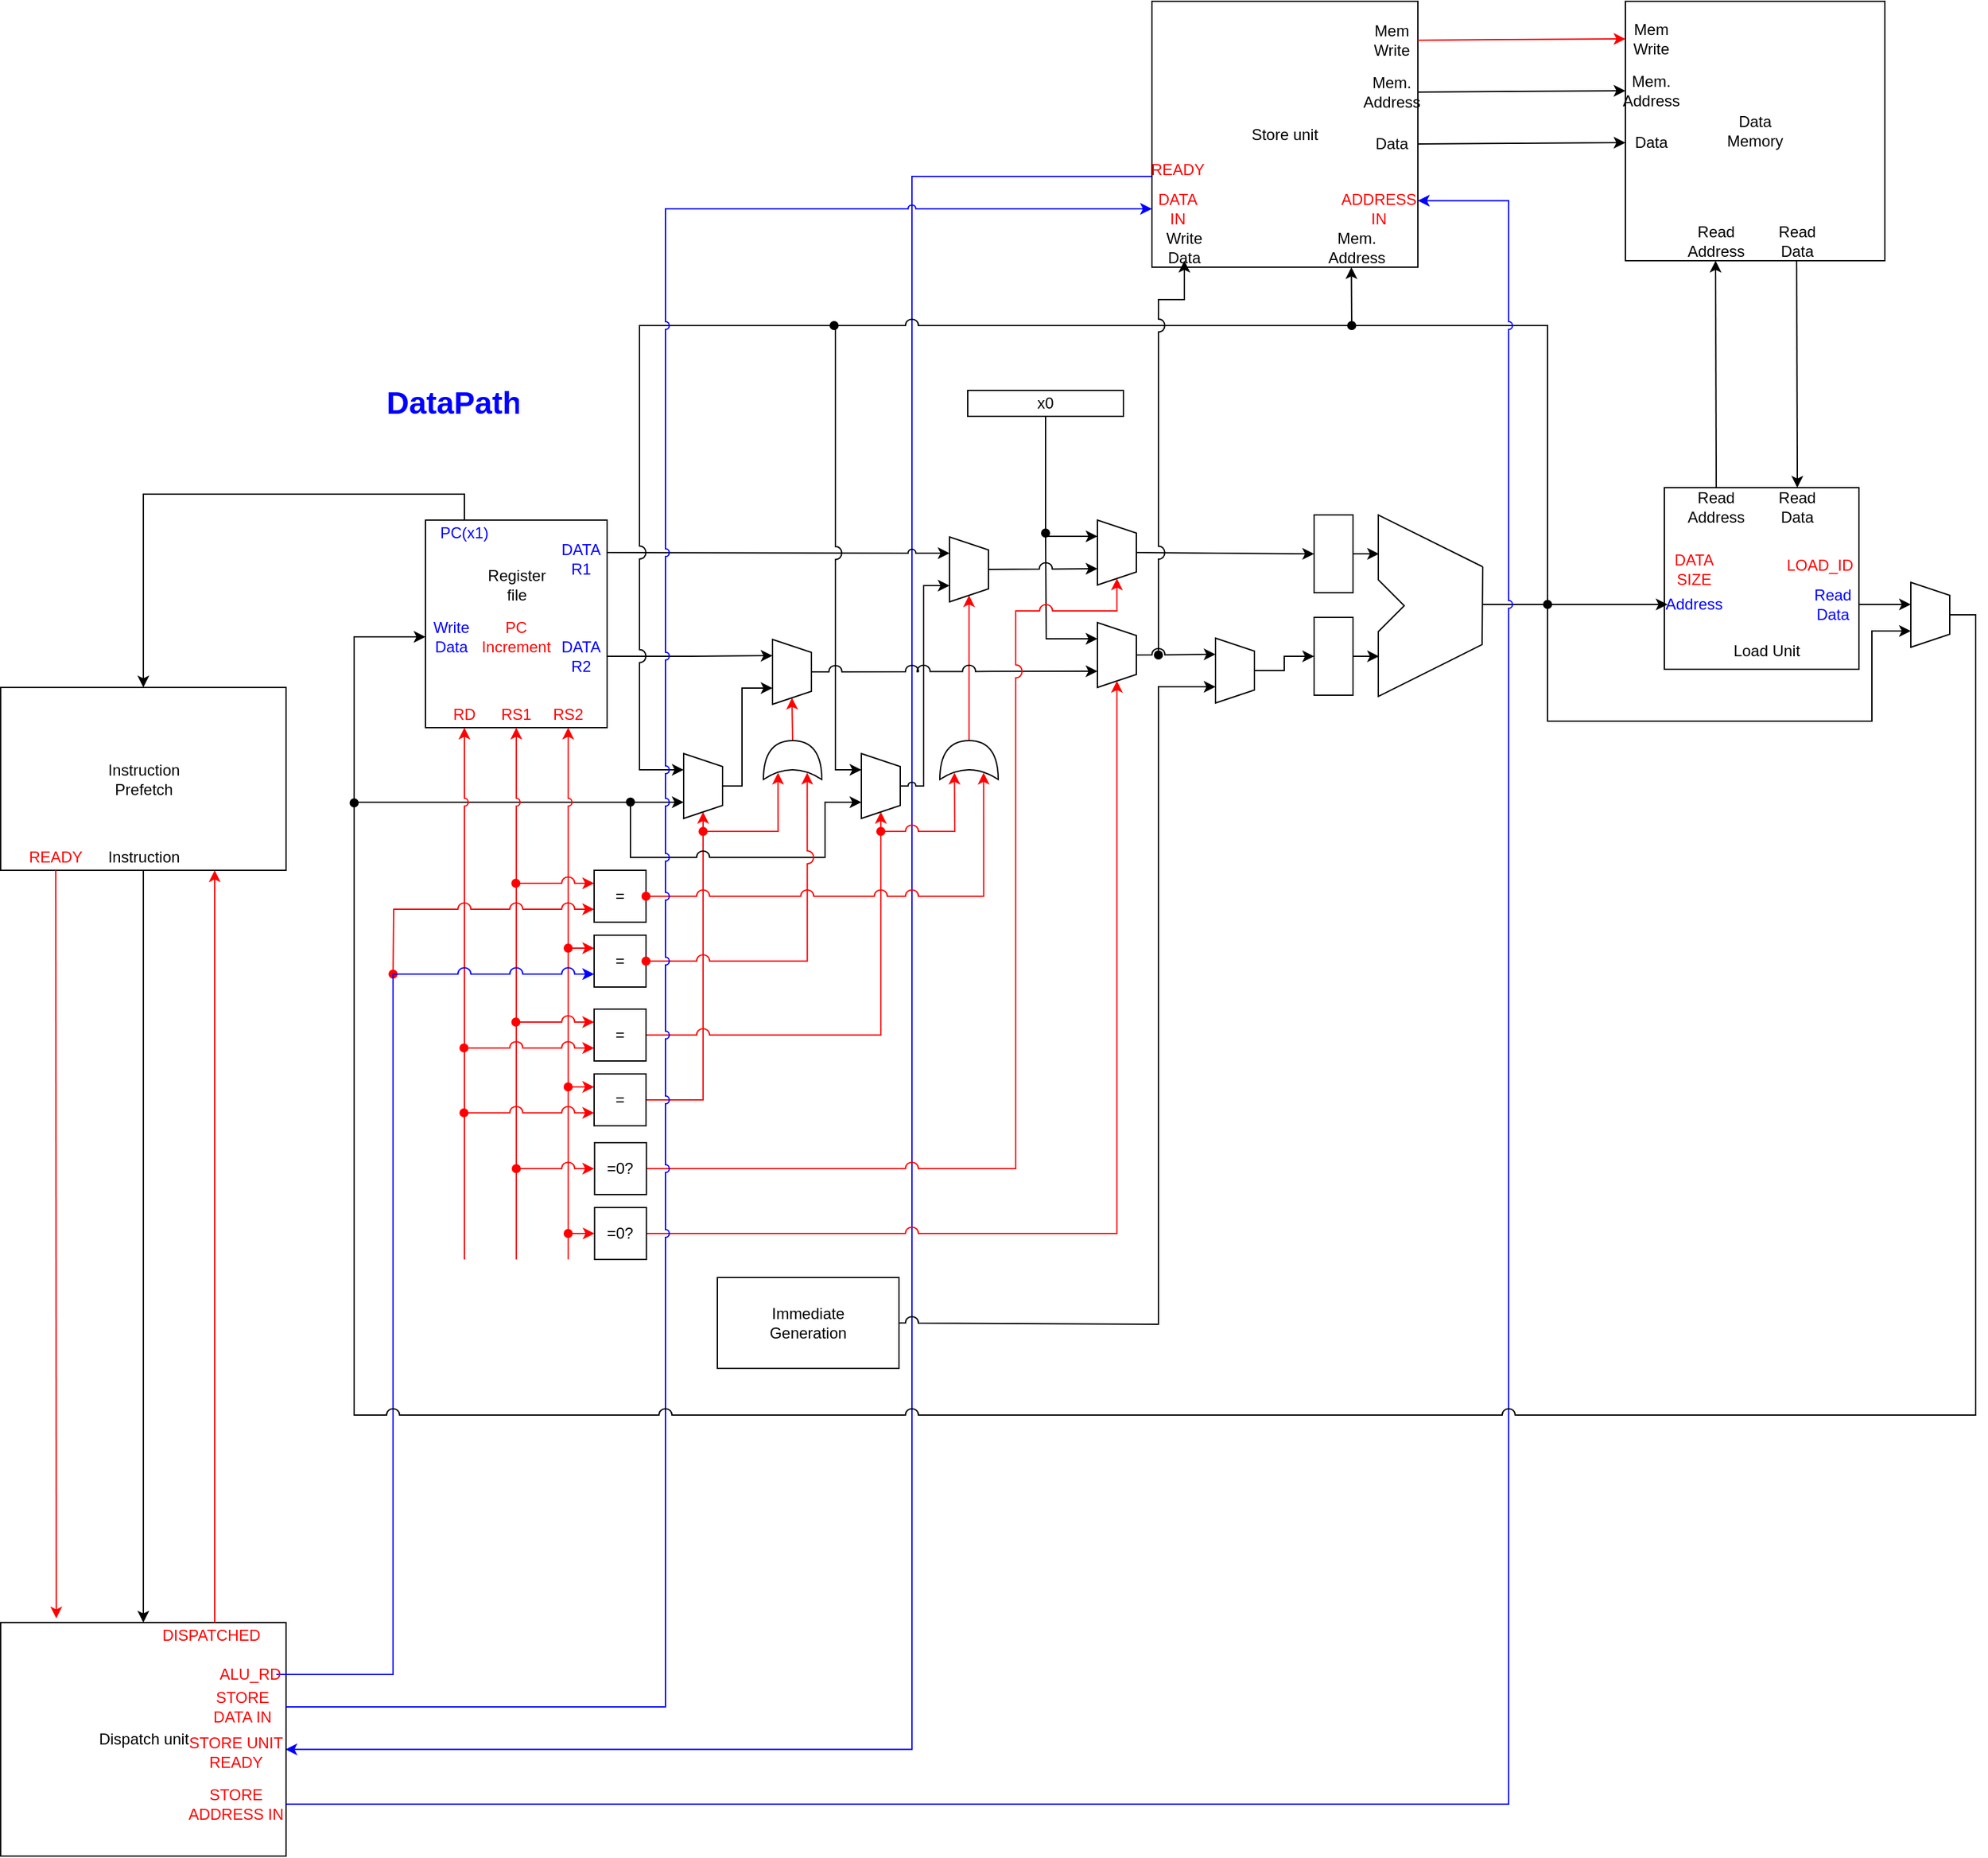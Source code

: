 <mxfile version="15.1.4" type="github" pages="2">
  <diagram id="IInxRaPjDB1M5F9Ouohi" name="DataPath">
    <mxGraphModel dx="1888" dy="-564" grid="1" gridSize="10" guides="1" tooltips="1" connect="1" arrows="1" fold="1" page="1" pageScale="1" pageWidth="850" pageHeight="1100" math="0" shadow="0">
      <root>
        <mxCell id="0" />
        <mxCell id="1" parent="0" />
        <mxCell id="HzsoGm1XjxQ9WfNqBwHY-5" style="edgeStyle=orthogonalEdgeStyle;rounded=0;jumpStyle=arc;orthogonalLoop=1;jettySize=auto;html=1;entryX=0;entryY=0.75;entryDx=0;entryDy=0;startArrow=classic;startFill=1;endArrow=none;endFill=0;strokeColor=#0000FF;exitX=0.994;exitY=0.388;exitDx=0;exitDy=0;exitPerimeter=0;" edge="1" parent="1" source="HzsoGm1XjxQ9WfNqBwHY-6" target="OxWfidsaN3JTtssfOtQR-28">
          <mxGeometry relative="1" as="geometry">
            <mxPoint x="-150" y="2738" as="sourcePoint" />
            <Array as="points">
              <mxPoint x="330" y="2738" />
              <mxPoint x="330" y="1525" />
            </Array>
          </mxGeometry>
        </mxCell>
        <mxCell id="AgYjj3AW9fVz4WpxSIaR-26" value="Dispatch unit" style="rounded=0;whiteSpace=wrap;html=1;" parent="1" vertex="1">
          <mxGeometry x="-372.5" y="2640" width="220" height="180" as="geometry" />
        </mxCell>
        <mxCell id="eqXmc5QhUQ7mll4E75Xy-8" value="" style="rounded=0;whiteSpace=wrap;html=1;" parent="1" vertex="1">
          <mxGeometry x="-45" y="1790" width="140" height="160" as="geometry" />
        </mxCell>
        <mxCell id="eqXmc5QhUQ7mll4E75Xy-9" value="Register file" style="text;html=1;strokeColor=none;fillColor=none;align=center;verticalAlign=middle;whiteSpace=wrap;rounded=0;" parent="1" vertex="1">
          <mxGeometry x="-7.5" y="1830" width="65" height="20" as="geometry" />
        </mxCell>
        <mxCell id="eqXmc5QhUQ7mll4E75Xy-11" value="PC(x1)" style="text;html=1;strokeColor=none;fillColor=none;align=center;verticalAlign=middle;whiteSpace=wrap;rounded=0;fontColor=#0000FF;" parent="1" vertex="1">
          <mxGeometry x="-35" y="1790" width="40" height="20" as="geometry" />
        </mxCell>
        <mxCell id="eqXmc5QhUQ7mll4E75Xy-109" style="edgeStyle=orthogonalEdgeStyle;rounded=0;jumpStyle=arc;jumpSize=10;orthogonalLoop=1;jettySize=auto;html=1;exitX=0;exitY=0.5;exitDx=0;exitDy=0;entryX=0.75;entryY=1;entryDx=0;entryDy=0;startArrow=classic;startFill=1;endArrow=classic;endFill=1;strokeColor=#000000;" parent="1" source="eqXmc5QhUQ7mll4E75Xy-12" target="eqXmc5QhUQ7mll4E75Xy-83" edge="1">
          <mxGeometry relative="1" as="geometry">
            <Array as="points">
              <mxPoint x="-100" y="1880" />
              <mxPoint x="-100" y="2008" />
            </Array>
          </mxGeometry>
        </mxCell>
        <mxCell id="eqXmc5QhUQ7mll4E75Xy-12" value="Write Data" style="text;html=1;strokeColor=none;fillColor=none;align=center;verticalAlign=middle;whiteSpace=wrap;rounded=0;fontColor=#0000FF;" parent="1" vertex="1">
          <mxGeometry x="-45" y="1870" width="40" height="20" as="geometry" />
        </mxCell>
        <mxCell id="eqXmc5QhUQ7mll4E75Xy-88" style="edgeStyle=orthogonalEdgeStyle;rounded=0;orthogonalLoop=1;jettySize=auto;html=1;exitX=1;exitY=0.25;exitDx=0;exitDy=0;entryX=0.25;entryY=1;entryDx=0;entryDy=0;jumpStyle=arc;" parent="1" source="eqXmc5QhUQ7mll4E75Xy-14" target="eqXmc5QhUQ7mll4E75Xy-87" edge="1">
          <mxGeometry relative="1" as="geometry" />
        </mxCell>
        <mxCell id="eqXmc5QhUQ7mll4E75Xy-14" value="DATA R1" style="text;html=1;strokeColor=none;fillColor=none;align=center;verticalAlign=middle;whiteSpace=wrap;rounded=0;fontColor=#0000FF;" parent="1" vertex="1">
          <mxGeometry x="55" y="1810" width="40" height="20" as="geometry" />
        </mxCell>
        <mxCell id="eqXmc5QhUQ7mll4E75Xy-86" style="edgeStyle=orthogonalEdgeStyle;rounded=0;orthogonalLoop=1;jettySize=auto;html=1;exitX=1;exitY=0.5;exitDx=0;exitDy=0;entryX=0.25;entryY=1;entryDx=0;entryDy=0;" parent="1" source="eqXmc5QhUQ7mll4E75Xy-15" target="eqXmc5QhUQ7mll4E75Xy-85" edge="1">
          <mxGeometry relative="1" as="geometry" />
        </mxCell>
        <mxCell id="eqXmc5QhUQ7mll4E75Xy-15" value="&lt;div&gt;DATA&lt;/div&gt;&lt;div&gt;R2&lt;br&gt;&lt;/div&gt;" style="text;html=1;strokeColor=none;fillColor=none;align=center;verticalAlign=middle;whiteSpace=wrap;rounded=0;fontColor=#0000FF;" parent="1" vertex="1">
          <mxGeometry x="55" y="1885" width="40" height="20" as="geometry" />
        </mxCell>
        <mxCell id="eqXmc5QhUQ7mll4E75Xy-16" value="&lt;font color=&quot;#ff0000&quot;&gt;PC Increment&lt;/font&gt;" style="text;html=1;strokeColor=none;fillColor=none;align=center;verticalAlign=middle;whiteSpace=wrap;rounded=0;fontColor=#0000FF;" parent="1" vertex="1">
          <mxGeometry x="5" y="1870" width="40" height="20" as="geometry" />
        </mxCell>
        <mxCell id="eqXmc5QhUQ7mll4E75Xy-27" value="&lt;h1&gt;DataPath&lt;/h1&gt;&lt;p&gt;&lt;br&gt;&lt;/p&gt;" style="text;html=1;strokeColor=none;fillColor=none;spacing=5;spacingTop=-20;whiteSpace=wrap;overflow=hidden;rounded=0;fontColor=#0000FF;" parent="1" vertex="1">
          <mxGeometry x="-80" y="1680" width="110" height="40" as="geometry" />
        </mxCell>
        <mxCell id="eqXmc5QhUQ7mll4E75Xy-93" style="edgeStyle=orthogonalEdgeStyle;rounded=0;orthogonalLoop=1;jettySize=auto;html=1;exitX=0.5;exitY=1;exitDx=0;exitDy=0;startArrow=classic;startFill=1;endArrow=none;endFill=0;strokeColor=#ff0000;jumpStyle=arc;" parent="1" source="eqXmc5QhUQ7mll4E75Xy-28" edge="1">
          <mxGeometry relative="1" as="geometry">
            <mxPoint x="-15" y="2360" as="targetPoint" />
            <Array as="points">
              <mxPoint x="-15" y="2100" />
              <mxPoint x="-15" y="2100" />
            </Array>
          </mxGeometry>
        </mxCell>
        <mxCell id="eqXmc5QhUQ7mll4E75Xy-28" value="&lt;font color=&quot;#FF0000&quot;&gt;RD&lt;/font&gt;" style="text;html=1;strokeColor=none;fillColor=none;align=center;verticalAlign=middle;whiteSpace=wrap;rounded=0;startSize=0;" parent="1" vertex="1">
          <mxGeometry x="-35" y="1930" width="40" height="20" as="geometry" />
        </mxCell>
        <mxCell id="eqXmc5QhUQ7mll4E75Xy-91" style="edgeStyle=orthogonalEdgeStyle;rounded=0;orthogonalLoop=1;jettySize=auto;html=1;exitX=0.5;exitY=1;exitDx=0;exitDy=0;startArrow=classic;startFill=1;endArrow=none;endFill=0;strokeColor=#ff0000;jumpStyle=arc;" parent="1" source="eqXmc5QhUQ7mll4E75Xy-29" edge="1">
          <mxGeometry relative="1" as="geometry">
            <mxPoint x="25" y="2360" as="targetPoint" />
          </mxGeometry>
        </mxCell>
        <mxCell id="eqXmc5QhUQ7mll4E75Xy-29" value="&lt;font color=&quot;#FF0000&quot;&gt;RS1&lt;/font&gt;" style="text;html=1;strokeColor=none;fillColor=none;align=center;verticalAlign=middle;whiteSpace=wrap;rounded=0;startSize=0;" parent="1" vertex="1">
          <mxGeometry x="5" y="1930" width="40" height="20" as="geometry" />
        </mxCell>
        <mxCell id="eqXmc5QhUQ7mll4E75Xy-92" style="edgeStyle=orthogonalEdgeStyle;rounded=0;orthogonalLoop=1;jettySize=auto;html=1;exitX=0.5;exitY=1;exitDx=0;exitDy=0;startArrow=classic;startFill=1;endArrow=none;endFill=0;strokeColor=#ff0000;jumpStyle=arc;" parent="1" source="eqXmc5QhUQ7mll4E75Xy-30" edge="1">
          <mxGeometry relative="1" as="geometry">
            <mxPoint x="65" y="2360" as="targetPoint" />
          </mxGeometry>
        </mxCell>
        <mxCell id="eqXmc5QhUQ7mll4E75Xy-30" value="&lt;font color=&quot;#FF0000&quot;&gt;RS2&lt;/font&gt;" style="text;html=1;strokeColor=none;fillColor=none;align=center;verticalAlign=middle;whiteSpace=wrap;rounded=0;startSize=0;" parent="1" vertex="1">
          <mxGeometry x="45" y="1930" width="40" height="20" as="geometry" />
        </mxCell>
        <mxCell id="eqXmc5QhUQ7mll4E75Xy-89" style="edgeStyle=orthogonalEdgeStyle;rounded=0;orthogonalLoop=1;jettySize=auto;html=1;exitX=0.5;exitY=0;exitDx=0;exitDy=0;entryX=0.75;entryY=1;entryDx=0;entryDy=0;" parent="1" source="eqXmc5QhUQ7mll4E75Xy-83" target="eqXmc5QhUQ7mll4E75Xy-85" edge="1">
          <mxGeometry relative="1" as="geometry">
            <Array as="points">
              <mxPoint x="199" y="1995" />
              <mxPoint x="199" y="1920" />
            </Array>
          </mxGeometry>
        </mxCell>
        <mxCell id="eqXmc5QhUQ7mll4E75Xy-108" style="edgeStyle=orthogonalEdgeStyle;rounded=0;jumpStyle=arc;jumpSize=10;orthogonalLoop=1;jettySize=auto;html=1;exitX=1;exitY=0.5;exitDx=0;exitDy=0;entryX=1;entryY=0.5;entryDx=0;entryDy=0;startArrow=classic;startFill=1;endArrow=none;endFill=0;strokeColor=#ff0000;" parent="1" source="eqXmc5QhUQ7mll4E75Xy-83" target="eqXmc5QhUQ7mll4E75Xy-95" edge="1">
          <mxGeometry relative="1" as="geometry">
            <Array as="points">
              <mxPoint x="169" y="2237" />
            </Array>
          </mxGeometry>
        </mxCell>
        <mxCell id="OxWfidsaN3JTtssfOtQR-11" style="edgeStyle=orthogonalEdgeStyle;rounded=0;jumpStyle=arc;jumpSize=10;orthogonalLoop=1;jettySize=auto;html=1;exitX=0.25;exitY=1;exitDx=0;exitDy=0;startArrow=classic;startFill=1;endArrow=oval;endFill=1;strokeColor=#000000;" parent="1" source="eqXmc5QhUQ7mll4E75Xy-83" edge="1">
          <mxGeometry relative="1" as="geometry">
            <mxPoint x="270" y="1640" as="targetPoint" />
            <Array as="points">
              <mxPoint x="120" y="1983" />
              <mxPoint x="120" y="1640" />
            </Array>
          </mxGeometry>
        </mxCell>
        <mxCell id="eqXmc5QhUQ7mll4E75Xy-83" value="" style="shape=trapezoid;perimeter=trapezoidPerimeter;whiteSpace=wrap;html=1;fixedSize=1;startSize=0;size=10;direction=south;" parent="1" vertex="1">
          <mxGeometry x="154" y="1970" width="30" height="50" as="geometry" />
        </mxCell>
        <mxCell id="eqXmc5QhUQ7mll4E75Xy-90" style="edgeStyle=orthogonalEdgeStyle;rounded=0;orthogonalLoop=1;jettySize=auto;html=1;exitX=0.5;exitY=0;exitDx=0;exitDy=0;entryX=0.75;entryY=1;entryDx=0;entryDy=0;jumpStyle=arc;" parent="1" source="eqXmc5QhUQ7mll4E75Xy-84" target="eqXmc5QhUQ7mll4E75Xy-87" edge="1">
          <mxGeometry relative="1" as="geometry">
            <Array as="points">
              <mxPoint x="339" y="1995" />
              <mxPoint x="339" y="1841" />
            </Array>
          </mxGeometry>
        </mxCell>
        <mxCell id="eqXmc5QhUQ7mll4E75Xy-106" style="edgeStyle=orthogonalEdgeStyle;rounded=0;jumpStyle=arc;jumpSize=10;orthogonalLoop=1;jettySize=auto;html=1;exitX=1;exitY=0.5;exitDx=0;exitDy=0;entryX=1;entryY=0.5;entryDx=0;entryDy=0;startArrow=classic;startFill=1;endArrow=none;endFill=0;strokeColor=#ff0000;" parent="1" source="eqXmc5QhUQ7mll4E75Xy-84" target="eqXmc5QhUQ7mll4E75Xy-94" edge="1">
          <mxGeometry relative="1" as="geometry">
            <Array as="points">
              <mxPoint x="306" y="2187" />
            </Array>
          </mxGeometry>
        </mxCell>
        <mxCell id="eqXmc5QhUQ7mll4E75Xy-126" style="edgeStyle=orthogonalEdgeStyle;rounded=0;jumpStyle=arc;jumpSize=10;orthogonalLoop=1;jettySize=auto;html=1;exitX=0.75;exitY=1;exitDx=0;exitDy=0;startArrow=classic;startFill=1;endArrow=oval;endFill=1;strokeColor=#000000;" parent="1" source="eqXmc5QhUQ7mll4E75Xy-84" edge="1">
          <mxGeometry relative="1" as="geometry">
            <mxPoint x="113" y="2007.4" as="targetPoint" />
            <Array as="points">
              <mxPoint x="263" y="2008" />
              <mxPoint x="263" y="2050" />
              <mxPoint x="113" y="2050" />
            </Array>
          </mxGeometry>
        </mxCell>
        <mxCell id="OxWfidsaN3JTtssfOtQR-12" style="edgeStyle=orthogonalEdgeStyle;rounded=0;jumpStyle=arc;jumpSize=10;orthogonalLoop=1;jettySize=auto;html=1;exitX=0.25;exitY=1;exitDx=0;exitDy=0;startArrow=classic;startFill=1;endArrow=none;endFill=0;strokeColor=#000000;" parent="1" source="eqXmc5QhUQ7mll4E75Xy-84" edge="1">
          <mxGeometry relative="1" as="geometry">
            <mxPoint x="770" y="1855" as="targetPoint" />
            <Array as="points">
              <mxPoint x="271" y="1983" />
              <mxPoint x="271" y="1640" />
              <mxPoint x="820" y="1640" />
              <mxPoint x="820" y="1855" />
            </Array>
          </mxGeometry>
        </mxCell>
        <mxCell id="eqXmc5QhUQ7mll4E75Xy-84" value="" style="shape=trapezoid;perimeter=trapezoidPerimeter;whiteSpace=wrap;html=1;fixedSize=1;startSize=0;size=10;direction=south;" parent="1" vertex="1">
          <mxGeometry x="291" y="1970" width="30" height="50" as="geometry" />
        </mxCell>
        <mxCell id="eqXmc5QhUQ7mll4E75Xy-123" style="edgeStyle=orthogonalEdgeStyle;rounded=0;jumpStyle=arc;jumpSize=10;orthogonalLoop=1;jettySize=auto;html=1;exitX=1;exitY=0.5;exitDx=0;exitDy=0;entryX=1;entryY=0.5;entryDx=0;entryDy=0;entryPerimeter=0;startArrow=classic;startFill=1;endArrow=none;endFill=0;strokeColor=#FF0000;" parent="1" source="eqXmc5QhUQ7mll4E75Xy-85" target="eqXmc5QhUQ7mll4E75Xy-116" edge="1">
          <mxGeometry relative="1" as="geometry" />
        </mxCell>
        <mxCell id="eqXmc5QhUQ7mll4E75Xy-85" value="" style="shape=trapezoid;perimeter=trapezoidPerimeter;whiteSpace=wrap;html=1;fixedSize=1;startSize=0;size=10;direction=south;" parent="1" vertex="1">
          <mxGeometry x="222.5" y="1882" width="30" height="50" as="geometry" />
        </mxCell>
        <mxCell id="eqXmc5QhUQ7mll4E75Xy-125" style="edgeStyle=orthogonalEdgeStyle;rounded=0;jumpStyle=arc;jumpSize=10;orthogonalLoop=1;jettySize=auto;html=1;exitX=1;exitY=0.5;exitDx=0;exitDy=0;entryX=1;entryY=0.5;entryDx=0;entryDy=0;entryPerimeter=0;startArrow=classic;startFill=1;endArrow=none;endFill=0;strokeColor=#FF0000;" parent="1" source="eqXmc5QhUQ7mll4E75Xy-87" target="eqXmc5QhUQ7mll4E75Xy-117" edge="1">
          <mxGeometry relative="1" as="geometry" />
        </mxCell>
        <mxCell id="eqXmc5QhUQ7mll4E75Xy-87" value="" style="shape=trapezoid;perimeter=trapezoidPerimeter;whiteSpace=wrap;html=1;fixedSize=1;startSize=0;size=10;direction=south;" parent="1" vertex="1">
          <mxGeometry x="359" y="1803" width="30" height="50" as="geometry" />
        </mxCell>
        <mxCell id="eqXmc5QhUQ7mll4E75Xy-96" style="edgeStyle=orthogonalEdgeStyle;rounded=0;orthogonalLoop=1;jettySize=auto;html=1;exitX=0;exitY=0.25;exitDx=0;exitDy=0;startArrow=classic;startFill=1;endArrow=oval;endFill=1;strokeColor=#ff0000;jumpStyle=arc;jumpSize=10;" parent="1" source="eqXmc5QhUQ7mll4E75Xy-94" edge="1">
          <mxGeometry relative="1" as="geometry">
            <mxPoint x="24.667" y="2177" as="targetPoint" />
          </mxGeometry>
        </mxCell>
        <mxCell id="eqXmc5QhUQ7mll4E75Xy-100" style="edgeStyle=orthogonalEdgeStyle;rounded=0;jumpStyle=arc;jumpSize=10;orthogonalLoop=1;jettySize=auto;html=1;exitX=0;exitY=0.75;exitDx=0;exitDy=0;startArrow=classic;startFill=1;endArrow=oval;endFill=1;strokeColor=#ff0000;" parent="1" source="eqXmc5QhUQ7mll4E75Xy-94" edge="1">
          <mxGeometry relative="1" as="geometry">
            <mxPoint x="-15.333" y="2196.944" as="targetPoint" />
          </mxGeometry>
        </mxCell>
        <mxCell id="eqXmc5QhUQ7mll4E75Xy-94" value="=" style="whiteSpace=wrap;html=1;aspect=fixed;startSize=0;" parent="1" vertex="1">
          <mxGeometry x="85" y="2167" width="40" height="40" as="geometry" />
        </mxCell>
        <mxCell id="eqXmc5QhUQ7mll4E75Xy-99" style="edgeStyle=orthogonalEdgeStyle;rounded=0;jumpStyle=arc;jumpSize=10;orthogonalLoop=1;jettySize=auto;html=1;exitX=0;exitY=0.25;exitDx=0;exitDy=0;startArrow=classic;startFill=1;endArrow=oval;endFill=1;strokeColor=#ff0000;" parent="1" source="eqXmc5QhUQ7mll4E75Xy-95" edge="1">
          <mxGeometry relative="1" as="geometry">
            <mxPoint x="65" y="2226.944" as="targetPoint" />
          </mxGeometry>
        </mxCell>
        <mxCell id="eqXmc5QhUQ7mll4E75Xy-101" style="edgeStyle=orthogonalEdgeStyle;rounded=0;jumpStyle=arc;jumpSize=10;orthogonalLoop=1;jettySize=auto;html=1;exitX=0;exitY=0.75;exitDx=0;exitDy=0;startArrow=classic;startFill=1;endArrow=oval;endFill=1;strokeColor=#ff0000;" parent="1" source="eqXmc5QhUQ7mll4E75Xy-95" edge="1">
          <mxGeometry relative="1" as="geometry">
            <mxPoint x="-15.333" y="2246.944" as="targetPoint" />
          </mxGeometry>
        </mxCell>
        <mxCell id="eqXmc5QhUQ7mll4E75Xy-95" value="=" style="whiteSpace=wrap;html=1;aspect=fixed;startSize=0;" parent="1" vertex="1">
          <mxGeometry x="85" y="2217" width="40" height="40" as="geometry" />
        </mxCell>
        <mxCell id="eqXmc5QhUQ7mll4E75Xy-110" style="edgeStyle=orthogonalEdgeStyle;rounded=0;orthogonalLoop=1;jettySize=auto;html=1;exitX=0;exitY=0.25;exitDx=0;exitDy=0;startArrow=classic;startFill=1;endArrow=oval;endFill=1;strokeColor=#ff0000;jumpStyle=arc;jumpSize=10;" parent="1" source="eqXmc5QhUQ7mll4E75Xy-112" edge="1">
          <mxGeometry relative="1" as="geometry">
            <mxPoint x="24.667" y="2070" as="targetPoint" />
          </mxGeometry>
        </mxCell>
        <mxCell id="eqXmc5QhUQ7mll4E75Xy-111" style="edgeStyle=orthogonalEdgeStyle;rounded=0;jumpStyle=arc;jumpSize=10;orthogonalLoop=1;jettySize=auto;html=1;exitX=0;exitY=0.75;exitDx=0;exitDy=0;startArrow=classic;startFill=1;endArrow=oval;endFill=1;strokeColor=#ff0000;" parent="1" source="eqXmc5QhUQ7mll4E75Xy-112" edge="1">
          <mxGeometry relative="1" as="geometry">
            <mxPoint x="-70" y="2140" as="targetPoint" />
          </mxGeometry>
        </mxCell>
        <mxCell id="eqXmc5QhUQ7mll4E75Xy-112" value="=" style="whiteSpace=wrap;html=1;aspect=fixed;startSize=0;" parent="1" vertex="1">
          <mxGeometry x="85" y="2060" width="40" height="40" as="geometry" />
        </mxCell>
        <mxCell id="eqXmc5QhUQ7mll4E75Xy-113" style="edgeStyle=orthogonalEdgeStyle;rounded=0;jumpStyle=arc;jumpSize=10;orthogonalLoop=1;jettySize=auto;html=1;exitX=0;exitY=0.25;exitDx=0;exitDy=0;startArrow=classic;startFill=1;endArrow=oval;endFill=1;strokeColor=#ff0000;" parent="1" source="eqXmc5QhUQ7mll4E75Xy-115" edge="1">
          <mxGeometry relative="1" as="geometry">
            <mxPoint x="65" y="2119.944" as="targetPoint" />
          </mxGeometry>
        </mxCell>
        <mxCell id="eqXmc5QhUQ7mll4E75Xy-114" style="edgeStyle=orthogonalEdgeStyle;rounded=0;jumpStyle=arc;jumpSize=10;orthogonalLoop=1;jettySize=auto;html=1;exitX=0;exitY=0.75;exitDx=0;exitDy=0;startArrow=classic;startFill=1;endArrow=none;endFill=0;entryX=1;entryY=0.5;entryDx=0;entryDy=0;strokeColor=#0000FF;" parent="1" source="eqXmc5QhUQ7mll4E75Xy-115" target="AgYjj3AW9fVz4WpxSIaR-21" edge="1">
          <mxGeometry relative="1" as="geometry">
            <mxPoint x="-70" y="2360" as="targetPoint" />
            <Array as="points">
              <mxPoint x="-70" y="2140" />
              <mxPoint x="-70" y="2680" />
            </Array>
          </mxGeometry>
        </mxCell>
        <mxCell id="eqXmc5QhUQ7mll4E75Xy-115" value="=" style="whiteSpace=wrap;html=1;aspect=fixed;startSize=0;" parent="1" vertex="1">
          <mxGeometry x="85" y="2110" width="40" height="40" as="geometry" />
        </mxCell>
        <mxCell id="eqXmc5QhUQ7mll4E75Xy-118" style="edgeStyle=orthogonalEdgeStyle;rounded=0;jumpStyle=arc;jumpSize=10;orthogonalLoop=1;jettySize=auto;html=1;exitX=0.175;exitY=0.25;exitDx=0;exitDy=0;exitPerimeter=0;startArrow=classic;startFill=1;endArrow=oval;endFill=1;strokeColor=#FF0000;" parent="1" source="eqXmc5QhUQ7mll4E75Xy-116" edge="1">
          <mxGeometry relative="1" as="geometry">
            <mxPoint x="169" y="2030" as="targetPoint" />
            <Array as="points">
              <mxPoint x="227" y="2030" />
            </Array>
          </mxGeometry>
        </mxCell>
        <mxCell id="eqXmc5QhUQ7mll4E75Xy-120" style="edgeStyle=orthogonalEdgeStyle;rounded=0;jumpStyle=arc;jumpSize=10;orthogonalLoop=1;jettySize=auto;html=1;exitX=0.175;exitY=0.75;exitDx=0;exitDy=0;exitPerimeter=0;entryX=1;entryY=0.5;entryDx=0;entryDy=0;startArrow=classic;startFill=1;endArrow=oval;endFill=1;strokeColor=#FF0000;" parent="1" source="eqXmc5QhUQ7mll4E75Xy-116" target="eqXmc5QhUQ7mll4E75Xy-115" edge="1">
          <mxGeometry relative="1" as="geometry">
            <Array as="points">
              <mxPoint x="249" y="2130" />
            </Array>
          </mxGeometry>
        </mxCell>
        <mxCell id="eqXmc5QhUQ7mll4E75Xy-116" value="" style="shape=xor;whiteSpace=wrap;html=1;direction=north;" parent="1" vertex="1">
          <mxGeometry x="215.5" y="1960" width="45" height="30" as="geometry" />
        </mxCell>
        <mxCell id="eqXmc5QhUQ7mll4E75Xy-119" style="edgeStyle=orthogonalEdgeStyle;rounded=0;jumpStyle=arc;jumpSize=10;orthogonalLoop=1;jettySize=auto;html=1;exitX=0.175;exitY=0.25;exitDx=0;exitDy=0;exitPerimeter=0;startArrow=classic;startFill=1;endArrow=oval;endFill=1;strokeColor=#FF0000;" parent="1" source="eqXmc5QhUQ7mll4E75Xy-117" edge="1">
          <mxGeometry relative="1" as="geometry">
            <mxPoint x="306" y="2030" as="targetPoint" />
            <Array as="points">
              <mxPoint x="363" y="2000" />
              <mxPoint x="363" y="2000" />
              <mxPoint x="363" y="2030" />
            </Array>
          </mxGeometry>
        </mxCell>
        <mxCell id="eqXmc5QhUQ7mll4E75Xy-121" style="edgeStyle=orthogonalEdgeStyle;rounded=0;jumpStyle=arc;jumpSize=10;orthogonalLoop=1;jettySize=auto;html=1;exitX=0.175;exitY=0.75;exitDx=0;exitDy=0;exitPerimeter=0;entryX=1;entryY=0.5;entryDx=0;entryDy=0;startArrow=classic;startFill=1;endArrow=oval;endFill=1;strokeColor=#FF0000;" parent="1" source="eqXmc5QhUQ7mll4E75Xy-117" target="eqXmc5QhUQ7mll4E75Xy-112" edge="1">
          <mxGeometry relative="1" as="geometry">
            <Array as="points">
              <mxPoint x="385" y="2080" />
            </Array>
          </mxGeometry>
        </mxCell>
        <mxCell id="eqXmc5QhUQ7mll4E75Xy-117" value="" style="shape=xor;whiteSpace=wrap;html=1;direction=north;" parent="1" vertex="1">
          <mxGeometry x="351.5" y="1960" width="45" height="30" as="geometry" />
        </mxCell>
        <mxCell id="eqXmc5QhUQ7mll4E75Xy-132" style="edgeStyle=orthogonalEdgeStyle;rounded=0;jumpStyle=arc;jumpSize=10;orthogonalLoop=1;jettySize=auto;html=1;exitX=0.75;exitY=1;exitDx=0;exitDy=0;entryX=0.5;entryY=0;entryDx=0;entryDy=0;startArrow=classic;startFill=1;endArrow=none;endFill=0;strokeColor=#000000;" parent="1" source="eqXmc5QhUQ7mll4E75Xy-127" target="eqXmc5QhUQ7mll4E75Xy-85" edge="1">
          <mxGeometry relative="1" as="geometry" />
        </mxCell>
        <mxCell id="OxWfidsaN3JTtssfOtQR-4" style="edgeStyle=orthogonalEdgeStyle;rounded=0;jumpStyle=arc;jumpSize=10;orthogonalLoop=1;jettySize=auto;html=1;exitX=0.25;exitY=1;exitDx=0;exitDy=0;startArrow=classic;startFill=1;endArrow=oval;endFill=1;strokeColor=#000000;" parent="1" source="eqXmc5QhUQ7mll4E75Xy-127" edge="1">
          <mxGeometry relative="1" as="geometry">
            <mxPoint x="433.0" y="1800" as="targetPoint" />
          </mxGeometry>
        </mxCell>
        <mxCell id="eqXmc5QhUQ7mll4E75Xy-127" value="" style="shape=trapezoid;perimeter=trapezoidPerimeter;whiteSpace=wrap;html=1;fixedSize=1;startSize=0;size=10;direction=south;" parent="1" vertex="1">
          <mxGeometry x="473" y="1869" width="30" height="50" as="geometry" />
        </mxCell>
        <mxCell id="eqXmc5QhUQ7mll4E75Xy-130" style="edgeStyle=orthogonalEdgeStyle;rounded=0;jumpStyle=arc;jumpSize=10;orthogonalLoop=1;jettySize=auto;html=1;exitX=0.75;exitY=1;exitDx=0;exitDy=0;entryX=0.5;entryY=0;entryDx=0;entryDy=0;startArrow=classic;startFill=1;endArrow=none;endFill=0;strokeColor=#000000;" parent="1" source="eqXmc5QhUQ7mll4E75Xy-128" target="eqXmc5QhUQ7mll4E75Xy-87" edge="1">
          <mxGeometry relative="1" as="geometry" />
        </mxCell>
        <mxCell id="OxWfidsaN3JTtssfOtQR-14" style="edgeStyle=orthogonalEdgeStyle;rounded=0;jumpStyle=arc;jumpSize=10;orthogonalLoop=1;jettySize=auto;html=1;exitX=0.5;exitY=0;exitDx=0;exitDy=0;startArrow=none;startFill=0;endArrow=classic;endFill=1;strokeColor=#000000;entryX=0;entryY=0.5;entryDx=0;entryDy=0;" parent="1" source="eqXmc5QhUQ7mll4E75Xy-128" target="OxWfidsaN3JTtssfOtQR-16" edge="1">
          <mxGeometry relative="1" as="geometry">
            <mxPoint x="530" y="1815" as="targetPoint" />
          </mxGeometry>
        </mxCell>
        <mxCell id="eqXmc5QhUQ7mll4E75Xy-128" value="" style="shape=trapezoid;perimeter=trapezoidPerimeter;whiteSpace=wrap;html=1;fixedSize=1;startSize=0;size=10;direction=south;" parent="1" vertex="1">
          <mxGeometry x="473" y="1790" width="30" height="50" as="geometry" />
        </mxCell>
        <mxCell id="OxWfidsaN3JTtssfOtQR-3" style="edgeStyle=orthogonalEdgeStyle;rounded=0;jumpStyle=arc;jumpSize=10;orthogonalLoop=1;jettySize=auto;html=1;exitX=0.5;exitY=1;exitDx=0;exitDy=0;entryX=0.25;entryY=1;entryDx=0;entryDy=0;startArrow=none;startFill=0;endArrow=classic;endFill=1;strokeColor=#000000;" parent="1" source="OxWfidsaN3JTtssfOtQR-2" target="eqXmc5QhUQ7mll4E75Xy-128" edge="1">
          <mxGeometry relative="1" as="geometry" />
        </mxCell>
        <mxCell id="OxWfidsaN3JTtssfOtQR-2" value="x0" style="rounded=0;whiteSpace=wrap;html=1;" parent="1" vertex="1">
          <mxGeometry x="373" y="1690" width="120" height="20" as="geometry" />
        </mxCell>
        <mxCell id="OxWfidsaN3JTtssfOtQR-5" style="edgeStyle=orthogonalEdgeStyle;rounded=0;orthogonalLoop=1;jettySize=auto;html=1;startArrow=classic;startFill=1;endArrow=oval;endFill=1;strokeColor=#ff0000;jumpStyle=arc;jumpSize=10;" parent="1" edge="1">
          <mxGeometry relative="1" as="geometry">
            <mxPoint x="25" y="2290" as="targetPoint" />
            <mxPoint x="85" y="2290" as="sourcePoint" />
            <Array as="points">
              <mxPoint x="25" y="2290" />
            </Array>
          </mxGeometry>
        </mxCell>
        <mxCell id="OxWfidsaN3JTtssfOtQR-9" style="edgeStyle=orthogonalEdgeStyle;rounded=0;jumpStyle=arc;jumpSize=10;orthogonalLoop=1;jettySize=auto;html=1;exitX=1;exitY=0.5;exitDx=0;exitDy=0;entryX=1;entryY=0.5;entryDx=0;entryDy=0;startArrow=none;startFill=0;endArrow=classic;endFill=1;strokeColor=#FF0000;" parent="1" source="OxWfidsaN3JTtssfOtQR-6" target="eqXmc5QhUQ7mll4E75Xy-128" edge="1">
          <mxGeometry relative="1" as="geometry">
            <Array as="points">
              <mxPoint x="410" y="2290" />
              <mxPoint x="410" y="1860" />
              <mxPoint x="488" y="1860" />
            </Array>
          </mxGeometry>
        </mxCell>
        <mxCell id="OxWfidsaN3JTtssfOtQR-6" value="=0?" style="whiteSpace=wrap;html=1;aspect=fixed;startSize=0;" parent="1" vertex="1">
          <mxGeometry x="85.33" y="2270" width="40" height="40" as="geometry" />
        </mxCell>
        <mxCell id="OxWfidsaN3JTtssfOtQR-7" style="edgeStyle=orthogonalEdgeStyle;rounded=0;jumpStyle=arc;jumpSize=10;orthogonalLoop=1;jettySize=auto;html=1;exitX=0;exitY=0.5;exitDx=0;exitDy=0;startArrow=classic;startFill=1;endArrow=oval;endFill=1;strokeColor=#ff0000;" parent="1" source="OxWfidsaN3JTtssfOtQR-8" edge="1">
          <mxGeometry relative="1" as="geometry">
            <mxPoint x="65" y="2340" as="targetPoint" />
          </mxGeometry>
        </mxCell>
        <mxCell id="OxWfidsaN3JTtssfOtQR-10" style="edgeStyle=orthogonalEdgeStyle;rounded=0;jumpStyle=arc;jumpSize=10;orthogonalLoop=1;jettySize=auto;html=1;exitX=1;exitY=0.5;exitDx=0;exitDy=0;startArrow=none;startFill=0;endArrow=classic;endFill=1;strokeColor=#FF0000;" parent="1" source="OxWfidsaN3JTtssfOtQR-8" target="eqXmc5QhUQ7mll4E75Xy-127" edge="1">
          <mxGeometry relative="1" as="geometry" />
        </mxCell>
        <mxCell id="OxWfidsaN3JTtssfOtQR-8" value="=0?" style="whiteSpace=wrap;html=1;aspect=fixed;startSize=0;" parent="1" vertex="1">
          <mxGeometry x="85.33" y="2320" width="40" height="40" as="geometry" />
        </mxCell>
        <mxCell id="OxWfidsaN3JTtssfOtQR-13" value="" style="endArrow=none;html=1;strokeColor=#000000;rounded=0;" parent="1" edge="1">
          <mxGeometry width="50" height="50" relative="1" as="geometry">
            <mxPoint x="770" y="1826" as="sourcePoint" />
            <mxPoint x="770" y="1826" as="targetPoint" />
            <Array as="points">
              <mxPoint x="769.5" y="1886" />
              <mxPoint x="689.5" y="1926" />
              <mxPoint x="689.5" y="1876" />
              <mxPoint x="709.5" y="1856" />
              <mxPoint x="689.5" y="1836" />
              <mxPoint x="689.5" y="1786" />
            </Array>
          </mxGeometry>
        </mxCell>
        <mxCell id="OxWfidsaN3JTtssfOtQR-20" style="edgeStyle=orthogonalEdgeStyle;rounded=0;jumpStyle=arc;jumpSize=10;orthogonalLoop=1;jettySize=auto;html=1;exitX=1;exitY=0.5;exitDx=0;exitDy=0;startArrow=none;startFill=0;endArrow=classic;endFill=1;strokeColor=#000000;" parent="1" source="OxWfidsaN3JTtssfOtQR-16" edge="1">
          <mxGeometry relative="1" as="geometry">
            <mxPoint x="690" y="1816" as="targetPoint" />
          </mxGeometry>
        </mxCell>
        <mxCell id="OxWfidsaN3JTtssfOtQR-16" value="" style="rounded=0;whiteSpace=wrap;html=1;startSize=0;" parent="1" vertex="1">
          <mxGeometry x="640" y="1786" width="30" height="60" as="geometry" />
        </mxCell>
        <mxCell id="OxWfidsaN3JTtssfOtQR-21" style="edgeStyle=orthogonalEdgeStyle;rounded=0;jumpStyle=arc;jumpSize=10;orthogonalLoop=1;jettySize=auto;html=1;exitX=1;exitY=0.5;exitDx=0;exitDy=0;startArrow=none;startFill=0;endArrow=classic;endFill=1;strokeColor=#000000;" parent="1" source="OxWfidsaN3JTtssfOtQR-17" edge="1">
          <mxGeometry relative="1" as="geometry">
            <mxPoint x="690" y="1895" as="targetPoint" />
          </mxGeometry>
        </mxCell>
        <mxCell id="OxWfidsaN3JTtssfOtQR-17" value="" style="rounded=0;whiteSpace=wrap;html=1;startSize=0;" parent="1" vertex="1">
          <mxGeometry x="640" y="1865" width="30" height="60" as="geometry" />
        </mxCell>
        <mxCell id="OxWfidsaN3JTtssfOtQR-22" style="edgeStyle=orthogonalEdgeStyle;rounded=0;jumpStyle=arc;jumpSize=10;orthogonalLoop=1;jettySize=auto;html=1;exitX=0.75;exitY=1;exitDx=0;exitDy=0;startArrow=classic;startFill=1;endArrow=oval;endFill=1;startSize=6;endSize=6;sourcePerimeterSpacing=6;targetPerimeterSpacing=6;strokeColor=#000000;" parent="1" source="OxWfidsaN3JTtssfOtQR-23" edge="1">
          <mxGeometry relative="1" as="geometry">
            <mxPoint x="669" y="1640" as="targetPoint" />
          </mxGeometry>
        </mxCell>
        <mxCell id="HzsoGm1XjxQ9WfNqBwHY-7" style="edgeStyle=orthogonalEdgeStyle;rounded=0;jumpStyle=arc;orthogonalLoop=1;jettySize=auto;html=1;exitX=1;exitY=0.75;exitDx=0;exitDy=0;startArrow=classic;startFill=1;endArrow=none;endFill=0;strokeColor=#0000FF;entryX=1;entryY=0.5;entryDx=0;entryDy=0;" edge="1" parent="1" source="OxWfidsaN3JTtssfOtQR-23" target="HzsoGm1XjxQ9WfNqBwHY-8">
          <mxGeometry relative="1" as="geometry">
            <mxPoint x="-93" y="2810" as="targetPoint" />
            <Array as="points">
              <mxPoint x="790" y="1544" />
              <mxPoint x="790" y="2780" />
            </Array>
          </mxGeometry>
        </mxCell>
        <mxCell id="OxWfidsaN3JTtssfOtQR-23" value="Store unit" style="whiteSpace=wrap;html=1;aspect=fixed;startSize=0;" parent="1" vertex="1">
          <mxGeometry x="515" y="1390" width="205" height="205" as="geometry" />
        </mxCell>
        <mxCell id="OxWfidsaN3JTtssfOtQR-29" style="edgeStyle=orthogonalEdgeStyle;rounded=0;jumpStyle=arc;jumpSize=10;orthogonalLoop=1;jettySize=auto;html=1;exitX=0.5;exitY=1;exitDx=0;exitDy=0;startArrow=classic;startFill=1;endArrow=oval;endFill=1;strokeColor=#000000;" parent="1" source="OxWfidsaN3JTtssfOtQR-24" edge="1">
          <mxGeometry relative="1" as="geometry">
            <mxPoint x="520" y="1894" as="targetPoint" />
            <Array as="points">
              <mxPoint x="540" y="1620" />
              <mxPoint x="520" y="1620" />
              <mxPoint x="520" y="1894" />
            </Array>
          </mxGeometry>
        </mxCell>
        <mxCell id="OxWfidsaN3JTtssfOtQR-24" value="Write Data" style="text;html=1;strokeColor=none;fillColor=none;align=center;verticalAlign=middle;whiteSpace=wrap;rounded=0;startSize=0;" parent="1" vertex="1">
          <mxGeometry x="520" y="1570" width="40" height="20" as="geometry" />
        </mxCell>
        <mxCell id="OxWfidsaN3JTtssfOtQR-25" value="&lt;div&gt;Mem.&lt;/div&gt;&lt;div&gt;Address&lt;br&gt;&lt;/div&gt;" style="text;html=1;strokeColor=none;fillColor=none;align=center;verticalAlign=middle;whiteSpace=wrap;rounded=0;startSize=0;" parent="1" vertex="1">
          <mxGeometry x="652.5" y="1570" width="40" height="20" as="geometry" />
        </mxCell>
        <mxCell id="HzsoGm1XjxQ9WfNqBwHY-1" style="edgeStyle=orthogonalEdgeStyle;rounded=0;orthogonalLoop=1;jettySize=auto;html=1;exitX=0;exitY=0.5;exitDx=0;exitDy=0;entryX=1;entryY=0.5;entryDx=0;entryDy=0;jumpStyle=arc;startArrow=classic;startFill=1;endArrow=none;endFill=0;strokeColor=#0000FF;" edge="1" parent="1" source="OxWfidsaN3JTtssfOtQR-26" target="HzsoGm1XjxQ9WfNqBwHY-2">
          <mxGeometry relative="1" as="geometry">
            <Array as="points">
              <mxPoint x="140" y="1550" />
              <mxPoint x="140" y="2705" />
            </Array>
          </mxGeometry>
        </mxCell>
        <mxCell id="OxWfidsaN3JTtssfOtQR-26" value="&lt;div&gt;&lt;font color=&quot;#FF0000&quot;&gt;DATA&lt;/font&gt;&lt;/div&gt;&lt;div&gt;&lt;font color=&quot;#FF0000&quot;&gt;IN&lt;/font&gt;&lt;br&gt;&lt;/div&gt;" style="text;html=1;strokeColor=none;fillColor=none;align=center;verticalAlign=middle;whiteSpace=wrap;rounded=0;startSize=0;" parent="1" vertex="1">
          <mxGeometry x="515" y="1540" width="40" height="20" as="geometry" />
        </mxCell>
        <mxCell id="OxWfidsaN3JTtssfOtQR-27" value="&lt;font color=&quot;#FF0000&quot;&gt;ADDRESS&lt;/font&gt;&lt;div&gt;&lt;font color=&quot;#FF0000&quot;&gt;IN&lt;/font&gt;&lt;br&gt;&lt;/div&gt;" style="text;html=1;strokeColor=none;fillColor=none;align=center;verticalAlign=middle;whiteSpace=wrap;rounded=0;startSize=0;" parent="1" vertex="1">
          <mxGeometry x="670" y="1540" width="40" height="20" as="geometry" />
        </mxCell>
        <mxCell id="OxWfidsaN3JTtssfOtQR-28" value="&lt;font color=&quot;#FF0000&quot;&gt;READY&lt;/font&gt;" style="text;html=1;strokeColor=none;fillColor=none;align=center;verticalAlign=middle;whiteSpace=wrap;rounded=0;startSize=0;" parent="1" vertex="1">
          <mxGeometry x="515" y="1510" width="40" height="20" as="geometry" />
        </mxCell>
        <mxCell id="OxWfidsaN3JTtssfOtQR-30" value="" style="rounded=0;whiteSpace=wrap;html=1;fontColor=#0000FF;" parent="1" vertex="1">
          <mxGeometry x="910" y="1765" width="150" height="140" as="geometry" />
        </mxCell>
        <mxCell id="OxWfidsaN3JTtssfOtQR-31" value="" style="endArrow=classic;html=1;fontColor=#0000FF;entryX=0;entryY=0.5;entryDx=0;entryDy=0;startArrow=oval;startFill=1;" parent="1" target="OxWfidsaN3JTtssfOtQR-33" edge="1">
          <mxGeometry width="50" height="50" relative="1" as="geometry">
            <mxPoint x="820" y="1855" as="sourcePoint" />
            <mxPoint x="910" y="1851" as="targetPoint" />
          </mxGeometry>
        </mxCell>
        <mxCell id="OxWfidsaN3JTtssfOtQR-32" value="Load Unit" style="text;html=1;strokeColor=none;fillColor=none;align=center;verticalAlign=middle;whiteSpace=wrap;rounded=0;" parent="1" vertex="1">
          <mxGeometry x="950" y="1881" width="77.5" height="20" as="geometry" />
        </mxCell>
        <mxCell id="OxWfidsaN3JTtssfOtQR-33" value="Address" style="text;html=1;strokeColor=none;fillColor=none;align=center;verticalAlign=middle;whiteSpace=wrap;rounded=0;fontColor=#0000FF;" parent="1" vertex="1">
          <mxGeometry x="912.5" y="1845" width="40" height="20" as="geometry" />
        </mxCell>
        <mxCell id="OxWfidsaN3JTtssfOtQR-34" value="" style="edgeStyle=orthogonalEdgeStyle;rounded=0;orthogonalLoop=1;jettySize=auto;html=1;fontColor=#0000FF;endArrow=classic;endFill=1;" parent="1" source="OxWfidsaN3JTtssfOtQR-35" edge="1">
          <mxGeometry relative="1" as="geometry">
            <mxPoint x="1100" y="1855" as="targetPoint" />
          </mxGeometry>
        </mxCell>
        <mxCell id="OxWfidsaN3JTtssfOtQR-35" value="Read Data" style="text;html=1;strokeColor=none;fillColor=none;align=center;verticalAlign=middle;whiteSpace=wrap;rounded=0;fontColor=#0000FF;" parent="1" vertex="1">
          <mxGeometry x="1020" y="1845" width="40" height="20" as="geometry" />
        </mxCell>
        <mxCell id="OxWfidsaN3JTtssfOtQR-36" style="edgeStyle=orthogonalEdgeStyle;rounded=0;jumpStyle=arc;jumpSize=10;orthogonalLoop=1;jettySize=auto;html=1;exitX=0.75;exitY=1;exitDx=0;exitDy=0;startArrow=classic;startFill=1;endArrow=none;endFill=0;startSize=6;endSize=6;sourcePerimeterSpacing=6;targetPerimeterSpacing=6;strokeColor=#000000;" parent="1" source="OxWfidsaN3JTtssfOtQR-37" edge="1">
          <mxGeometry relative="1" as="geometry">
            <mxPoint x="820" y="1855" as="targetPoint" />
            <Array as="points">
              <mxPoint x="1070" y="1876" />
              <mxPoint x="1070" y="1945" />
              <mxPoint x="820" y="1945" />
            </Array>
          </mxGeometry>
        </mxCell>
        <mxCell id="OxWfidsaN3JTtssfOtQR-46" style="edgeStyle=orthogonalEdgeStyle;rounded=0;jumpStyle=arc;jumpSize=10;orthogonalLoop=1;jettySize=auto;html=1;exitX=0.5;exitY=0;exitDx=0;exitDy=0;startArrow=none;startFill=0;endArrow=oval;endFill=1;strokeColor=#000000;" parent="1" source="OxWfidsaN3JTtssfOtQR-37" edge="1">
          <mxGeometry relative="1" as="geometry">
            <mxPoint x="-100" y="2008" as="targetPoint" />
            <Array as="points">
              <mxPoint x="1150" y="1863" />
              <mxPoint x="1150" y="2480" />
              <mxPoint x="-100" y="2480" />
            </Array>
          </mxGeometry>
        </mxCell>
        <mxCell id="OxWfidsaN3JTtssfOtQR-37" value="" style="shape=trapezoid;perimeter=trapezoidPerimeter;whiteSpace=wrap;html=1;fixedSize=1;startSize=0;size=10;direction=south;" parent="1" vertex="1">
          <mxGeometry x="1100" y="1838" width="30" height="50" as="geometry" />
        </mxCell>
        <mxCell id="OxWfidsaN3JTtssfOtQR-38" value="&lt;div&gt;&lt;font color=&quot;#FF0000&quot;&gt;DATA&lt;/font&gt;&lt;/div&gt;&lt;div&gt;&lt;font color=&quot;#FF0000&quot;&gt;SIZE&lt;/font&gt;&lt;br&gt;&lt;/div&gt;" style="text;html=1;strokeColor=none;fillColor=none;align=center;verticalAlign=middle;whiteSpace=wrap;rounded=0;startSize=0;" parent="1" vertex="1">
          <mxGeometry x="912.5" y="1818" width="40" height="20" as="geometry" />
        </mxCell>
        <mxCell id="OxWfidsaN3JTtssfOtQR-39" value="&lt;font color=&quot;#FF0000&quot;&gt;LOAD_ID&lt;/font&gt;" style="text;html=1;strokeColor=none;fillColor=none;align=center;verticalAlign=middle;whiteSpace=wrap;rounded=0;startSize=0;" parent="1" vertex="1">
          <mxGeometry x="1010" y="1815" width="40" height="20" as="geometry" />
        </mxCell>
        <mxCell id="OxWfidsaN3JTtssfOtQR-41" style="edgeStyle=orthogonalEdgeStyle;rounded=0;jumpStyle=arc;jumpSize=10;orthogonalLoop=1;jettySize=auto;html=1;exitX=0.25;exitY=1;exitDx=0;exitDy=0;entryX=0.5;entryY=0;entryDx=0;entryDy=0;startArrow=classic;startFill=1;endArrow=none;endFill=0;strokeColor=#000000;" parent="1" source="OxWfidsaN3JTtssfOtQR-40" target="eqXmc5QhUQ7mll4E75Xy-127" edge="1">
          <mxGeometry relative="1" as="geometry" />
        </mxCell>
        <mxCell id="OxWfidsaN3JTtssfOtQR-42" style="edgeStyle=orthogonalEdgeStyle;rounded=0;jumpStyle=arc;jumpSize=10;orthogonalLoop=1;jettySize=auto;html=1;exitX=0.75;exitY=1;exitDx=0;exitDy=0;startArrow=classic;startFill=1;endArrow=none;endFill=0;strokeColor=#000000;entryX=1;entryY=0.5;entryDx=0;entryDy=0;" parent="1" source="OxWfidsaN3JTtssfOtQR-40" target="OxWfidsaN3JTtssfOtQR-43" edge="1">
          <mxGeometry relative="1" as="geometry">
            <mxPoint x="360" y="2410" as="targetPoint" />
            <Array as="points">
              <mxPoint x="520" y="1919" />
              <mxPoint x="520" y="2410" />
              <mxPoint x="330" y="2410" />
            </Array>
          </mxGeometry>
        </mxCell>
        <mxCell id="OxWfidsaN3JTtssfOtQR-45" style="edgeStyle=orthogonalEdgeStyle;rounded=0;jumpStyle=arc;jumpSize=10;orthogonalLoop=1;jettySize=auto;html=1;exitX=0.5;exitY=0;exitDx=0;exitDy=0;entryX=0;entryY=0.5;entryDx=0;entryDy=0;startArrow=none;startFill=0;endArrow=classic;endFill=1;strokeColor=#000000;" parent="1" source="OxWfidsaN3JTtssfOtQR-40" target="OxWfidsaN3JTtssfOtQR-17" edge="1">
          <mxGeometry relative="1" as="geometry" />
        </mxCell>
        <mxCell id="OxWfidsaN3JTtssfOtQR-40" value="" style="shape=trapezoid;perimeter=trapezoidPerimeter;whiteSpace=wrap;html=1;fixedSize=1;startSize=0;size=10;direction=south;" parent="1" vertex="1">
          <mxGeometry x="564" y="1881" width="30" height="50" as="geometry" />
        </mxCell>
        <mxCell id="OxWfidsaN3JTtssfOtQR-43" value="" style="rounded=0;whiteSpace=wrap;html=1;" parent="1" vertex="1">
          <mxGeometry x="180" y="2374" width="140" height="70" as="geometry" />
        </mxCell>
        <mxCell id="OxWfidsaN3JTtssfOtQR-44" value="Immediate Generation" style="text;html=1;strokeColor=none;fillColor=none;align=center;verticalAlign=middle;whiteSpace=wrap;rounded=0;" parent="1" vertex="1">
          <mxGeometry x="215" y="2399" width="70" height="20" as="geometry" />
        </mxCell>
        <mxCell id="AgYjj3AW9fVz4WpxSIaR-1" value="&lt;div&gt;Mem.&lt;/div&gt;&lt;div&gt;Address&lt;br&gt;&lt;/div&gt;" style="text;html=1;strokeColor=none;fillColor=none;align=center;verticalAlign=middle;whiteSpace=wrap;rounded=0;" parent="1" vertex="1">
          <mxGeometry x="680" y="1450" width="40" height="20" as="geometry" />
        </mxCell>
        <mxCell id="AgYjj3AW9fVz4WpxSIaR-2" value="Data" style="text;html=1;strokeColor=none;fillColor=none;align=center;verticalAlign=middle;whiteSpace=wrap;rounded=0;" parent="1" vertex="1">
          <mxGeometry x="680" y="1490" width="40" height="20" as="geometry" />
        </mxCell>
        <mxCell id="AgYjj3AW9fVz4WpxSIaR-3" value="&lt;div&gt;Mem&lt;/div&gt;&lt;div&gt;Write&lt;br&gt;&lt;/div&gt;" style="text;html=1;strokeColor=none;fillColor=none;align=center;verticalAlign=middle;whiteSpace=wrap;rounded=0;" parent="1" vertex="1">
          <mxGeometry x="680" y="1410" width="40" height="20" as="geometry" />
        </mxCell>
        <mxCell id="AgYjj3AW9fVz4WpxSIaR-4" value="&lt;div&gt;Data&lt;br&gt;&lt;/div&gt;&lt;div&gt;Memory&lt;/div&gt;" style="whiteSpace=wrap;html=1;aspect=fixed;" parent="1" vertex="1">
          <mxGeometry x="880" y="1390" width="200" height="200" as="geometry" />
        </mxCell>
        <mxCell id="AgYjj3AW9fVz4WpxSIaR-8" style="edgeStyle=orthogonalEdgeStyle;rounded=0;jumpStyle=arc;jumpSize=10;orthogonalLoop=1;jettySize=auto;html=1;exitX=0;exitY=0.5;exitDx=0;exitDy=0;entryX=1;entryY=0.5;entryDx=0;entryDy=0;startArrow=classic;startFill=1;endArrow=none;endFill=0;strokeColor=#FF0000;" parent="1" source="AgYjj3AW9fVz4WpxSIaR-5" target="AgYjj3AW9fVz4WpxSIaR-3" edge="1">
          <mxGeometry relative="1" as="geometry" />
        </mxCell>
        <mxCell id="AgYjj3AW9fVz4WpxSIaR-5" value="&lt;div&gt;Mem&lt;/div&gt;&lt;div&gt;Write&lt;br&gt;&lt;/div&gt;" style="text;html=1;strokeColor=none;fillColor=none;align=center;verticalAlign=middle;whiteSpace=wrap;rounded=0;" parent="1" vertex="1">
          <mxGeometry x="880" y="1409" width="40" height="20" as="geometry" />
        </mxCell>
        <mxCell id="AgYjj3AW9fVz4WpxSIaR-10" style="edgeStyle=orthogonalEdgeStyle;rounded=0;jumpStyle=arc;jumpSize=10;orthogonalLoop=1;jettySize=auto;html=1;exitX=0;exitY=0.5;exitDx=0;exitDy=0;entryX=1;entryY=0.5;entryDx=0;entryDy=0;startArrow=classic;startFill=1;endArrow=none;endFill=0;strokeColor=#000000;" parent="1" source="AgYjj3AW9fVz4WpxSIaR-6" target="AgYjj3AW9fVz4WpxSIaR-1" edge="1">
          <mxGeometry relative="1" as="geometry" />
        </mxCell>
        <mxCell id="AgYjj3AW9fVz4WpxSIaR-6" value="&lt;div&gt;Mem.&lt;/div&gt;&lt;div&gt;Address&lt;br&gt;&lt;/div&gt;" style="text;html=1;strokeColor=none;fillColor=none;align=center;verticalAlign=middle;whiteSpace=wrap;rounded=0;" parent="1" vertex="1">
          <mxGeometry x="880" y="1449" width="40" height="20" as="geometry" />
        </mxCell>
        <mxCell id="AgYjj3AW9fVz4WpxSIaR-11" style="edgeStyle=orthogonalEdgeStyle;rounded=0;jumpStyle=arc;jumpSize=10;orthogonalLoop=1;jettySize=auto;html=1;exitX=0;exitY=0.5;exitDx=0;exitDy=0;entryX=1;entryY=0.5;entryDx=0;entryDy=0;startArrow=classic;startFill=1;endArrow=none;endFill=0;strokeColor=#000000;" parent="1" source="AgYjj3AW9fVz4WpxSIaR-7" target="AgYjj3AW9fVz4WpxSIaR-2" edge="1">
          <mxGeometry relative="1" as="geometry" />
        </mxCell>
        <mxCell id="AgYjj3AW9fVz4WpxSIaR-7" value="Data" style="text;html=1;strokeColor=none;fillColor=none;align=center;verticalAlign=middle;whiteSpace=wrap;rounded=0;" parent="1" vertex="1">
          <mxGeometry x="880" y="1489" width="40" height="20" as="geometry" />
        </mxCell>
        <mxCell id="AgYjj3AW9fVz4WpxSIaR-12" value="&lt;div&gt;Read&lt;/div&gt;&lt;div&gt;Address&lt;br&gt;&lt;/div&gt;" style="text;html=1;strokeColor=none;fillColor=none;align=center;verticalAlign=middle;whiteSpace=wrap;rounded=0;" parent="1" vertex="1">
          <mxGeometry x="930" y="1765" width="40" height="30" as="geometry" />
        </mxCell>
        <mxCell id="AgYjj3AW9fVz4WpxSIaR-20" style="edgeStyle=orthogonalEdgeStyle;rounded=0;jumpStyle=arc;jumpSize=10;orthogonalLoop=1;jettySize=auto;html=1;exitX=0.5;exitY=0;exitDx=0;exitDy=0;entryX=0.5;entryY=1;entryDx=0;entryDy=0;startArrow=classic;startFill=1;endArrow=none;endFill=0;strokeColor=#000000;" parent="1" source="AgYjj3AW9fVz4WpxSIaR-13" target="AgYjj3AW9fVz4WpxSIaR-16" edge="1">
          <mxGeometry relative="1" as="geometry" />
        </mxCell>
        <mxCell id="AgYjj3AW9fVz4WpxSIaR-13" value="&lt;div&gt;Read&lt;/div&gt;&lt;div&gt;Data&lt;br&gt;&lt;/div&gt;" style="text;html=1;strokeColor=none;fillColor=none;align=center;verticalAlign=middle;whiteSpace=wrap;rounded=0;" parent="1" vertex="1">
          <mxGeometry x="995" y="1765" width="35" height="30" as="geometry" />
        </mxCell>
        <mxCell id="AgYjj3AW9fVz4WpxSIaR-19" style="edgeStyle=orthogonalEdgeStyle;rounded=0;jumpStyle=arc;jumpSize=10;orthogonalLoop=1;jettySize=auto;html=1;exitX=0.5;exitY=1;exitDx=0;exitDy=0;entryX=0.5;entryY=0;entryDx=0;entryDy=0;startArrow=classic;startFill=1;endArrow=none;endFill=0;strokeColor=#000000;" parent="1" source="AgYjj3AW9fVz4WpxSIaR-15" target="AgYjj3AW9fVz4WpxSIaR-12" edge="1">
          <mxGeometry relative="1" as="geometry" />
        </mxCell>
        <mxCell id="AgYjj3AW9fVz4WpxSIaR-15" value="&lt;div&gt;Read&lt;/div&gt;&lt;div&gt;Address&lt;br&gt;&lt;/div&gt;" style="text;html=1;strokeColor=none;fillColor=none;align=center;verticalAlign=middle;whiteSpace=wrap;rounded=0;" parent="1" vertex="1">
          <mxGeometry x="929.5" y="1560" width="40" height="30" as="geometry" />
        </mxCell>
        <mxCell id="AgYjj3AW9fVz4WpxSIaR-16" value="&lt;div&gt;Read&lt;/div&gt;&lt;div&gt;Data&lt;br&gt;&lt;/div&gt;" style="text;html=1;strokeColor=none;fillColor=none;align=center;verticalAlign=middle;whiteSpace=wrap;rounded=0;" parent="1" vertex="1">
          <mxGeometry x="994.5" y="1560" width="35" height="30" as="geometry" />
        </mxCell>
        <mxCell id="AgYjj3AW9fVz4WpxSIaR-21" value="&lt;font color=&quot;#FF0000&quot;&gt;ALU_RD&lt;/font&gt;" style="text;html=1;strokeColor=none;fillColor=none;align=center;verticalAlign=middle;whiteSpace=wrap;rounded=0;" parent="1" vertex="1">
          <mxGeometry x="-200" y="2670" width="40" height="20" as="geometry" />
        </mxCell>
        <mxCell id="AgYjj3AW9fVz4WpxSIaR-25" style="edgeStyle=orthogonalEdgeStyle;rounded=0;jumpStyle=arc;jumpSize=10;orthogonalLoop=1;jettySize=auto;html=1;exitX=0.5;exitY=0;exitDx=0;exitDy=0;entryX=0.5;entryY=0;entryDx=0;entryDy=0;startArrow=classic;startFill=1;endArrow=none;endFill=0;strokeColor=#000000;" parent="1" source="AgYjj3AW9fVz4WpxSIaR-34" target="eqXmc5QhUQ7mll4E75Xy-11" edge="1">
          <mxGeometry relative="1" as="geometry">
            <mxPoint x="-262.5" y="1866.0" as="sourcePoint" />
          </mxGeometry>
        </mxCell>
        <mxCell id="AgYjj3AW9fVz4WpxSIaR-38" style="edgeStyle=orthogonalEdgeStyle;rounded=0;jumpStyle=arc;jumpSize=10;orthogonalLoop=1;jettySize=auto;html=1;exitX=0.5;exitY=0;exitDx=0;exitDy=0;entryX=0.5;entryY=1;entryDx=0;entryDy=0;startArrow=classic;startFill=1;endArrow=none;endFill=0;strokeColor=#000000;" parent="1" source="AgYjj3AW9fVz4WpxSIaR-26" target="AgYjj3AW9fVz4WpxSIaR-35" edge="1">
          <mxGeometry relative="1" as="geometry" />
        </mxCell>
        <mxCell id="AgYjj3AW9fVz4WpxSIaR-40" style="edgeStyle=orthogonalEdgeStyle;rounded=0;jumpStyle=arc;jumpSize=10;orthogonalLoop=1;jettySize=auto;html=1;exitX=0.75;exitY=0;exitDx=0;exitDy=0;entryX=0.75;entryY=1;entryDx=0;entryDy=0;startArrow=none;startFill=0;endArrow=classic;endFill=1;strokeColor=#FF0000;" parent="1" source="AgYjj3AW9fVz4WpxSIaR-26" target="AgYjj3AW9fVz4WpxSIaR-34" edge="1">
          <mxGeometry relative="1" as="geometry" />
        </mxCell>
        <mxCell id="AgYjj3AW9fVz4WpxSIaR-34" value="&lt;div&gt;Instruction&lt;/div&gt;&lt;div&gt;Prefetch&lt;br&gt;&lt;/div&gt;" style="rounded=0;whiteSpace=wrap;html=1;" parent="1" vertex="1">
          <mxGeometry x="-372.5" y="1919" width="220" height="141" as="geometry" />
        </mxCell>
        <mxCell id="AgYjj3AW9fVz4WpxSIaR-35" value="Instruction" style="text;html=1;strokeColor=none;fillColor=none;align=center;verticalAlign=middle;whiteSpace=wrap;rounded=0;" parent="1" vertex="1">
          <mxGeometry x="-282.5" y="2040" width="40" height="20" as="geometry" />
        </mxCell>
        <mxCell id="AgYjj3AW9fVz4WpxSIaR-39" style="edgeStyle=orthogonalEdgeStyle;rounded=0;jumpStyle=arc;jumpSize=10;orthogonalLoop=1;jettySize=auto;html=1;exitX=0.5;exitY=1;exitDx=0;exitDy=0;entryX=0.195;entryY=-0.018;entryDx=0;entryDy=0;entryPerimeter=0;startArrow=none;startFill=0;endArrow=classic;endFill=1;strokeColor=#FF0000;" parent="1" source="AgYjj3AW9fVz4WpxSIaR-36" target="AgYjj3AW9fVz4WpxSIaR-26" edge="1">
          <mxGeometry relative="1" as="geometry" />
        </mxCell>
        <mxCell id="AgYjj3AW9fVz4WpxSIaR-36" value="&lt;font color=&quot;#FF0000&quot;&gt;READY&lt;/font&gt;" style="text;html=1;strokeColor=none;fillColor=none;align=center;verticalAlign=middle;whiteSpace=wrap;rounded=0;" parent="1" vertex="1">
          <mxGeometry x="-350" y="2040" width="40" height="20" as="geometry" />
        </mxCell>
        <mxCell id="AgYjj3AW9fVz4WpxSIaR-41" value="&lt;font color=&quot;#FF0000&quot;&gt;DISPATCHED&lt;/font&gt;" style="text;html=1;strokeColor=none;fillColor=none;align=center;verticalAlign=middle;whiteSpace=wrap;rounded=0;" parent="1" vertex="1">
          <mxGeometry x="-230" y="2640" width="40" height="20" as="geometry" />
        </mxCell>
        <mxCell id="HzsoGm1XjxQ9WfNqBwHY-2" value="&lt;font color=&quot;#FF0000&quot;&gt;STORE DATA IN&lt;/font&gt;" style="text;html=1;strokeColor=none;fillColor=none;align=center;verticalAlign=middle;whiteSpace=wrap;rounded=0;" vertex="1" parent="1">
          <mxGeometry x="-220" y="2695" width="67.5" height="20" as="geometry" />
        </mxCell>
        <mxCell id="HzsoGm1XjxQ9WfNqBwHY-6" value="&lt;font color=&quot;#FF0000&quot;&gt;STORE UNIT READY&lt;/font&gt;" style="text;html=1;strokeColor=none;fillColor=none;align=center;verticalAlign=middle;whiteSpace=wrap;rounded=0;" vertex="1" parent="1">
          <mxGeometry x="-230" y="2730" width="77.5" height="20" as="geometry" />
        </mxCell>
        <mxCell id="HzsoGm1XjxQ9WfNqBwHY-8" value="&lt;font color=&quot;#FF0000&quot;&gt;STORE ADDRESS IN&lt;/font&gt;" style="text;html=1;strokeColor=none;fillColor=none;align=center;verticalAlign=middle;whiteSpace=wrap;rounded=0;" vertex="1" parent="1">
          <mxGeometry x="-230" y="2770" width="77.5" height="20" as="geometry" />
        </mxCell>
      </root>
    </mxGraphModel>
  </diagram>
  <diagram id="mDF_yeFzmRtgqxnm2Uce" name="RegisterFile">
    <mxGraphModel dx="710" dy="708" grid="1" gridSize="10" guides="1" tooltips="1" connect="1" arrows="1" fold="1" page="1" pageScale="1" pageWidth="850" pageHeight="1100" math="0" shadow="0">
      <root>
        <mxCell id="HeyO3wFch_CCyxyWLXWr-0" />
        <mxCell id="HeyO3wFch_CCyxyWLXWr-1" parent="HeyO3wFch_CCyxyWLXWr-0" />
        <mxCell id="_BNl1MDUeWxKP-ctqjUL-320" style="edgeStyle=orthogonalEdgeStyle;rounded=0;jumpStyle=arc;jumpSize=10;orthogonalLoop=1;jettySize=auto;html=1;exitX=0.5;exitY=1;exitDx=0;exitDy=0;entryX=0.25;entryY=1;entryDx=0;entryDy=0;startArrow=none;startFill=0;startSize=6;endSize=6;sourcePerimeterSpacing=6;targetPerimeterSpacing=6;" parent="HeyO3wFch_CCyxyWLXWr-1" source="HeyO3wFch_CCyxyWLXWr-6" target="_BNl1MDUeWxKP-ctqjUL-318" edge="1">
          <mxGeometry relative="1" as="geometry" />
        </mxCell>
        <mxCell id="HeyO3wFch_CCyxyWLXWr-6" value="x0" style="rounded=0;whiteSpace=wrap;html=1;" parent="HeyO3wFch_CCyxyWLXWr-1" vertex="1">
          <mxGeometry x="1330" y="134" width="120" height="20" as="geometry" />
        </mxCell>
        <mxCell id="HeyO3wFch_CCyxyWLXWr-11" style="edgeStyle=orthogonalEdgeStyle;rounded=0;orthogonalLoop=1;jettySize=auto;html=1;exitX=0.5;exitY=1;exitDx=0;exitDy=0;" parent="HeyO3wFch_CCyxyWLXWr-1" source="HeyO3wFch_CCyxyWLXWr-7" edge="1">
          <mxGeometry relative="1" as="geometry">
            <mxPoint x="575" y="204" as="targetPoint" />
          </mxGeometry>
        </mxCell>
        <mxCell id="_BNl1MDUeWxKP-ctqjUL-223" style="edgeStyle=orthogonalEdgeStyle;rounded=0;jumpStyle=arc;jumpSize=10;orthogonalLoop=1;jettySize=auto;html=1;exitX=1;exitY=0.5;exitDx=0;exitDy=0;startSize=6;endSize=6;sourcePerimeterSpacing=6;targetPerimeterSpacing=6;strokeColor=#000000;" parent="HeyO3wFch_CCyxyWLXWr-1" source="HeyO3wFch_CCyxyWLXWr-7" edge="1">
          <mxGeometry relative="1" as="geometry">
            <mxPoint x="1070" y="140" as="targetPoint" />
            <Array as="points">
              <mxPoint x="650" y="164" />
              <mxPoint x="650" y="140" />
            </Array>
          </mxGeometry>
        </mxCell>
        <mxCell id="_BNl1MDUeWxKP-ctqjUL-345" style="edgeStyle=orthogonalEdgeStyle;rounded=0;jumpStyle=arc;jumpSize=10;orthogonalLoop=1;jettySize=auto;html=1;exitX=0.5;exitY=0;exitDx=0;exitDy=0;startArrow=none;startFill=0;endArrow=classic;endFill=1;startSize=6;endSize=6;sourcePerimeterSpacing=6;targetPerimeterSpacing=6;strokeColor=#000000;" parent="HeyO3wFch_CCyxyWLXWr-1" source="HeyO3wFch_CCyxyWLXWr-7" edge="1">
          <mxGeometry relative="1" as="geometry">
            <mxPoint x="575" y="40" as="targetPoint" />
          </mxGeometry>
        </mxCell>
        <mxCell id="_BNl1MDUeWxKP-ctqjUL-380" style="edgeStyle=orthogonalEdgeStyle;rounded=0;jumpStyle=arc;jumpSize=10;orthogonalLoop=1;jettySize=auto;html=1;exitX=0.25;exitY=0;exitDx=0;exitDy=0;startArrow=classic;startFill=1;endArrow=oval;endFill=1;startSize=6;endSize=6;sourcePerimeterSpacing=6;targetPerimeterSpacing=6;strokeColor=#0000FF;" parent="HeyO3wFch_CCyxyWLXWr-1" source="HeyO3wFch_CCyxyWLXWr-7" edge="1">
          <mxGeometry relative="1" as="geometry">
            <mxPoint x="440" y="130" as="targetPoint" />
            <Array as="points">
              <mxPoint x="545" y="130" />
            </Array>
          </mxGeometry>
        </mxCell>
        <mxCell id="HeyO3wFch_CCyxyWLXWr-7" value="x1" style="rounded=0;whiteSpace=wrap;html=1;" parent="HeyO3wFch_CCyxyWLXWr-1" vertex="1">
          <mxGeometry x="515" y="154" width="120" height="20" as="geometry" />
        </mxCell>
        <mxCell id="HeyO3wFch_CCyxyWLXWr-8" value="" style="endArrow=none;html=1;rounded=0;" parent="HeyO3wFch_CCyxyWLXWr-1" edge="1">
          <mxGeometry width="50" height="50" relative="1" as="geometry">
            <mxPoint x="475" y="204" as="sourcePoint" />
            <mxPoint x="595" y="204" as="targetPoint" />
            <Array as="points">
              <mxPoint x="515" y="204" />
              <mxPoint x="535" y="234" />
              <mxPoint x="555" y="204" />
            </Array>
          </mxGeometry>
        </mxCell>
        <mxCell id="HeyO3wFch_CCyxyWLXWr-10" value="" style="endArrow=none;html=1;rounded=0;" parent="HeyO3wFch_CCyxyWLXWr-1" edge="1">
          <mxGeometry width="50" height="50" relative="1" as="geometry">
            <mxPoint x="475" y="204" as="sourcePoint" />
            <mxPoint x="595" y="204" as="targetPoint" />
            <Array as="points">
              <mxPoint x="505" y="264" />
              <mxPoint x="565" y="264" />
            </Array>
          </mxGeometry>
        </mxCell>
        <mxCell id="HeyO3wFch_CCyxyWLXWr-13" value="&lt;div&gt;+4&lt;br&gt;&lt;/div&gt;" style="text;html=1;strokeColor=none;fillColor=none;align=center;verticalAlign=middle;whiteSpace=wrap;rounded=0;" parent="HeyO3wFch_CCyxyWLXWr-1" vertex="1">
          <mxGeometry x="475" y="184" width="40" height="20" as="geometry" />
        </mxCell>
        <mxCell id="HeyO3wFch_CCyxyWLXWr-17" style="edgeStyle=orthogonalEdgeStyle;rounded=0;orthogonalLoop=1;jettySize=auto;html=1;exitX=0.5;exitY=0;exitDx=0;exitDy=0;entryX=0;entryY=0.5;entryDx=0;entryDy=0;" parent="HeyO3wFch_CCyxyWLXWr-1" source="HeyO3wFch_CCyxyWLXWr-15" target="HeyO3wFch_CCyxyWLXWr-7" edge="1">
          <mxGeometry relative="1" as="geometry">
            <mxPoint x="455" y="44" as="targetPoint" />
            <Array as="points">
              <mxPoint x="330" y="324" />
              <mxPoint x="330" y="164" />
            </Array>
          </mxGeometry>
        </mxCell>
        <mxCell id="HeyO3wFch_CCyxyWLXWr-15" value="" style="shape=trapezoid;perimeter=trapezoidPerimeter;whiteSpace=wrap;html=1;fixedSize=1;rotation=-90;" parent="HeyO3wFch_CCyxyWLXWr-1" vertex="1">
          <mxGeometry x="340" y="309" width="70" height="30" as="geometry" />
        </mxCell>
        <mxCell id="HeyO3wFch_CCyxyWLXWr-16" value="" style="endArrow=classic;html=1;rounded=0;" parent="HeyO3wFch_CCyxyWLXWr-1" edge="1">
          <mxGeometry width="50" height="50" relative="1" as="geometry">
            <mxPoint x="525" y="264" as="sourcePoint" />
            <mxPoint x="390" y="307" as="targetPoint" />
            <Array as="points">
              <mxPoint x="525" y="307" />
            </Array>
          </mxGeometry>
        </mxCell>
        <mxCell id="_BNl1MDUeWxKP-ctqjUL-225" style="edgeStyle=orthogonalEdgeStyle;rounded=0;jumpStyle=arc;jumpSize=10;orthogonalLoop=1;jettySize=auto;html=1;exitX=1;exitY=0.5;exitDx=0;exitDy=0;startSize=6;endSize=6;sourcePerimeterSpacing=6;targetPerimeterSpacing=6;strokeColor=#000000;" parent="HeyO3wFch_CCyxyWLXWr-1" source="_BNl1MDUeWxKP-ctqjUL-28" edge="1">
          <mxGeometry relative="1" as="geometry">
            <mxPoint x="1070" y="150" as="targetPoint" />
            <Array as="points">
              <mxPoint x="660" y="386" />
              <mxPoint x="660" y="150" />
            </Array>
          </mxGeometry>
        </mxCell>
        <mxCell id="_BNl1MDUeWxKP-ctqjUL-28" value="x2" style="rounded=0;whiteSpace=wrap;html=1;" parent="HeyO3wFch_CCyxyWLXWr-1" vertex="1">
          <mxGeometry x="520" y="376" width="120" height="20" as="geometry" />
        </mxCell>
        <mxCell id="_BNl1MDUeWxKP-ctqjUL-226" style="edgeStyle=orthogonalEdgeStyle;rounded=0;jumpStyle=arc;jumpSize=10;orthogonalLoop=1;jettySize=auto;html=1;exitX=1;exitY=0.5;exitDx=0;exitDy=0;startSize=6;endSize=6;sourcePerimeterSpacing=6;targetPerimeterSpacing=6;strokeColor=#000000;" parent="HeyO3wFch_CCyxyWLXWr-1" source="_BNl1MDUeWxKP-ctqjUL-29" edge="1">
          <mxGeometry relative="1" as="geometry">
            <mxPoint x="1070" y="160" as="targetPoint" />
            <Array as="points">
              <mxPoint x="670" y="436" />
              <mxPoint x="670" y="160" />
            </Array>
          </mxGeometry>
        </mxCell>
        <mxCell id="_BNl1MDUeWxKP-ctqjUL-29" value="x3" style="rounded=0;whiteSpace=wrap;html=1;" parent="HeyO3wFch_CCyxyWLXWr-1" vertex="1">
          <mxGeometry x="520" y="426" width="120" height="20" as="geometry" />
        </mxCell>
        <mxCell id="_BNl1MDUeWxKP-ctqjUL-227" style="edgeStyle=orthogonalEdgeStyle;rounded=0;jumpStyle=arc;jumpSize=10;orthogonalLoop=1;jettySize=auto;html=1;exitX=1;exitY=0.5;exitDx=0;exitDy=0;startSize=6;endSize=6;sourcePerimeterSpacing=6;targetPerimeterSpacing=6;strokeColor=#000000;" parent="HeyO3wFch_CCyxyWLXWr-1" source="_BNl1MDUeWxKP-ctqjUL-60" edge="1">
          <mxGeometry relative="1" as="geometry">
            <mxPoint x="1070" y="170" as="targetPoint" />
            <Array as="points">
              <mxPoint x="680" y="486" />
              <mxPoint x="680" y="170" />
            </Array>
          </mxGeometry>
        </mxCell>
        <mxCell id="_BNl1MDUeWxKP-ctqjUL-60" value="x4" style="rounded=0;whiteSpace=wrap;html=1;" parent="HeyO3wFch_CCyxyWLXWr-1" vertex="1">
          <mxGeometry x="520" y="476" width="120" height="20" as="geometry" />
        </mxCell>
        <mxCell id="_BNl1MDUeWxKP-ctqjUL-230" style="edgeStyle=orthogonalEdgeStyle;rounded=0;jumpStyle=arc;jumpSize=10;orthogonalLoop=1;jettySize=auto;html=1;exitX=1;exitY=0.5;exitDx=0;exitDy=0;startSize=6;endSize=6;sourcePerimeterSpacing=6;targetPerimeterSpacing=6;strokeColor=#000000;" parent="HeyO3wFch_CCyxyWLXWr-1" source="_BNl1MDUeWxKP-ctqjUL-61" edge="1">
          <mxGeometry relative="1" as="geometry">
            <mxPoint x="1070" y="180" as="targetPoint" />
            <Array as="points">
              <mxPoint x="690" y="536" />
              <mxPoint x="690" y="180" />
            </Array>
          </mxGeometry>
        </mxCell>
        <mxCell id="_BNl1MDUeWxKP-ctqjUL-61" value="x5" style="rounded=0;whiteSpace=wrap;html=1;" parent="HeyO3wFch_CCyxyWLXWr-1" vertex="1">
          <mxGeometry x="520" y="526" width="120" height="20" as="geometry" />
        </mxCell>
        <mxCell id="_BNl1MDUeWxKP-ctqjUL-231" style="edgeStyle=orthogonalEdgeStyle;rounded=0;jumpStyle=arc;jumpSize=10;orthogonalLoop=1;jettySize=auto;html=1;exitX=1;exitY=0.5;exitDx=0;exitDy=0;startSize=6;endSize=6;sourcePerimeterSpacing=6;targetPerimeterSpacing=6;strokeColor=#000000;" parent="HeyO3wFch_CCyxyWLXWr-1" source="_BNl1MDUeWxKP-ctqjUL-62" edge="1">
          <mxGeometry relative="1" as="geometry">
            <mxPoint x="1070" y="190" as="targetPoint" />
            <Array as="points">
              <mxPoint x="700" y="586" />
              <mxPoint x="700" y="190" />
            </Array>
          </mxGeometry>
        </mxCell>
        <mxCell id="_BNl1MDUeWxKP-ctqjUL-62" value="x6" style="rounded=0;whiteSpace=wrap;html=1;" parent="HeyO3wFch_CCyxyWLXWr-1" vertex="1">
          <mxGeometry x="520" y="576" width="120" height="20" as="geometry" />
        </mxCell>
        <mxCell id="_BNl1MDUeWxKP-ctqjUL-232" style="edgeStyle=orthogonalEdgeStyle;rounded=0;jumpStyle=arc;jumpSize=10;orthogonalLoop=1;jettySize=auto;html=1;exitX=1;exitY=0.5;exitDx=0;exitDy=0;startSize=6;endSize=6;sourcePerimeterSpacing=6;targetPerimeterSpacing=6;strokeColor=#000000;" parent="HeyO3wFch_CCyxyWLXWr-1" source="_BNl1MDUeWxKP-ctqjUL-63" edge="1">
          <mxGeometry relative="1" as="geometry">
            <mxPoint x="1070" y="200" as="targetPoint" />
            <Array as="points">
              <mxPoint x="710" y="636" />
              <mxPoint x="710" y="200" />
            </Array>
          </mxGeometry>
        </mxCell>
        <mxCell id="_BNl1MDUeWxKP-ctqjUL-63" value="x7" style="rounded=0;whiteSpace=wrap;html=1;" parent="HeyO3wFch_CCyxyWLXWr-1" vertex="1">
          <mxGeometry x="520" y="626" width="120" height="20" as="geometry" />
        </mxCell>
        <mxCell id="_BNl1MDUeWxKP-ctqjUL-233" style="edgeStyle=orthogonalEdgeStyle;rounded=0;jumpStyle=arc;jumpSize=10;orthogonalLoop=1;jettySize=auto;html=1;exitX=1;exitY=0.5;exitDx=0;exitDy=0;startSize=6;endSize=6;sourcePerimeterSpacing=6;targetPerimeterSpacing=6;strokeColor=#000000;" parent="HeyO3wFch_CCyxyWLXWr-1" source="_BNl1MDUeWxKP-ctqjUL-64" edge="1">
          <mxGeometry relative="1" as="geometry">
            <mxPoint x="1070" y="210" as="targetPoint" />
            <Array as="points">
              <mxPoint x="720" y="686" />
              <mxPoint x="720" y="210" />
            </Array>
          </mxGeometry>
        </mxCell>
        <mxCell id="_BNl1MDUeWxKP-ctqjUL-64" value="x8" style="rounded=0;whiteSpace=wrap;html=1;" parent="HeyO3wFch_CCyxyWLXWr-1" vertex="1">
          <mxGeometry x="520" y="676" width="120" height="20" as="geometry" />
        </mxCell>
        <mxCell id="_BNl1MDUeWxKP-ctqjUL-235" style="edgeStyle=orthogonalEdgeStyle;rounded=0;jumpStyle=arc;jumpSize=10;orthogonalLoop=1;jettySize=auto;html=1;exitX=1;exitY=0.5;exitDx=0;exitDy=0;startSize=6;endSize=6;sourcePerimeterSpacing=6;targetPerimeterSpacing=6;strokeColor=#000000;" parent="HeyO3wFch_CCyxyWLXWr-1" source="_BNl1MDUeWxKP-ctqjUL-65" edge="1">
          <mxGeometry relative="1" as="geometry">
            <mxPoint x="1070" y="220" as="targetPoint" />
            <Array as="points">
              <mxPoint x="730" y="736" />
              <mxPoint x="730" y="220" />
            </Array>
          </mxGeometry>
        </mxCell>
        <mxCell id="_BNl1MDUeWxKP-ctqjUL-65" value="x9" style="rounded=0;whiteSpace=wrap;html=1;" parent="HeyO3wFch_CCyxyWLXWr-1" vertex="1">
          <mxGeometry x="520" y="726" width="120" height="20" as="geometry" />
        </mxCell>
        <mxCell id="_BNl1MDUeWxKP-ctqjUL-236" style="edgeStyle=orthogonalEdgeStyle;rounded=0;jumpStyle=arc;jumpSize=10;orthogonalLoop=1;jettySize=auto;html=1;exitX=1;exitY=0.5;exitDx=0;exitDy=0;startSize=6;endSize=6;sourcePerimeterSpacing=6;targetPerimeterSpacing=6;strokeColor=#000000;" parent="HeyO3wFch_CCyxyWLXWr-1" source="_BNl1MDUeWxKP-ctqjUL-66" edge="1">
          <mxGeometry relative="1" as="geometry">
            <mxPoint x="1070" y="230" as="targetPoint" />
            <Array as="points">
              <mxPoint x="740" y="786" />
              <mxPoint x="740" y="230" />
            </Array>
          </mxGeometry>
        </mxCell>
        <mxCell id="_BNl1MDUeWxKP-ctqjUL-66" value="x10" style="rounded=0;whiteSpace=wrap;html=1;" parent="HeyO3wFch_CCyxyWLXWr-1" vertex="1">
          <mxGeometry x="520" y="776" width="120" height="20" as="geometry" />
        </mxCell>
        <mxCell id="_BNl1MDUeWxKP-ctqjUL-237" style="edgeStyle=orthogonalEdgeStyle;rounded=0;jumpStyle=arc;jumpSize=10;orthogonalLoop=1;jettySize=auto;html=1;exitX=1;exitY=0.5;exitDx=0;exitDy=0;startSize=6;endSize=6;sourcePerimeterSpacing=6;targetPerimeterSpacing=6;strokeColor=#000000;" parent="HeyO3wFch_CCyxyWLXWr-1" source="_BNl1MDUeWxKP-ctqjUL-67" edge="1">
          <mxGeometry relative="1" as="geometry">
            <mxPoint x="1070" y="240" as="targetPoint" />
            <Array as="points">
              <mxPoint x="750" y="836" />
              <mxPoint x="750" y="240" />
            </Array>
          </mxGeometry>
        </mxCell>
        <mxCell id="_BNl1MDUeWxKP-ctqjUL-67" value="x11" style="rounded=0;whiteSpace=wrap;html=1;" parent="HeyO3wFch_CCyxyWLXWr-1" vertex="1">
          <mxGeometry x="520" y="826" width="120" height="20" as="geometry" />
        </mxCell>
        <mxCell id="_BNl1MDUeWxKP-ctqjUL-238" style="edgeStyle=orthogonalEdgeStyle;rounded=0;jumpStyle=arc;jumpSize=10;orthogonalLoop=1;jettySize=auto;html=1;exitX=1;exitY=0.5;exitDx=0;exitDy=0;startSize=6;endSize=6;sourcePerimeterSpacing=6;targetPerimeterSpacing=6;strokeColor=#000000;" parent="HeyO3wFch_CCyxyWLXWr-1" source="_BNl1MDUeWxKP-ctqjUL-68" edge="1">
          <mxGeometry relative="1" as="geometry">
            <mxPoint x="1070" y="250" as="targetPoint" />
            <Array as="points">
              <mxPoint x="760" y="886" />
              <mxPoint x="760" y="250" />
            </Array>
          </mxGeometry>
        </mxCell>
        <mxCell id="_BNl1MDUeWxKP-ctqjUL-68" value="x12" style="rounded=0;whiteSpace=wrap;html=1;" parent="HeyO3wFch_CCyxyWLXWr-1" vertex="1">
          <mxGeometry x="520" y="876" width="120" height="20" as="geometry" />
        </mxCell>
        <mxCell id="_BNl1MDUeWxKP-ctqjUL-239" style="edgeStyle=orthogonalEdgeStyle;rounded=0;jumpStyle=arc;jumpSize=10;orthogonalLoop=1;jettySize=auto;html=1;exitX=1;exitY=0.5;exitDx=0;exitDy=0;startSize=6;endSize=6;sourcePerimeterSpacing=6;targetPerimeterSpacing=6;strokeColor=#000000;" parent="HeyO3wFch_CCyxyWLXWr-1" source="_BNl1MDUeWxKP-ctqjUL-69" edge="1">
          <mxGeometry relative="1" as="geometry">
            <mxPoint x="1070" y="260" as="targetPoint" />
            <Array as="points">
              <mxPoint x="770" y="936" />
              <mxPoint x="770" y="260" />
            </Array>
          </mxGeometry>
        </mxCell>
        <mxCell id="_BNl1MDUeWxKP-ctqjUL-69" value="x13" style="rounded=0;whiteSpace=wrap;html=1;" parent="HeyO3wFch_CCyxyWLXWr-1" vertex="1">
          <mxGeometry x="520" y="926" width="120" height="20" as="geometry" />
        </mxCell>
        <mxCell id="_BNl1MDUeWxKP-ctqjUL-240" style="edgeStyle=orthogonalEdgeStyle;rounded=0;jumpStyle=arc;jumpSize=10;orthogonalLoop=1;jettySize=auto;html=1;exitX=1;exitY=0.5;exitDx=0;exitDy=0;startSize=6;endSize=6;sourcePerimeterSpacing=6;targetPerimeterSpacing=6;strokeColor=#000000;" parent="HeyO3wFch_CCyxyWLXWr-1" source="_BNl1MDUeWxKP-ctqjUL-70" edge="1">
          <mxGeometry relative="1" as="geometry">
            <mxPoint x="1070" y="270" as="targetPoint" />
            <Array as="points">
              <mxPoint x="780" y="986" />
              <mxPoint x="780" y="270" />
            </Array>
          </mxGeometry>
        </mxCell>
        <mxCell id="_BNl1MDUeWxKP-ctqjUL-70" value="x14" style="rounded=0;whiteSpace=wrap;html=1;" parent="HeyO3wFch_CCyxyWLXWr-1" vertex="1">
          <mxGeometry x="520" y="976" width="120" height="20" as="geometry" />
        </mxCell>
        <mxCell id="_BNl1MDUeWxKP-ctqjUL-243" style="edgeStyle=orthogonalEdgeStyle;rounded=0;jumpStyle=arc;jumpSize=10;orthogonalLoop=1;jettySize=auto;html=1;exitX=1;exitY=0.5;exitDx=0;exitDy=0;startSize=6;endSize=6;sourcePerimeterSpacing=6;targetPerimeterSpacing=6;strokeColor=#000000;" parent="HeyO3wFch_CCyxyWLXWr-1" source="_BNl1MDUeWxKP-ctqjUL-71" edge="1">
          <mxGeometry relative="1" as="geometry">
            <mxPoint x="1070" y="280" as="targetPoint" />
            <Array as="points">
              <mxPoint x="790" y="1036" />
              <mxPoint x="790" y="280" />
            </Array>
          </mxGeometry>
        </mxCell>
        <mxCell id="_BNl1MDUeWxKP-ctqjUL-71" value="x15" style="rounded=0;whiteSpace=wrap;html=1;" parent="HeyO3wFch_CCyxyWLXWr-1" vertex="1">
          <mxGeometry x="520" y="1026" width="120" height="20" as="geometry" />
        </mxCell>
        <mxCell id="_BNl1MDUeWxKP-ctqjUL-244" style="edgeStyle=orthogonalEdgeStyle;rounded=0;jumpStyle=arc;jumpSize=10;orthogonalLoop=1;jettySize=auto;html=1;exitX=1;exitY=0.5;exitDx=0;exitDy=0;startSize=6;endSize=6;sourcePerimeterSpacing=6;targetPerimeterSpacing=6;strokeColor=#000000;" parent="HeyO3wFch_CCyxyWLXWr-1" source="_BNl1MDUeWxKP-ctqjUL-72" edge="1">
          <mxGeometry relative="1" as="geometry">
            <mxPoint x="1070" y="290" as="targetPoint" />
            <Array as="points">
              <mxPoint x="800" y="1086" />
              <mxPoint x="800" y="290" />
            </Array>
          </mxGeometry>
        </mxCell>
        <mxCell id="_BNl1MDUeWxKP-ctqjUL-72" value="x16" style="rounded=0;whiteSpace=wrap;html=1;" parent="HeyO3wFch_CCyxyWLXWr-1" vertex="1">
          <mxGeometry x="520" y="1076" width="120" height="20" as="geometry" />
        </mxCell>
        <mxCell id="_BNl1MDUeWxKP-ctqjUL-245" style="edgeStyle=orthogonalEdgeStyle;rounded=0;jumpStyle=arc;jumpSize=10;orthogonalLoop=1;jettySize=auto;html=1;exitX=1;exitY=0.5;exitDx=0;exitDy=0;startSize=6;endSize=6;sourcePerimeterSpacing=6;targetPerimeterSpacing=6;strokeColor=#000000;" parent="HeyO3wFch_CCyxyWLXWr-1" source="_BNl1MDUeWxKP-ctqjUL-73" edge="1">
          <mxGeometry relative="1" as="geometry">
            <mxPoint x="1070" y="300" as="targetPoint" />
            <Array as="points">
              <mxPoint x="810" y="1136" />
              <mxPoint x="810" y="300" />
            </Array>
          </mxGeometry>
        </mxCell>
        <mxCell id="_BNl1MDUeWxKP-ctqjUL-73" value="x17" style="rounded=0;whiteSpace=wrap;html=1;" parent="HeyO3wFch_CCyxyWLXWr-1" vertex="1">
          <mxGeometry x="520" y="1126" width="120" height="20" as="geometry" />
        </mxCell>
        <mxCell id="_BNl1MDUeWxKP-ctqjUL-246" style="edgeStyle=orthogonalEdgeStyle;rounded=0;jumpStyle=arc;jumpSize=10;orthogonalLoop=1;jettySize=auto;html=1;exitX=1;exitY=0.5;exitDx=0;exitDy=0;startSize=6;endSize=6;sourcePerimeterSpacing=6;targetPerimeterSpacing=6;strokeColor=#000000;" parent="HeyO3wFch_CCyxyWLXWr-1" source="_BNl1MDUeWxKP-ctqjUL-74" edge="1">
          <mxGeometry relative="1" as="geometry">
            <mxPoint x="1070" y="310" as="targetPoint" />
            <Array as="points">
              <mxPoint x="820" y="1186" />
              <mxPoint x="820" y="310" />
            </Array>
          </mxGeometry>
        </mxCell>
        <mxCell id="_BNl1MDUeWxKP-ctqjUL-74" value="x18" style="rounded=0;whiteSpace=wrap;html=1;" parent="HeyO3wFch_CCyxyWLXWr-1" vertex="1">
          <mxGeometry x="520" y="1176" width="120" height="20" as="geometry" />
        </mxCell>
        <mxCell id="_BNl1MDUeWxKP-ctqjUL-248" style="edgeStyle=orthogonalEdgeStyle;rounded=0;jumpStyle=arc;jumpSize=10;orthogonalLoop=1;jettySize=auto;html=1;exitX=1;exitY=0.5;exitDx=0;exitDy=0;startSize=6;endSize=6;sourcePerimeterSpacing=6;targetPerimeterSpacing=6;strokeColor=#000000;" parent="HeyO3wFch_CCyxyWLXWr-1" source="_BNl1MDUeWxKP-ctqjUL-75" edge="1">
          <mxGeometry relative="1" as="geometry">
            <mxPoint x="1070" y="320" as="targetPoint" />
            <Array as="points">
              <mxPoint x="830" y="1236" />
              <mxPoint x="830" y="320" />
            </Array>
          </mxGeometry>
        </mxCell>
        <mxCell id="_BNl1MDUeWxKP-ctqjUL-75" value="x19" style="rounded=0;whiteSpace=wrap;html=1;" parent="HeyO3wFch_CCyxyWLXWr-1" vertex="1">
          <mxGeometry x="520" y="1226" width="120" height="20" as="geometry" />
        </mxCell>
        <mxCell id="_BNl1MDUeWxKP-ctqjUL-249" style="edgeStyle=orthogonalEdgeStyle;rounded=0;jumpStyle=arc;jumpSize=10;orthogonalLoop=1;jettySize=auto;html=1;exitX=1;exitY=0.5;exitDx=0;exitDy=0;startSize=6;endSize=6;sourcePerimeterSpacing=6;targetPerimeterSpacing=6;strokeColor=#000000;" parent="HeyO3wFch_CCyxyWLXWr-1" source="_BNl1MDUeWxKP-ctqjUL-76" edge="1">
          <mxGeometry relative="1" as="geometry">
            <mxPoint x="1070" y="330" as="targetPoint" />
            <Array as="points">
              <mxPoint x="840" y="1286" />
              <mxPoint x="840" y="330" />
            </Array>
          </mxGeometry>
        </mxCell>
        <mxCell id="_BNl1MDUeWxKP-ctqjUL-76" value="x20" style="rounded=0;whiteSpace=wrap;html=1;" parent="HeyO3wFch_CCyxyWLXWr-1" vertex="1">
          <mxGeometry x="520" y="1276" width="120" height="20" as="geometry" />
        </mxCell>
        <mxCell id="_BNl1MDUeWxKP-ctqjUL-250" style="edgeStyle=orthogonalEdgeStyle;rounded=0;jumpStyle=arc;jumpSize=10;orthogonalLoop=1;jettySize=auto;html=1;exitX=1;exitY=0.5;exitDx=0;exitDy=0;startSize=6;endSize=6;sourcePerimeterSpacing=6;targetPerimeterSpacing=6;strokeColor=#000000;" parent="HeyO3wFch_CCyxyWLXWr-1" source="_BNl1MDUeWxKP-ctqjUL-77" edge="1">
          <mxGeometry relative="1" as="geometry">
            <mxPoint x="1070" y="340" as="targetPoint" />
            <Array as="points">
              <mxPoint x="850" y="1336" />
              <mxPoint x="850" y="340" />
            </Array>
          </mxGeometry>
        </mxCell>
        <mxCell id="_BNl1MDUeWxKP-ctqjUL-77" value="x21" style="rounded=0;whiteSpace=wrap;html=1;" parent="HeyO3wFch_CCyxyWLXWr-1" vertex="1">
          <mxGeometry x="520" y="1326" width="120" height="20" as="geometry" />
        </mxCell>
        <mxCell id="_BNl1MDUeWxKP-ctqjUL-252" style="edgeStyle=orthogonalEdgeStyle;rounded=0;jumpStyle=arc;jumpSize=10;orthogonalLoop=1;jettySize=auto;html=1;exitX=1;exitY=0.5;exitDx=0;exitDy=0;startSize=6;endSize=6;sourcePerimeterSpacing=6;targetPerimeterSpacing=6;strokeColor=#000000;" parent="HeyO3wFch_CCyxyWLXWr-1" source="_BNl1MDUeWxKP-ctqjUL-78" edge="1">
          <mxGeometry relative="1" as="geometry">
            <mxPoint x="1070" y="350" as="targetPoint" />
            <Array as="points">
              <mxPoint x="860" y="1386" />
              <mxPoint x="860" y="350" />
            </Array>
          </mxGeometry>
        </mxCell>
        <mxCell id="_BNl1MDUeWxKP-ctqjUL-78" value="x22" style="rounded=0;whiteSpace=wrap;html=1;" parent="HeyO3wFch_CCyxyWLXWr-1" vertex="1">
          <mxGeometry x="520" y="1376" width="120" height="20" as="geometry" />
        </mxCell>
        <mxCell id="_BNl1MDUeWxKP-ctqjUL-253" style="edgeStyle=orthogonalEdgeStyle;rounded=0;jumpStyle=arc;jumpSize=10;orthogonalLoop=1;jettySize=auto;html=1;exitX=1;exitY=0.5;exitDx=0;exitDy=0;startSize=6;endSize=6;sourcePerimeterSpacing=6;targetPerimeterSpacing=6;strokeColor=#000000;" parent="HeyO3wFch_CCyxyWLXWr-1" source="_BNl1MDUeWxKP-ctqjUL-79" edge="1">
          <mxGeometry relative="1" as="geometry">
            <mxPoint x="1070" y="360" as="targetPoint" />
            <Array as="points">
              <mxPoint x="870" y="1436" />
              <mxPoint x="870" y="360" />
            </Array>
          </mxGeometry>
        </mxCell>
        <mxCell id="_BNl1MDUeWxKP-ctqjUL-79" value="x23" style="rounded=0;whiteSpace=wrap;html=1;" parent="HeyO3wFch_CCyxyWLXWr-1" vertex="1">
          <mxGeometry x="520" y="1426" width="120" height="20" as="geometry" />
        </mxCell>
        <mxCell id="_BNl1MDUeWxKP-ctqjUL-255" style="edgeStyle=orthogonalEdgeStyle;rounded=0;jumpStyle=arc;jumpSize=10;orthogonalLoop=1;jettySize=auto;html=1;exitX=1;exitY=0.5;exitDx=0;exitDy=0;startSize=6;endSize=6;sourcePerimeterSpacing=6;targetPerimeterSpacing=6;strokeColor=#000000;" parent="HeyO3wFch_CCyxyWLXWr-1" source="_BNl1MDUeWxKP-ctqjUL-80" edge="1">
          <mxGeometry relative="1" as="geometry">
            <mxPoint x="1070" y="370" as="targetPoint" />
            <Array as="points">
              <mxPoint x="880" y="1486" />
              <mxPoint x="880" y="370" />
            </Array>
          </mxGeometry>
        </mxCell>
        <mxCell id="_BNl1MDUeWxKP-ctqjUL-80" value="x24" style="rounded=0;whiteSpace=wrap;html=1;" parent="HeyO3wFch_CCyxyWLXWr-1" vertex="1">
          <mxGeometry x="520" y="1476" width="120" height="20" as="geometry" />
        </mxCell>
        <mxCell id="_BNl1MDUeWxKP-ctqjUL-256" style="edgeStyle=orthogonalEdgeStyle;rounded=0;jumpStyle=arc;jumpSize=10;orthogonalLoop=1;jettySize=auto;html=1;exitX=1;exitY=0.5;exitDx=0;exitDy=0;startSize=6;endSize=6;sourcePerimeterSpacing=6;targetPerimeterSpacing=6;strokeColor=#000000;" parent="HeyO3wFch_CCyxyWLXWr-1" source="_BNl1MDUeWxKP-ctqjUL-81" edge="1">
          <mxGeometry relative="1" as="geometry">
            <mxPoint x="1070" y="380" as="targetPoint" />
            <Array as="points">
              <mxPoint x="890" y="1536" />
              <mxPoint x="890" y="380" />
            </Array>
          </mxGeometry>
        </mxCell>
        <mxCell id="_BNl1MDUeWxKP-ctqjUL-81" value="x25" style="rounded=0;whiteSpace=wrap;html=1;" parent="HeyO3wFch_CCyxyWLXWr-1" vertex="1">
          <mxGeometry x="520" y="1526" width="120" height="20" as="geometry" />
        </mxCell>
        <mxCell id="_BNl1MDUeWxKP-ctqjUL-257" style="edgeStyle=orthogonalEdgeStyle;rounded=0;jumpStyle=arc;jumpSize=10;orthogonalLoop=1;jettySize=auto;html=1;exitX=1;exitY=0.5;exitDx=0;exitDy=0;startSize=6;endSize=6;sourcePerimeterSpacing=6;targetPerimeterSpacing=6;strokeColor=#000000;" parent="HeyO3wFch_CCyxyWLXWr-1" source="_BNl1MDUeWxKP-ctqjUL-82" edge="1">
          <mxGeometry relative="1" as="geometry">
            <mxPoint x="1070" y="390" as="targetPoint" />
            <Array as="points">
              <mxPoint x="900" y="1586" />
              <mxPoint x="900" y="390" />
            </Array>
          </mxGeometry>
        </mxCell>
        <mxCell id="_BNl1MDUeWxKP-ctqjUL-82" value="x26" style="rounded=0;whiteSpace=wrap;html=1;" parent="HeyO3wFch_CCyxyWLXWr-1" vertex="1">
          <mxGeometry x="520" y="1576" width="120" height="20" as="geometry" />
        </mxCell>
        <mxCell id="_BNl1MDUeWxKP-ctqjUL-258" style="edgeStyle=orthogonalEdgeStyle;rounded=0;jumpStyle=arc;jumpSize=10;orthogonalLoop=1;jettySize=auto;html=1;exitX=1;exitY=0.5;exitDx=0;exitDy=0;startSize=6;endSize=6;sourcePerimeterSpacing=6;targetPerimeterSpacing=6;strokeColor=#000000;" parent="HeyO3wFch_CCyxyWLXWr-1" source="_BNl1MDUeWxKP-ctqjUL-83" edge="1">
          <mxGeometry relative="1" as="geometry">
            <mxPoint x="1070" y="400" as="targetPoint" />
            <Array as="points">
              <mxPoint x="910" y="1636" />
              <mxPoint x="910" y="400" />
            </Array>
          </mxGeometry>
        </mxCell>
        <mxCell id="_BNl1MDUeWxKP-ctqjUL-83" value="x27" style="rounded=0;whiteSpace=wrap;html=1;" parent="HeyO3wFch_CCyxyWLXWr-1" vertex="1">
          <mxGeometry x="520" y="1626" width="120" height="20" as="geometry" />
        </mxCell>
        <mxCell id="_BNl1MDUeWxKP-ctqjUL-259" style="edgeStyle=orthogonalEdgeStyle;rounded=0;jumpStyle=arc;jumpSize=10;orthogonalLoop=1;jettySize=auto;html=1;exitX=1;exitY=0.5;exitDx=0;exitDy=0;startSize=6;endSize=6;sourcePerimeterSpacing=6;targetPerimeterSpacing=6;strokeColor=#000000;" parent="HeyO3wFch_CCyxyWLXWr-1" source="_BNl1MDUeWxKP-ctqjUL-84" edge="1">
          <mxGeometry relative="1" as="geometry">
            <mxPoint x="1070" y="410" as="targetPoint" />
            <Array as="points">
              <mxPoint x="920" y="1686" />
              <mxPoint x="920" y="410" />
            </Array>
          </mxGeometry>
        </mxCell>
        <mxCell id="_BNl1MDUeWxKP-ctqjUL-84" value="x28" style="rounded=0;whiteSpace=wrap;html=1;" parent="HeyO3wFch_CCyxyWLXWr-1" vertex="1">
          <mxGeometry x="520" y="1676" width="120" height="20" as="geometry" />
        </mxCell>
        <mxCell id="_BNl1MDUeWxKP-ctqjUL-260" style="edgeStyle=orthogonalEdgeStyle;rounded=0;jumpStyle=arc;jumpSize=10;orthogonalLoop=1;jettySize=auto;html=1;exitX=1;exitY=0.5;exitDx=0;exitDy=0;startSize=6;endSize=6;sourcePerimeterSpacing=6;targetPerimeterSpacing=6;strokeColor=#000000;" parent="HeyO3wFch_CCyxyWLXWr-1" source="_BNl1MDUeWxKP-ctqjUL-85" edge="1">
          <mxGeometry relative="1" as="geometry">
            <mxPoint x="1070" y="420" as="targetPoint" />
            <Array as="points">
              <mxPoint x="930" y="1736" />
              <mxPoint x="930" y="420" />
            </Array>
          </mxGeometry>
        </mxCell>
        <mxCell id="_BNl1MDUeWxKP-ctqjUL-350" style="edgeStyle=orthogonalEdgeStyle;rounded=0;jumpStyle=arc;jumpSize=10;orthogonalLoop=1;jettySize=auto;html=1;exitX=0.5;exitY=1;exitDx=0;exitDy=0;startArrow=classic;startFill=1;endArrow=oval;endFill=1;startSize=6;endSize=6;sourcePerimeterSpacing=6;targetPerimeterSpacing=6;strokeColor=#0000FF;" parent="HeyO3wFch_CCyxyWLXWr-1" source="_BNl1MDUeWxKP-ctqjUL-85" edge="1">
          <mxGeometry relative="1" as="geometry">
            <mxPoint x="440" y="1770" as="targetPoint" />
            <Array as="points">
              <mxPoint x="580" y="1770" />
            </Array>
          </mxGeometry>
        </mxCell>
        <mxCell id="_BNl1MDUeWxKP-ctqjUL-85" value="x29" style="rounded=0;whiteSpace=wrap;html=1;" parent="HeyO3wFch_CCyxyWLXWr-1" vertex="1">
          <mxGeometry x="520" y="1726" width="120" height="20" as="geometry" />
        </mxCell>
        <mxCell id="_BNl1MDUeWxKP-ctqjUL-261" style="edgeStyle=orthogonalEdgeStyle;rounded=0;jumpStyle=arc;jumpSize=10;orthogonalLoop=1;jettySize=auto;html=1;exitX=1;exitY=0.5;exitDx=0;exitDy=0;startSize=6;endSize=6;sourcePerimeterSpacing=6;targetPerimeterSpacing=6;strokeColor=#000000;" parent="HeyO3wFch_CCyxyWLXWr-1" source="_BNl1MDUeWxKP-ctqjUL-86" edge="1">
          <mxGeometry relative="1" as="geometry">
            <mxPoint x="1070" y="430" as="targetPoint" />
            <Array as="points">
              <mxPoint x="940" y="1786" />
              <mxPoint x="940" y="430" />
            </Array>
          </mxGeometry>
        </mxCell>
        <mxCell id="_BNl1MDUeWxKP-ctqjUL-348" style="edgeStyle=orthogonalEdgeStyle;rounded=0;jumpStyle=arc;jumpSize=10;orthogonalLoop=1;jettySize=auto;html=1;exitX=0.5;exitY=1;exitDx=0;exitDy=0;startArrow=classic;startFill=1;endArrow=oval;endFill=1;startSize=6;endSize=6;sourcePerimeterSpacing=6;targetPerimeterSpacing=6;strokeColor=#0000FF;" parent="HeyO3wFch_CCyxyWLXWr-1" source="_BNl1MDUeWxKP-ctqjUL-86" edge="1">
          <mxGeometry relative="1" as="geometry">
            <mxPoint x="440" y="1820" as="targetPoint" />
            <Array as="points">
              <mxPoint x="580" y="1820" />
            </Array>
          </mxGeometry>
        </mxCell>
        <mxCell id="_BNl1MDUeWxKP-ctqjUL-86" value="x30" style="rounded=0;whiteSpace=wrap;html=1;" parent="HeyO3wFch_CCyxyWLXWr-1" vertex="1">
          <mxGeometry x="520" y="1776" width="120" height="20" as="geometry" />
        </mxCell>
        <mxCell id="_BNl1MDUeWxKP-ctqjUL-262" style="edgeStyle=orthogonalEdgeStyle;rounded=0;jumpStyle=arc;jumpSize=10;orthogonalLoop=1;jettySize=auto;html=1;exitX=1;exitY=0.5;exitDx=0;exitDy=0;startSize=6;endSize=6;sourcePerimeterSpacing=6;targetPerimeterSpacing=6;strokeColor=#000000;" parent="HeyO3wFch_CCyxyWLXWr-1" source="_BNl1MDUeWxKP-ctqjUL-87" edge="1">
          <mxGeometry relative="1" as="geometry">
            <mxPoint x="1070" y="440" as="targetPoint" />
            <Array as="points">
              <mxPoint x="950" y="1836" />
              <mxPoint x="950" y="440" />
            </Array>
          </mxGeometry>
        </mxCell>
        <mxCell id="_BNl1MDUeWxKP-ctqjUL-87" value="x31" style="rounded=0;whiteSpace=wrap;html=1;" parent="HeyO3wFch_CCyxyWLXWr-1" vertex="1">
          <mxGeometry x="520" y="1826" width="120" height="20" as="geometry" />
        </mxCell>
        <mxCell id="_BNl1MDUeWxKP-ctqjUL-90" value="" style="endArrow=classic;html=1;startSize=0;entryX=0.329;entryY=0.967;entryDx=0;entryDy=0;entryPerimeter=0;rounded=0;" parent="HeyO3wFch_CCyxyWLXWr-1" target="HeyO3wFch_CCyxyWLXWr-15" edge="1">
          <mxGeometry width="50" height="50" relative="1" as="geometry">
            <mxPoint x="80" y="740" as="sourcePoint" />
            <mxPoint x="270" y="600" as="targetPoint" />
            <Array as="points">
              <mxPoint x="320" y="740" />
              <mxPoint x="320" y="710" />
              <mxPoint x="320" y="592" />
              <mxPoint x="320" y="370" />
              <mxPoint x="420" y="370" />
              <mxPoint x="420" y="336" />
            </Array>
          </mxGeometry>
        </mxCell>
        <mxCell id="_BNl1MDUeWxKP-ctqjUL-91" value="" style="endArrow=classic;html=1;startSize=0;entryX=0.25;entryY=1;entryDx=0;entryDy=0;rounded=0;jumpStyle=arc;" parent="HeyO3wFch_CCyxyWLXWr-1" target="_BNl1MDUeWxKP-ctqjUL-28" edge="1">
          <mxGeometry width="50" height="50" relative="1" as="geometry">
            <mxPoint x="320" y="740" as="sourcePoint" />
            <mxPoint x="460" y="540" as="targetPoint" />
            <Array as="points">
              <mxPoint x="470" y="740" />
              <mxPoint x="470" y="410" />
              <mxPoint x="550" y="410" />
            </Array>
          </mxGeometry>
        </mxCell>
        <mxCell id="_BNl1MDUeWxKP-ctqjUL-92" value="" style="endArrow=classic;html=1;startSize=0;entryX=0.25;entryY=1;entryDx=0;entryDy=0;rounded=0;" parent="HeyO3wFch_CCyxyWLXWr-1" target="_BNl1MDUeWxKP-ctqjUL-29" edge="1">
          <mxGeometry width="50" height="50" relative="1" as="geometry">
            <mxPoint x="470" y="460" as="sourcePoint" />
            <mxPoint x="460" y="540" as="targetPoint" />
            <Array as="points">
              <mxPoint x="550" y="460" />
            </Array>
          </mxGeometry>
        </mxCell>
        <mxCell id="_BNl1MDUeWxKP-ctqjUL-93" value="" style="endArrow=classic;html=1;startSize=0;entryX=0.25;entryY=1;entryDx=0;entryDy=0;rounded=0;" parent="HeyO3wFch_CCyxyWLXWr-1" target="_BNl1MDUeWxKP-ctqjUL-60" edge="1">
          <mxGeometry width="50" height="50" relative="1" as="geometry">
            <mxPoint x="470" y="510" as="sourcePoint" />
            <mxPoint x="550" y="500" as="targetPoint" />
            <Array as="points">
              <mxPoint x="550" y="510" />
            </Array>
          </mxGeometry>
        </mxCell>
        <mxCell id="_BNl1MDUeWxKP-ctqjUL-94" value="" style="endArrow=classic;html=1;startSize=0;entryX=0.25;entryY=1;entryDx=0;entryDy=0;rounded=0;" parent="HeyO3wFch_CCyxyWLXWr-1" edge="1">
          <mxGeometry width="50" height="50" relative="1" as="geometry">
            <mxPoint x="470" y="560" as="sourcePoint" />
            <mxPoint x="550" y="546" as="targetPoint" />
            <Array as="points">
              <mxPoint x="550" y="560" />
            </Array>
          </mxGeometry>
        </mxCell>
        <mxCell id="_BNl1MDUeWxKP-ctqjUL-95" value="" style="endArrow=classic;html=1;startSize=0;entryX=0.25;entryY=1;entryDx=0;entryDy=0;rounded=0;" parent="HeyO3wFch_CCyxyWLXWr-1" edge="1">
          <mxGeometry width="50" height="50" relative="1" as="geometry">
            <mxPoint x="470" y="610" as="sourcePoint" />
            <mxPoint x="550" y="596" as="targetPoint" />
            <Array as="points">
              <mxPoint x="550" y="610" />
            </Array>
          </mxGeometry>
        </mxCell>
        <mxCell id="_BNl1MDUeWxKP-ctqjUL-96" value="" style="endArrow=classic;html=1;startSize=0;entryX=0.25;entryY=1;entryDx=0;entryDy=0;rounded=0;" parent="HeyO3wFch_CCyxyWLXWr-1" edge="1">
          <mxGeometry width="50" height="50" relative="1" as="geometry">
            <mxPoint x="470" y="660" as="sourcePoint" />
            <mxPoint x="550" y="646" as="targetPoint" />
            <Array as="points">
              <mxPoint x="550" y="660" />
            </Array>
          </mxGeometry>
        </mxCell>
        <mxCell id="_BNl1MDUeWxKP-ctqjUL-97" value="" style="endArrow=classic;html=1;startSize=0;entryX=0.25;entryY=1;entryDx=0;entryDy=0;rounded=0;" parent="HeyO3wFch_CCyxyWLXWr-1" edge="1">
          <mxGeometry width="50" height="50" relative="1" as="geometry">
            <mxPoint x="470" y="710" as="sourcePoint" />
            <mxPoint x="550" y="696" as="targetPoint" />
            <Array as="points">
              <mxPoint x="550" y="710" />
            </Array>
          </mxGeometry>
        </mxCell>
        <mxCell id="_BNl1MDUeWxKP-ctqjUL-98" value="" style="endArrow=classic;html=1;startSize=0;entryX=0.25;entryY=1;entryDx=0;entryDy=0;rounded=0;" parent="HeyO3wFch_CCyxyWLXWr-1" edge="1">
          <mxGeometry width="50" height="50" relative="1" as="geometry">
            <mxPoint x="470" y="1860" as="sourcePoint" />
            <mxPoint x="550" y="1846" as="targetPoint" />
            <Array as="points">
              <mxPoint x="550" y="1860" />
            </Array>
          </mxGeometry>
        </mxCell>
        <mxCell id="_BNl1MDUeWxKP-ctqjUL-99" value="" style="endArrow=none;html=1;startSize=0;jumpStyle=arc;" parent="HeyO3wFch_CCyxyWLXWr-1" edge="1">
          <mxGeometry width="50" height="50" relative="1" as="geometry">
            <mxPoint x="470" y="1860" as="sourcePoint" />
            <mxPoint x="470" y="740" as="targetPoint" />
          </mxGeometry>
        </mxCell>
        <mxCell id="_BNl1MDUeWxKP-ctqjUL-100" value="" style="endArrow=classic;html=1;startSize=0;entryX=0.25;entryY=1;entryDx=0;entryDy=0;rounded=0;" parent="HeyO3wFch_CCyxyWLXWr-1" edge="1">
          <mxGeometry width="50" height="50" relative="1" as="geometry">
            <mxPoint x="470" y="760" as="sourcePoint" />
            <mxPoint x="550" y="746" as="targetPoint" />
            <Array as="points">
              <mxPoint x="550" y="760" />
            </Array>
          </mxGeometry>
        </mxCell>
        <mxCell id="_BNl1MDUeWxKP-ctqjUL-101" value="" style="endArrow=classic;html=1;startSize=0;entryX=0.25;entryY=1;entryDx=0;entryDy=0;rounded=0;" parent="HeyO3wFch_CCyxyWLXWr-1" edge="1">
          <mxGeometry width="50" height="50" relative="1" as="geometry">
            <mxPoint x="470" y="810" as="sourcePoint" />
            <mxPoint x="550" y="796" as="targetPoint" />
            <Array as="points">
              <mxPoint x="550" y="810" />
            </Array>
          </mxGeometry>
        </mxCell>
        <mxCell id="_BNl1MDUeWxKP-ctqjUL-102" value="" style="endArrow=classic;html=1;startSize=0;entryX=0.25;entryY=1;entryDx=0;entryDy=0;rounded=0;" parent="HeyO3wFch_CCyxyWLXWr-1" edge="1">
          <mxGeometry width="50" height="50" relative="1" as="geometry">
            <mxPoint x="470" y="860" as="sourcePoint" />
            <mxPoint x="550" y="846" as="targetPoint" />
            <Array as="points">
              <mxPoint x="550" y="860" />
            </Array>
          </mxGeometry>
        </mxCell>
        <mxCell id="_BNl1MDUeWxKP-ctqjUL-103" value="" style="endArrow=classic;html=1;startSize=0;entryX=0.25;entryY=1;entryDx=0;entryDy=0;rounded=0;" parent="HeyO3wFch_CCyxyWLXWr-1" edge="1">
          <mxGeometry width="50" height="50" relative="1" as="geometry">
            <mxPoint x="470" y="910" as="sourcePoint" />
            <mxPoint x="550" y="896" as="targetPoint" />
            <Array as="points">
              <mxPoint x="550" y="910" />
            </Array>
          </mxGeometry>
        </mxCell>
        <mxCell id="_BNl1MDUeWxKP-ctqjUL-104" value="" style="endArrow=classic;html=1;startSize=0;entryX=0.25;entryY=1;entryDx=0;entryDy=0;rounded=0;" parent="HeyO3wFch_CCyxyWLXWr-1" edge="1">
          <mxGeometry width="50" height="50" relative="1" as="geometry">
            <mxPoint x="470" y="960" as="sourcePoint" />
            <mxPoint x="550" y="946" as="targetPoint" />
            <Array as="points">
              <mxPoint x="550" y="960" />
            </Array>
          </mxGeometry>
        </mxCell>
        <mxCell id="_BNl1MDUeWxKP-ctqjUL-105" value="" style="endArrow=classic;html=1;startSize=0;entryX=0.25;entryY=1;entryDx=0;entryDy=0;rounded=0;" parent="HeyO3wFch_CCyxyWLXWr-1" edge="1">
          <mxGeometry width="50" height="50" relative="1" as="geometry">
            <mxPoint x="470" y="1010" as="sourcePoint" />
            <mxPoint x="550" y="996" as="targetPoint" />
            <Array as="points">
              <mxPoint x="550" y="1010" />
            </Array>
          </mxGeometry>
        </mxCell>
        <mxCell id="_BNl1MDUeWxKP-ctqjUL-106" value="" style="endArrow=classic;html=1;startSize=0;entryX=0.25;entryY=1;entryDx=0;entryDy=0;rounded=0;" parent="HeyO3wFch_CCyxyWLXWr-1" edge="1">
          <mxGeometry width="50" height="50" relative="1" as="geometry">
            <mxPoint x="470" y="1060" as="sourcePoint" />
            <mxPoint x="550" y="1046" as="targetPoint" />
            <Array as="points">
              <mxPoint x="550" y="1060" />
            </Array>
          </mxGeometry>
        </mxCell>
        <mxCell id="_BNl1MDUeWxKP-ctqjUL-107" value="" style="endArrow=classic;html=1;startSize=0;entryX=0.25;entryY=1;entryDx=0;entryDy=0;rounded=0;" parent="HeyO3wFch_CCyxyWLXWr-1" edge="1">
          <mxGeometry width="50" height="50" relative="1" as="geometry">
            <mxPoint x="470" y="1110" as="sourcePoint" />
            <mxPoint x="550" y="1096" as="targetPoint" />
            <Array as="points">
              <mxPoint x="550" y="1110" />
            </Array>
          </mxGeometry>
        </mxCell>
        <mxCell id="_BNl1MDUeWxKP-ctqjUL-108" value="" style="endArrow=classic;html=1;startSize=0;entryX=0.25;entryY=1;entryDx=0;entryDy=0;rounded=0;" parent="HeyO3wFch_CCyxyWLXWr-1" edge="1">
          <mxGeometry width="50" height="50" relative="1" as="geometry">
            <mxPoint x="470" y="1160" as="sourcePoint" />
            <mxPoint x="550" y="1146" as="targetPoint" />
            <Array as="points">
              <mxPoint x="550" y="1160" />
            </Array>
          </mxGeometry>
        </mxCell>
        <mxCell id="_BNl1MDUeWxKP-ctqjUL-109" value="" style="endArrow=classic;html=1;startSize=0;entryX=0.25;entryY=1;entryDx=0;entryDy=0;rounded=0;" parent="HeyO3wFch_CCyxyWLXWr-1" edge="1">
          <mxGeometry width="50" height="50" relative="1" as="geometry">
            <mxPoint x="470" y="1210" as="sourcePoint" />
            <mxPoint x="550" y="1196" as="targetPoint" />
            <Array as="points">
              <mxPoint x="550" y="1210" />
            </Array>
          </mxGeometry>
        </mxCell>
        <mxCell id="_BNl1MDUeWxKP-ctqjUL-110" value="" style="endArrow=classic;html=1;startSize=0;entryX=0.25;entryY=1;entryDx=0;entryDy=0;rounded=0;" parent="HeyO3wFch_CCyxyWLXWr-1" edge="1">
          <mxGeometry width="50" height="50" relative="1" as="geometry">
            <mxPoint x="470" y="1260" as="sourcePoint" />
            <mxPoint x="550" y="1246" as="targetPoint" />
            <Array as="points">
              <mxPoint x="550" y="1260" />
            </Array>
          </mxGeometry>
        </mxCell>
        <mxCell id="_BNl1MDUeWxKP-ctqjUL-111" value="" style="endArrow=classic;html=1;startSize=0;entryX=0.25;entryY=1;entryDx=0;entryDy=0;rounded=0;" parent="HeyO3wFch_CCyxyWLXWr-1" edge="1">
          <mxGeometry width="50" height="50" relative="1" as="geometry">
            <mxPoint x="470" y="1310" as="sourcePoint" />
            <mxPoint x="550" y="1296" as="targetPoint" />
            <Array as="points">
              <mxPoint x="550" y="1310" />
            </Array>
          </mxGeometry>
        </mxCell>
        <mxCell id="_BNl1MDUeWxKP-ctqjUL-112" value="" style="endArrow=classic;html=1;startSize=0;entryX=0.25;entryY=1;entryDx=0;entryDy=0;rounded=0;" parent="HeyO3wFch_CCyxyWLXWr-1" edge="1">
          <mxGeometry width="50" height="50" relative="1" as="geometry">
            <mxPoint x="470" y="1360" as="sourcePoint" />
            <mxPoint x="550" y="1346" as="targetPoint" />
            <Array as="points">
              <mxPoint x="550" y="1360" />
            </Array>
          </mxGeometry>
        </mxCell>
        <mxCell id="_BNl1MDUeWxKP-ctqjUL-113" value="" style="endArrow=classic;html=1;startSize=0;entryX=0.25;entryY=1;entryDx=0;entryDy=0;rounded=0;" parent="HeyO3wFch_CCyxyWLXWr-1" edge="1">
          <mxGeometry width="50" height="50" relative="1" as="geometry">
            <mxPoint x="470" y="1410" as="sourcePoint" />
            <mxPoint x="550" y="1396" as="targetPoint" />
            <Array as="points">
              <mxPoint x="550" y="1410" />
            </Array>
          </mxGeometry>
        </mxCell>
        <mxCell id="_BNl1MDUeWxKP-ctqjUL-114" value="" style="endArrow=classic;html=1;startSize=0;entryX=0.25;entryY=1;entryDx=0;entryDy=0;rounded=0;" parent="HeyO3wFch_CCyxyWLXWr-1" edge="1">
          <mxGeometry width="50" height="50" relative="1" as="geometry">
            <mxPoint x="470" y="1460" as="sourcePoint" />
            <mxPoint x="550" y="1446" as="targetPoint" />
            <Array as="points">
              <mxPoint x="550" y="1460" />
            </Array>
          </mxGeometry>
        </mxCell>
        <mxCell id="_BNl1MDUeWxKP-ctqjUL-115" value="" style="endArrow=classic;html=1;startSize=0;entryX=0.25;entryY=1;entryDx=0;entryDy=0;rounded=0;" parent="HeyO3wFch_CCyxyWLXWr-1" edge="1">
          <mxGeometry width="50" height="50" relative="1" as="geometry">
            <mxPoint x="470" y="1510" as="sourcePoint" />
            <mxPoint x="550" y="1496" as="targetPoint" />
            <Array as="points">
              <mxPoint x="550" y="1510" />
            </Array>
          </mxGeometry>
        </mxCell>
        <mxCell id="_BNl1MDUeWxKP-ctqjUL-116" value="" style="endArrow=classic;html=1;startSize=0;entryX=0.25;entryY=1;entryDx=0;entryDy=0;rounded=0;" parent="HeyO3wFch_CCyxyWLXWr-1" edge="1">
          <mxGeometry width="50" height="50" relative="1" as="geometry">
            <mxPoint x="470" y="1560" as="sourcePoint" />
            <mxPoint x="550" y="1546" as="targetPoint" />
            <Array as="points">
              <mxPoint x="550" y="1560" />
            </Array>
          </mxGeometry>
        </mxCell>
        <mxCell id="_BNl1MDUeWxKP-ctqjUL-117" value="" style="endArrow=classic;html=1;startSize=0;entryX=0.25;entryY=1;entryDx=0;entryDy=0;rounded=0;" parent="HeyO3wFch_CCyxyWLXWr-1" edge="1">
          <mxGeometry width="50" height="50" relative="1" as="geometry">
            <mxPoint x="470" y="1610" as="sourcePoint" />
            <mxPoint x="550" y="1596" as="targetPoint" />
            <Array as="points">
              <mxPoint x="550" y="1610" />
            </Array>
          </mxGeometry>
        </mxCell>
        <mxCell id="_BNl1MDUeWxKP-ctqjUL-118" value="" style="endArrow=classic;html=1;startSize=0;entryX=0.25;entryY=1;entryDx=0;entryDy=0;rounded=0;" parent="HeyO3wFch_CCyxyWLXWr-1" edge="1">
          <mxGeometry width="50" height="50" relative="1" as="geometry">
            <mxPoint x="470" y="1660" as="sourcePoint" />
            <mxPoint x="550" y="1646" as="targetPoint" />
            <Array as="points">
              <mxPoint x="550" y="1660" />
            </Array>
          </mxGeometry>
        </mxCell>
        <mxCell id="_BNl1MDUeWxKP-ctqjUL-119" value="" style="endArrow=classic;html=1;startSize=0;entryX=0.25;entryY=1;entryDx=0;entryDy=0;rounded=0;" parent="HeyO3wFch_CCyxyWLXWr-1" edge="1">
          <mxGeometry width="50" height="50" relative="1" as="geometry">
            <mxPoint x="470" y="1710" as="sourcePoint" />
            <mxPoint x="550" y="1696" as="targetPoint" />
            <Array as="points">
              <mxPoint x="550" y="1710" />
            </Array>
          </mxGeometry>
        </mxCell>
        <mxCell id="_BNl1MDUeWxKP-ctqjUL-120" value="" style="endArrow=classic;html=1;startSize=0;entryX=0.25;entryY=1;entryDx=0;entryDy=0;rounded=0;" parent="HeyO3wFch_CCyxyWLXWr-1" edge="1">
          <mxGeometry width="50" height="50" relative="1" as="geometry">
            <mxPoint x="470" y="1760" as="sourcePoint" />
            <mxPoint x="550" y="1746" as="targetPoint" />
            <Array as="points">
              <mxPoint x="550" y="1760" />
            </Array>
          </mxGeometry>
        </mxCell>
        <mxCell id="_BNl1MDUeWxKP-ctqjUL-121" value="" style="endArrow=classic;html=1;startSize=0;entryX=0.25;entryY=1;entryDx=0;entryDy=0;rounded=0;" parent="HeyO3wFch_CCyxyWLXWr-1" edge="1">
          <mxGeometry width="50" height="50" relative="1" as="geometry">
            <mxPoint x="470" y="1810" as="sourcePoint" />
            <mxPoint x="550" y="1796" as="targetPoint" />
            <Array as="points">
              <mxPoint x="550" y="1810" />
            </Array>
          </mxGeometry>
        </mxCell>
        <mxCell id="_BNl1MDUeWxKP-ctqjUL-123" value="" style="endArrow=classic;html=1;startSize=0;jumpStyle=arc;entryX=0;entryY=0.5;entryDx=0;entryDy=0;jumpSize=15;strokeColor=#FF0000;" parent="HeyO3wFch_CCyxyWLXWr-1" target="_BNl1MDUeWxKP-ctqjUL-71" edge="1">
          <mxGeometry width="50" height="50" relative="1" as="geometry">
            <mxPoint x="400" y="1036" as="sourcePoint" />
            <mxPoint x="340" y="1010" as="targetPoint" />
          </mxGeometry>
        </mxCell>
        <mxCell id="_BNl1MDUeWxKP-ctqjUL-124" value="" style="endArrow=classic;html=1;startSize=0;jumpStyle=arc;entryX=0;entryY=0.5;entryDx=0;entryDy=0;jumpSize=15;strokeColor=#FF0000;" parent="HeyO3wFch_CCyxyWLXWr-1" edge="1">
          <mxGeometry width="50" height="50" relative="1" as="geometry">
            <mxPoint x="400" y="1085" as="sourcePoint" />
            <mxPoint x="520" y="1085" as="targetPoint" />
          </mxGeometry>
        </mxCell>
        <mxCell id="_BNl1MDUeWxKP-ctqjUL-125" value="" style="endArrow=classic;html=1;startSize=0;jumpStyle=arc;entryX=0;entryY=0.5;entryDx=0;entryDy=0;jumpSize=15;strokeColor=#FF0000;" parent="HeyO3wFch_CCyxyWLXWr-1" edge="1">
          <mxGeometry width="50" height="50" relative="1" as="geometry">
            <mxPoint x="400" y="936" as="sourcePoint" />
            <mxPoint x="520" y="936" as="targetPoint" />
          </mxGeometry>
        </mxCell>
        <mxCell id="_BNl1MDUeWxKP-ctqjUL-126" value="" style="endArrow=classic;html=1;startSize=0;jumpStyle=arc;entryX=0;entryY=0.5;entryDx=0;entryDy=0;jumpSize=15;strokeColor=#FF0000;" parent="HeyO3wFch_CCyxyWLXWr-1" edge="1">
          <mxGeometry width="50" height="50" relative="1" as="geometry">
            <mxPoint x="400" y="987" as="sourcePoint" />
            <mxPoint x="520" y="987" as="targetPoint" />
          </mxGeometry>
        </mxCell>
        <mxCell id="_BNl1MDUeWxKP-ctqjUL-127" value="" style="endArrow=classic;html=1;startSize=0;jumpStyle=arc;entryX=0;entryY=0.5;entryDx=0;entryDy=0;jumpSize=15;strokeColor=#FF0000;" parent="HeyO3wFch_CCyxyWLXWr-1" edge="1">
          <mxGeometry width="50" height="50" relative="1" as="geometry">
            <mxPoint x="400" y="1236" as="sourcePoint" />
            <mxPoint x="520" y="1236" as="targetPoint" />
          </mxGeometry>
        </mxCell>
        <mxCell id="_BNl1MDUeWxKP-ctqjUL-128" value="" style="endArrow=classic;html=1;startSize=0;jumpStyle=arc;entryX=0;entryY=0.5;entryDx=0;entryDy=0;jumpSize=15;strokeColor=#FF0000;" parent="HeyO3wFch_CCyxyWLXWr-1" edge="1">
          <mxGeometry width="50" height="50" relative="1" as="geometry">
            <mxPoint x="400" y="1286" as="sourcePoint" />
            <mxPoint x="520" y="1286" as="targetPoint" />
          </mxGeometry>
        </mxCell>
        <mxCell id="_BNl1MDUeWxKP-ctqjUL-129" value="" style="endArrow=classic;html=1;startSize=0;jumpStyle=arc;entryX=0;entryY=0.5;entryDx=0;entryDy=0;jumpSize=15;strokeColor=#FF0000;" parent="HeyO3wFch_CCyxyWLXWr-1" edge="1">
          <mxGeometry width="50" height="50" relative="1" as="geometry">
            <mxPoint x="400" y="1136" as="sourcePoint" />
            <mxPoint x="520" y="1136" as="targetPoint" />
          </mxGeometry>
        </mxCell>
        <mxCell id="_BNl1MDUeWxKP-ctqjUL-130" value="" style="endArrow=classic;html=1;startSize=0;jumpStyle=arc;entryX=0;entryY=0.5;entryDx=0;entryDy=0;jumpSize=15;strokeColor=#FF0000;" parent="HeyO3wFch_CCyxyWLXWr-1" edge="1">
          <mxGeometry width="50" height="50" relative="1" as="geometry">
            <mxPoint x="400" y="1186" as="sourcePoint" />
            <mxPoint x="520" y="1186" as="targetPoint" />
          </mxGeometry>
        </mxCell>
        <mxCell id="_BNl1MDUeWxKP-ctqjUL-131" value="" style="endArrow=classic;html=1;startSize=0;jumpStyle=arc;entryX=0;entryY=0.5;entryDx=0;entryDy=0;jumpSize=15;strokeColor=#FF0000;" parent="HeyO3wFch_CCyxyWLXWr-1" edge="1">
          <mxGeometry width="50" height="50" relative="1" as="geometry">
            <mxPoint x="400" y="1436" as="sourcePoint" />
            <mxPoint x="520" y="1436" as="targetPoint" />
          </mxGeometry>
        </mxCell>
        <mxCell id="_BNl1MDUeWxKP-ctqjUL-132" value="" style="endArrow=classic;html=1;startSize=0;jumpStyle=arc;entryX=0;entryY=0.5;entryDx=0;entryDy=0;jumpSize=15;strokeColor=#FF0000;" parent="HeyO3wFch_CCyxyWLXWr-1" edge="1">
          <mxGeometry width="50" height="50" relative="1" as="geometry">
            <mxPoint x="400" y="1486" as="sourcePoint" />
            <mxPoint x="520" y="1486" as="targetPoint" />
          </mxGeometry>
        </mxCell>
        <mxCell id="_BNl1MDUeWxKP-ctqjUL-133" value="" style="endArrow=classic;html=1;startSize=0;jumpStyle=arc;entryX=0;entryY=0.5;entryDx=0;entryDy=0;jumpSize=15;strokeColor=#FF0000;" parent="HeyO3wFch_CCyxyWLXWr-1" edge="1">
          <mxGeometry width="50" height="50" relative="1" as="geometry">
            <mxPoint x="400" y="1336" as="sourcePoint" />
            <mxPoint x="520" y="1336" as="targetPoint" />
          </mxGeometry>
        </mxCell>
        <mxCell id="_BNl1MDUeWxKP-ctqjUL-134" value="" style="endArrow=classic;html=1;startSize=0;jumpStyle=arc;entryX=0;entryY=0.5;entryDx=0;entryDy=0;jumpSize=15;strokeColor=#FF0000;" parent="HeyO3wFch_CCyxyWLXWr-1" edge="1">
          <mxGeometry width="50" height="50" relative="1" as="geometry">
            <mxPoint x="400" y="1386" as="sourcePoint" />
            <mxPoint x="520" y="1386" as="targetPoint" />
          </mxGeometry>
        </mxCell>
        <mxCell id="_BNl1MDUeWxKP-ctqjUL-135" value="" style="endArrow=classic;html=1;startSize=0;jumpStyle=arc;entryX=0;entryY=0.5;entryDx=0;entryDy=0;jumpSize=15;strokeColor=#FF0000;" parent="HeyO3wFch_CCyxyWLXWr-1" edge="1">
          <mxGeometry width="50" height="50" relative="1" as="geometry">
            <mxPoint x="400" y="1636" as="sourcePoint" />
            <mxPoint x="520" y="1636" as="targetPoint" />
          </mxGeometry>
        </mxCell>
        <mxCell id="_BNl1MDUeWxKP-ctqjUL-136" value="" style="endArrow=classic;html=1;startSize=0;jumpStyle=arc;entryX=0;entryY=0.5;entryDx=0;entryDy=0;jumpSize=15;strokeColor=#FF0000;" parent="HeyO3wFch_CCyxyWLXWr-1" edge="1">
          <mxGeometry width="50" height="50" relative="1" as="geometry">
            <mxPoint x="400" y="1686" as="sourcePoint" />
            <mxPoint x="520" y="1686" as="targetPoint" />
          </mxGeometry>
        </mxCell>
        <mxCell id="_BNl1MDUeWxKP-ctqjUL-137" value="" style="endArrow=classic;html=1;startSize=0;jumpStyle=arc;entryX=0;entryY=0.5;entryDx=0;entryDy=0;jumpSize=15;strokeColor=#FF0000;" parent="HeyO3wFch_CCyxyWLXWr-1" edge="1">
          <mxGeometry width="50" height="50" relative="1" as="geometry">
            <mxPoint x="400" y="1536" as="sourcePoint" />
            <mxPoint x="520" y="1536" as="targetPoint" />
          </mxGeometry>
        </mxCell>
        <mxCell id="_BNl1MDUeWxKP-ctqjUL-138" value="" style="endArrow=classic;html=1;startSize=0;jumpStyle=arc;entryX=0;entryY=0.5;entryDx=0;entryDy=0;jumpSize=15;strokeColor=#FF0000;" parent="HeyO3wFch_CCyxyWLXWr-1" edge="1">
          <mxGeometry width="50" height="50" relative="1" as="geometry">
            <mxPoint x="400" y="1586" as="sourcePoint" />
            <mxPoint x="520" y="1586" as="targetPoint" />
          </mxGeometry>
        </mxCell>
        <mxCell id="_BNl1MDUeWxKP-ctqjUL-139" value="" style="endArrow=classic;html=1;startSize=0;jumpStyle=arc;entryX=0;entryY=0.5;entryDx=0;entryDy=0;jumpSize=15;strokeColor=#FF0000;" parent="HeyO3wFch_CCyxyWLXWr-1" edge="1">
          <mxGeometry width="50" height="50" relative="1" as="geometry">
            <mxPoint x="400" y="1786" as="sourcePoint" />
            <mxPoint x="520" y="1786" as="targetPoint" />
          </mxGeometry>
        </mxCell>
        <mxCell id="_BNl1MDUeWxKP-ctqjUL-140" value="" style="endArrow=classic;html=1;startSize=0;jumpStyle=arc;entryX=0;entryY=0.5;entryDx=0;entryDy=0;jumpSize=15;strokeColor=#FF0000;" parent="HeyO3wFch_CCyxyWLXWr-1" edge="1">
          <mxGeometry width="50" height="50" relative="1" as="geometry">
            <mxPoint x="400" y="1836" as="sourcePoint" />
            <mxPoint x="520" y="1836" as="targetPoint" />
          </mxGeometry>
        </mxCell>
        <mxCell id="_BNl1MDUeWxKP-ctqjUL-141" value="" style="endArrow=classic;html=1;startSize=0;jumpStyle=arc;entryX=0;entryY=0.5;entryDx=0;entryDy=0;jumpSize=15;strokeColor=#FF0000;" parent="HeyO3wFch_CCyxyWLXWr-1" edge="1">
          <mxGeometry width="50" height="50" relative="1" as="geometry">
            <mxPoint x="400" y="1736" as="sourcePoint" />
            <mxPoint x="520" y="1736" as="targetPoint" />
          </mxGeometry>
        </mxCell>
        <mxCell id="_BNl1MDUeWxKP-ctqjUL-142" value="" style="endArrow=classic;html=1;startSize=0;jumpStyle=arc;entryX=0;entryY=0.5;entryDx=0;entryDy=0;jumpSize=15;strokeColor=#FF0000;" parent="HeyO3wFch_CCyxyWLXWr-1" edge="1">
          <mxGeometry width="50" height="50" relative="1" as="geometry">
            <mxPoint x="400" y="586" as="sourcePoint" />
            <mxPoint x="520" y="586" as="targetPoint" />
          </mxGeometry>
        </mxCell>
        <mxCell id="_BNl1MDUeWxKP-ctqjUL-143" value="" style="endArrow=classic;html=1;startSize=0;jumpStyle=arc;entryX=0;entryY=0.5;entryDx=0;entryDy=0;jumpSize=15;strokeColor=#FF0000;" parent="HeyO3wFch_CCyxyWLXWr-1" edge="1">
          <mxGeometry width="50" height="50" relative="1" as="geometry">
            <mxPoint x="400" y="635" as="sourcePoint" />
            <mxPoint x="520" y="635" as="targetPoint" />
          </mxGeometry>
        </mxCell>
        <mxCell id="_BNl1MDUeWxKP-ctqjUL-144" value="" style="endArrow=classic;html=1;startSize=0;jumpStyle=arc;entryX=0;entryY=0.5;entryDx=0;entryDy=0;jumpSize=15;strokeColor=#FF0000;" parent="HeyO3wFch_CCyxyWLXWr-1" edge="1">
          <mxGeometry width="50" height="50" relative="1" as="geometry">
            <mxPoint x="400" y="486" as="sourcePoint" />
            <mxPoint x="520" y="486" as="targetPoint" />
          </mxGeometry>
        </mxCell>
        <mxCell id="_BNl1MDUeWxKP-ctqjUL-145" value="" style="endArrow=classic;html=1;startSize=0;jumpStyle=arc;entryX=0;entryY=0.5;entryDx=0;entryDy=0;jumpSize=15;strokeColor=#FF0000;" parent="HeyO3wFch_CCyxyWLXWr-1" edge="1">
          <mxGeometry width="50" height="50" relative="1" as="geometry">
            <mxPoint x="400" y="536" as="sourcePoint" />
            <mxPoint x="520" y="536" as="targetPoint" />
          </mxGeometry>
        </mxCell>
        <mxCell id="_BNl1MDUeWxKP-ctqjUL-146" value="" style="endArrow=classic;html=1;startSize=0;jumpStyle=arc;entryX=0;entryY=0.5;entryDx=0;entryDy=0;jumpSize=15;strokeColor=#FF0000;" parent="HeyO3wFch_CCyxyWLXWr-1" edge="1">
          <mxGeometry width="50" height="50" relative="1" as="geometry">
            <mxPoint x="400" y="786" as="sourcePoint" />
            <mxPoint x="520" y="786" as="targetPoint" />
          </mxGeometry>
        </mxCell>
        <mxCell id="_BNl1MDUeWxKP-ctqjUL-147" value="" style="endArrow=classic;html=1;startSize=0;jumpStyle=arc;entryX=0;entryY=0.5;entryDx=0;entryDy=0;jumpSize=15;strokeColor=#FF0000;" parent="HeyO3wFch_CCyxyWLXWr-1" edge="1">
          <mxGeometry width="50" height="50" relative="1" as="geometry">
            <mxPoint x="400" y="835" as="sourcePoint" />
            <mxPoint x="520" y="835" as="targetPoint" />
          </mxGeometry>
        </mxCell>
        <mxCell id="_BNl1MDUeWxKP-ctqjUL-148" value="" style="endArrow=classic;html=1;startSize=0;jumpStyle=arc;entryX=0;entryY=0.5;entryDx=0;entryDy=0;jumpSize=15;strokeColor=#FF0000;" parent="HeyO3wFch_CCyxyWLXWr-1" edge="1">
          <mxGeometry width="50" height="50" relative="1" as="geometry">
            <mxPoint x="400" y="686" as="sourcePoint" />
            <mxPoint x="520" y="686" as="targetPoint" />
          </mxGeometry>
        </mxCell>
        <mxCell id="_BNl1MDUeWxKP-ctqjUL-149" value="" style="endArrow=classic;html=1;startSize=0;jumpStyle=arc;entryX=0;entryY=0.5;entryDx=0;entryDy=0;jumpSize=15;strokeColor=#FF0000;" parent="HeyO3wFch_CCyxyWLXWr-1" edge="1">
          <mxGeometry width="50" height="50" relative="1" as="geometry">
            <mxPoint x="400" y="736" as="sourcePoint" />
            <mxPoint x="520" y="736" as="targetPoint" />
          </mxGeometry>
        </mxCell>
        <mxCell id="_BNl1MDUeWxKP-ctqjUL-150" value="" style="endArrow=classic;html=1;startSize=0;jumpStyle=arc;entryX=0;entryY=0.5;entryDx=0;entryDy=0;jumpSize=15;strokeColor=#FF0000;" parent="HeyO3wFch_CCyxyWLXWr-1" edge="1">
          <mxGeometry width="50" height="50" relative="1" as="geometry">
            <mxPoint x="400" y="885" as="sourcePoint" />
            <mxPoint x="520" y="884.5" as="targetPoint" />
          </mxGeometry>
        </mxCell>
        <mxCell id="_BNl1MDUeWxKP-ctqjUL-151" value="" style="endArrow=classic;html=1;startSize=0;jumpStyle=arc;entryX=0;entryY=0.5;entryDx=0;entryDy=0;jumpSize=15;strokeColor=#FF0000;" parent="HeyO3wFch_CCyxyWLXWr-1" edge="1">
          <mxGeometry width="50" height="50" relative="1" as="geometry">
            <mxPoint x="400" y="390" as="sourcePoint" />
            <mxPoint x="520" y="390" as="targetPoint" />
          </mxGeometry>
        </mxCell>
        <mxCell id="_BNl1MDUeWxKP-ctqjUL-152" value="" style="endArrow=classic;html=1;startSize=0;jumpStyle=arc;entryX=0;entryY=0.5;entryDx=0;entryDy=0;jumpSize=15;strokeColor=#FF0000;" parent="HeyO3wFch_CCyxyWLXWr-1" edge="1">
          <mxGeometry width="50" height="50" relative="1" as="geometry">
            <mxPoint x="400" y="436" as="sourcePoint" />
            <mxPoint x="520" y="436" as="targetPoint" />
          </mxGeometry>
        </mxCell>
        <mxCell id="_BNl1MDUeWxKP-ctqjUL-153" value="" style="endArrow=none;html=1;startSize=0;strokeColor=#FF0000;rounded=0;snapToPoint=1;" parent="HeyO3wFch_CCyxyWLXWr-1" edge="1">
          <mxGeometry width="50" height="50" relative="1" as="geometry">
            <mxPoint x="390" y="1070" as="sourcePoint" />
            <mxPoint x="400" y="1136" as="targetPoint" />
            <Array as="points">
              <mxPoint x="390" y="1136" />
            </Array>
          </mxGeometry>
        </mxCell>
        <mxCell id="_BNl1MDUeWxKP-ctqjUL-155" value="" style="endArrow=none;html=1;startSize=0;strokeColor=#FF0000;rounded=0;snapToPoint=1;" parent="HeyO3wFch_CCyxyWLXWr-1" edge="1">
          <mxGeometry width="50" height="50" relative="1" as="geometry">
            <mxPoint x="380" y="1080" as="sourcePoint" />
            <mxPoint x="400" y="1186" as="targetPoint" />
            <Array as="points">
              <mxPoint x="380" y="1186" />
            </Array>
          </mxGeometry>
        </mxCell>
        <mxCell id="_BNl1MDUeWxKP-ctqjUL-156" value="" style="endArrow=none;html=1;startSize=0;strokeColor=#FF0000;rounded=0;snapToPoint=1;" parent="HeyO3wFch_CCyxyWLXWr-1" edge="1">
          <mxGeometry width="50" height="50" relative="1" as="geometry">
            <mxPoint x="370" y="1090" as="sourcePoint" />
            <mxPoint x="400" y="1236" as="targetPoint" />
            <Array as="points">
              <mxPoint x="370" y="1236" />
            </Array>
          </mxGeometry>
        </mxCell>
        <mxCell id="_BNl1MDUeWxKP-ctqjUL-157" value="" style="endArrow=none;html=1;startSize=0;strokeColor=#FF0000;rounded=0;snapToPoint=1;" parent="HeyO3wFch_CCyxyWLXWr-1" edge="1">
          <mxGeometry width="50" height="50" relative="1" as="geometry">
            <mxPoint x="360" y="1100" as="sourcePoint" />
            <mxPoint x="400" y="1286" as="targetPoint" />
            <Array as="points">
              <mxPoint x="360" y="1286" />
            </Array>
          </mxGeometry>
        </mxCell>
        <mxCell id="_BNl1MDUeWxKP-ctqjUL-158" value="" style="endArrow=none;html=1;startSize=0;strokeColor=#FF0000;rounded=0;snapToPoint=1;" parent="HeyO3wFch_CCyxyWLXWr-1" edge="1">
          <mxGeometry width="50" height="50" relative="1" as="geometry">
            <mxPoint x="350" y="1110" as="sourcePoint" />
            <mxPoint x="400" y="1336" as="targetPoint" />
            <Array as="points">
              <mxPoint x="350" y="1336" />
            </Array>
          </mxGeometry>
        </mxCell>
        <mxCell id="_BNl1MDUeWxKP-ctqjUL-159" value="" style="endArrow=none;html=1;startSize=0;strokeColor=#FF0000;rounded=0;snapToPoint=1;" parent="HeyO3wFch_CCyxyWLXWr-1" edge="1">
          <mxGeometry width="50" height="50" relative="1" as="geometry">
            <mxPoint x="340" y="1120" as="sourcePoint" />
            <mxPoint x="400" y="1386" as="targetPoint" />
            <Array as="points">
              <mxPoint x="340" y="1386" />
            </Array>
          </mxGeometry>
        </mxCell>
        <mxCell id="_BNl1MDUeWxKP-ctqjUL-160" value="" style="endArrow=none;html=1;startSize=0;strokeColor=#FF0000;rounded=0;snapToPoint=1;" parent="HeyO3wFch_CCyxyWLXWr-1" edge="1">
          <mxGeometry width="50" height="50" relative="1" as="geometry">
            <mxPoint x="330" y="1130" as="sourcePoint" />
            <mxPoint x="400" y="1436" as="targetPoint" />
            <Array as="points">
              <mxPoint x="330" y="1436" />
            </Array>
          </mxGeometry>
        </mxCell>
        <mxCell id="_BNl1MDUeWxKP-ctqjUL-161" value="" style="endArrow=none;html=1;startSize=0;strokeColor=#FF0000;rounded=0;snapToPoint=1;" parent="HeyO3wFch_CCyxyWLXWr-1" edge="1">
          <mxGeometry width="50" height="50" relative="1" as="geometry">
            <mxPoint x="320" y="1140" as="sourcePoint" />
            <mxPoint x="400" y="1486" as="targetPoint" />
            <Array as="points">
              <mxPoint x="320" y="1486" />
            </Array>
          </mxGeometry>
        </mxCell>
        <mxCell id="_BNl1MDUeWxKP-ctqjUL-162" value="" style="endArrow=none;html=1;startSize=0;strokeColor=#FF0000;rounded=0;snapToPoint=1;" parent="HeyO3wFch_CCyxyWLXWr-1" edge="1">
          <mxGeometry width="50" height="50" relative="1" as="geometry">
            <mxPoint x="310" y="1150" as="sourcePoint" />
            <mxPoint x="400" y="1536" as="targetPoint" />
            <Array as="points">
              <mxPoint x="310" y="1536" />
            </Array>
          </mxGeometry>
        </mxCell>
        <mxCell id="_BNl1MDUeWxKP-ctqjUL-163" value="" style="endArrow=none;html=1;startSize=0;strokeColor=#FF0000;rounded=0;snapToPoint=1;" parent="HeyO3wFch_CCyxyWLXWr-1" edge="1">
          <mxGeometry width="50" height="50" relative="1" as="geometry">
            <mxPoint x="300" y="1160" as="sourcePoint" />
            <mxPoint x="400" y="1586" as="targetPoint" />
            <Array as="points">
              <mxPoint x="300" y="1586" />
            </Array>
          </mxGeometry>
        </mxCell>
        <mxCell id="_BNl1MDUeWxKP-ctqjUL-164" value="" style="endArrow=none;html=1;startSize=0;strokeColor=#FF0000;rounded=0;snapToPoint=1;" parent="HeyO3wFch_CCyxyWLXWr-1" edge="1">
          <mxGeometry width="50" height="50" relative="1" as="geometry">
            <mxPoint x="290" y="1170" as="sourcePoint" />
            <mxPoint x="400" y="1636" as="targetPoint" />
            <Array as="points">
              <mxPoint x="290" y="1636" />
            </Array>
          </mxGeometry>
        </mxCell>
        <mxCell id="_BNl1MDUeWxKP-ctqjUL-165" value="" style="endArrow=none;html=1;startSize=0;strokeColor=#FF0000;rounded=0;snapToPoint=1;" parent="HeyO3wFch_CCyxyWLXWr-1" edge="1">
          <mxGeometry width="50" height="50" relative="1" as="geometry">
            <mxPoint x="280" y="1180" as="sourcePoint" />
            <mxPoint x="400" y="1686" as="targetPoint" />
            <Array as="points">
              <mxPoint x="280" y="1686" />
            </Array>
          </mxGeometry>
        </mxCell>
        <mxCell id="_BNl1MDUeWxKP-ctqjUL-168" value="" style="endArrow=none;html=1;startSize=0;strokeColor=#FF0000;rounded=0;snapToPoint=1;" parent="HeyO3wFch_CCyxyWLXWr-1" edge="1">
          <mxGeometry width="50" height="50" relative="1" as="geometry">
            <mxPoint x="270" y="1190" as="sourcePoint" />
            <mxPoint x="400" y="1736" as="targetPoint" />
            <Array as="points">
              <mxPoint x="270" y="1736" />
            </Array>
          </mxGeometry>
        </mxCell>
        <mxCell id="_BNl1MDUeWxKP-ctqjUL-169" value="" style="endArrow=none;html=1;startSize=0;strokeColor=#FF0000;rounded=0;snapToPoint=1;" parent="HeyO3wFch_CCyxyWLXWr-1" edge="1">
          <mxGeometry width="50" height="50" relative="1" as="geometry">
            <mxPoint x="260" y="1200" as="sourcePoint" />
            <mxPoint x="400" y="1786" as="targetPoint" />
            <Array as="points">
              <mxPoint x="260" y="1786" />
            </Array>
          </mxGeometry>
        </mxCell>
        <mxCell id="_BNl1MDUeWxKP-ctqjUL-170" value="" style="endArrow=none;html=1;startSize=0;strokeColor=#FF0000;rounded=0;snapToPoint=1;" parent="HeyO3wFch_CCyxyWLXWr-1" edge="1">
          <mxGeometry width="50" height="50" relative="1" as="geometry">
            <mxPoint x="250" y="1210" as="sourcePoint" />
            <mxPoint x="400" y="1836" as="targetPoint" />
            <Array as="points">
              <mxPoint x="250" y="1836" />
            </Array>
          </mxGeometry>
        </mxCell>
        <mxCell id="_BNl1MDUeWxKP-ctqjUL-172" value="" style="endArrow=none;html=1;startSize=0;strokeColor=#FF0000;rounded=0;snapToPoint=1;" parent="HeyO3wFch_CCyxyWLXWr-1" edge="1">
          <mxGeometry width="50" height="50" relative="1" as="geometry">
            <mxPoint x="390" y="1050" as="sourcePoint" />
            <mxPoint x="400" y="987" as="targetPoint" />
            <Array as="points">
              <mxPoint x="390" y="987" />
            </Array>
          </mxGeometry>
        </mxCell>
        <mxCell id="_BNl1MDUeWxKP-ctqjUL-173" value="" style="endArrow=none;html=1;startSize=0;strokeColor=#FF0000;rounded=0;snapToPoint=1;" parent="HeyO3wFch_CCyxyWLXWr-1" edge="1">
          <mxGeometry width="50" height="50" relative="1" as="geometry">
            <mxPoint x="380" y="1040" as="sourcePoint" />
            <mxPoint x="400" y="936" as="targetPoint" />
            <Array as="points">
              <mxPoint x="380" y="936" />
              <mxPoint x="390" y="936" />
            </Array>
          </mxGeometry>
        </mxCell>
        <mxCell id="_BNl1MDUeWxKP-ctqjUL-174" value="" style="endArrow=none;html=1;startSize=0;strokeColor=#FF0000;" parent="HeyO3wFch_CCyxyWLXWr-1" edge="1">
          <mxGeometry width="50" height="50" relative="1" as="geometry">
            <mxPoint x="400" y="1085" as="sourcePoint" />
            <mxPoint x="400" y="1065" as="targetPoint" />
          </mxGeometry>
        </mxCell>
        <mxCell id="_BNl1MDUeWxKP-ctqjUL-175" value="" style="endArrow=none;html=1;startSize=0;strokeColor=#FF0000;" parent="HeyO3wFch_CCyxyWLXWr-1" edge="1">
          <mxGeometry width="50" height="50" relative="1" as="geometry">
            <mxPoint x="400" y="1056" as="sourcePoint" />
            <mxPoint x="400" y="1036" as="targetPoint" />
          </mxGeometry>
        </mxCell>
        <mxCell id="_BNl1MDUeWxKP-ctqjUL-176" value="" style="endArrow=none;html=1;startSize=0;strokeColor=#FF0000;rounded=0;snapToPoint=1;" parent="HeyO3wFch_CCyxyWLXWr-1" edge="1">
          <mxGeometry width="50" height="50" relative="1" as="geometry">
            <mxPoint x="370" y="1030" as="sourcePoint" />
            <mxPoint x="400" y="885" as="targetPoint" />
            <Array as="points">
              <mxPoint x="370" y="885" />
              <mxPoint x="390" y="885" />
            </Array>
          </mxGeometry>
        </mxCell>
        <mxCell id="_BNl1MDUeWxKP-ctqjUL-177" value="" style="endArrow=none;html=1;startSize=0;strokeColor=#FF0000;rounded=0;snapToPoint=1;" parent="HeyO3wFch_CCyxyWLXWr-1" edge="1">
          <mxGeometry width="50" height="50" relative="1" as="geometry">
            <mxPoint x="360" y="1020" as="sourcePoint" />
            <mxPoint x="400" y="835" as="targetPoint" />
            <Array as="points">
              <mxPoint x="360" y="835" />
              <mxPoint x="390" y="835" />
            </Array>
          </mxGeometry>
        </mxCell>
        <mxCell id="_BNl1MDUeWxKP-ctqjUL-178" value="" style="endArrow=none;html=1;startSize=0;strokeColor=#FF0000;rounded=0;snapToPoint=1;" parent="HeyO3wFch_CCyxyWLXWr-1" edge="1">
          <mxGeometry width="50" height="50" relative="1" as="geometry">
            <mxPoint x="350" y="1011" as="sourcePoint" />
            <mxPoint x="400" y="786" as="targetPoint" />
            <Array as="points">
              <mxPoint x="350" y="786" />
              <mxPoint x="390" y="786" />
            </Array>
          </mxGeometry>
        </mxCell>
        <mxCell id="_BNl1MDUeWxKP-ctqjUL-179" value="" style="endArrow=none;html=1;startSize=0;strokeColor=#FF0000;rounded=0;snapToPoint=1;jumpStyle=arc;jumpSize=6;" parent="HeyO3wFch_CCyxyWLXWr-1" edge="1">
          <mxGeometry width="50" height="50" relative="1" as="geometry">
            <mxPoint x="340" y="1000" as="sourcePoint" />
            <mxPoint x="400" y="736" as="targetPoint" />
            <Array as="points">
              <mxPoint x="340" y="736" />
              <mxPoint x="390" y="736" />
            </Array>
          </mxGeometry>
        </mxCell>
        <mxCell id="_BNl1MDUeWxKP-ctqjUL-180" value="" style="endArrow=none;html=1;startSize=0;strokeColor=#FF0000;rounded=0;snapToPoint=1;jumpStyle=arc;jumpSize=10;" parent="HeyO3wFch_CCyxyWLXWr-1" edge="1">
          <mxGeometry width="50" height="50" relative="1" as="geometry">
            <mxPoint x="330" y="990" as="sourcePoint" />
            <mxPoint x="400" y="686" as="targetPoint" />
            <Array as="points">
              <mxPoint x="330" y="686" />
              <mxPoint x="390" y="686" />
            </Array>
          </mxGeometry>
        </mxCell>
        <mxCell id="_BNl1MDUeWxKP-ctqjUL-181" value="" style="endArrow=none;html=1;startSize=0;strokeColor=#FF0000;rounded=0;snapToPoint=1;jumpStyle=arc;jumpSize=10;" parent="HeyO3wFch_CCyxyWLXWr-1" edge="1">
          <mxGeometry width="50" height="50" relative="1" as="geometry">
            <mxPoint x="310" y="980" as="sourcePoint" />
            <mxPoint x="400" y="635" as="targetPoint" />
            <Array as="points">
              <mxPoint x="310" y="635" />
              <mxPoint x="390" y="635" />
            </Array>
          </mxGeometry>
        </mxCell>
        <mxCell id="_BNl1MDUeWxKP-ctqjUL-182" value="" style="endArrow=none;html=1;startSize=0;strokeColor=#FF0000;rounded=0;snapToPoint=1;jumpStyle=arc;jumpSize=10;" parent="HeyO3wFch_CCyxyWLXWr-1" edge="1">
          <mxGeometry width="50" height="50" relative="1" as="geometry">
            <mxPoint x="300" y="971" as="sourcePoint" />
            <mxPoint x="400" y="586" as="targetPoint" />
            <Array as="points">
              <mxPoint x="300" y="586" />
              <mxPoint x="390" y="586" />
            </Array>
          </mxGeometry>
        </mxCell>
        <mxCell id="_BNl1MDUeWxKP-ctqjUL-183" value="" style="endArrow=none;html=1;startSize=0;strokeColor=#FF0000;rounded=0;snapToPoint=1;jumpStyle=arc;jumpSize=10;" parent="HeyO3wFch_CCyxyWLXWr-1" edge="1">
          <mxGeometry width="50" height="50" relative="1" as="geometry">
            <mxPoint x="290" y="960" as="sourcePoint" />
            <mxPoint x="400" y="536" as="targetPoint" />
            <Array as="points">
              <mxPoint x="290" y="536" />
              <mxPoint x="390" y="536" />
            </Array>
          </mxGeometry>
        </mxCell>
        <mxCell id="_BNl1MDUeWxKP-ctqjUL-184" value="" style="endArrow=none;html=1;startSize=0;strokeColor=#FF0000;rounded=0;snapToPoint=1;jumpStyle=arc;jumpSize=10;" parent="HeyO3wFch_CCyxyWLXWr-1" edge="1">
          <mxGeometry width="50" height="50" relative="1" as="geometry">
            <mxPoint x="280" y="949" as="sourcePoint" />
            <mxPoint x="400" y="486" as="targetPoint" />
            <Array as="points">
              <mxPoint x="280" y="486" />
              <mxPoint x="390" y="486" />
            </Array>
          </mxGeometry>
        </mxCell>
        <mxCell id="_BNl1MDUeWxKP-ctqjUL-185" value="" style="endArrow=none;html=1;startSize=0;strokeColor=#FF0000;rounded=0;snapToPoint=1;jumpStyle=arc;jumpSize=10;" parent="HeyO3wFch_CCyxyWLXWr-1" edge="1">
          <mxGeometry width="50" height="50" relative="1" as="geometry">
            <mxPoint x="270" y="940" as="sourcePoint" />
            <mxPoint x="400" y="436" as="targetPoint" />
            <Array as="points">
              <mxPoint x="270" y="436" />
              <mxPoint x="390" y="436" />
            </Array>
          </mxGeometry>
        </mxCell>
        <mxCell id="_BNl1MDUeWxKP-ctqjUL-186" value="" style="endArrow=none;html=1;startSize=0;strokeColor=#FF0000;rounded=0;snapToPoint=1;jumpStyle=arc;jumpSize=10;" parent="HeyO3wFch_CCyxyWLXWr-1" edge="1">
          <mxGeometry width="50" height="50" relative="1" as="geometry">
            <mxPoint x="260" y="930" as="sourcePoint" />
            <mxPoint x="400" y="390" as="targetPoint" />
            <Array as="points">
              <mxPoint x="260" y="600" />
              <mxPoint x="260" y="390" />
              <mxPoint x="310" y="390" />
              <mxPoint x="400" y="390" />
            </Array>
          </mxGeometry>
        </mxCell>
        <mxCell id="_BNl1MDUeWxKP-ctqjUL-187" value="" style="endArrow=classic;html=1;startSize=0;strokeColor=#FF0000;entryX=0;entryY=0.5;entryDx=0;entryDy=0;rounded=0;jumpStyle=arc;endSize=6;jumpSize=10;" parent="HeyO3wFch_CCyxyWLXWr-1" target="HeyO3wFch_CCyxyWLXWr-15" edge="1">
          <mxGeometry width="50" height="50" relative="1" as="geometry">
            <mxPoint x="250" y="920" as="sourcePoint" />
            <mxPoint x="420" y="620" as="targetPoint" />
            <Array as="points">
              <mxPoint x="250" y="380" />
              <mxPoint x="375" y="380" />
            </Array>
          </mxGeometry>
        </mxCell>
        <mxCell id="_BNl1MDUeWxKP-ctqjUL-188" value="" style="shape=trapezoid;perimeter=trapezoidPerimeter;whiteSpace=wrap;html=1;fixedSize=1;startSize=0;direction=north;" parent="HeyO3wFch_CCyxyWLXWr-1" vertex="1">
          <mxGeometry x="102" y="910" width="60" height="310" as="geometry" />
        </mxCell>
        <mxCell id="_BNl1MDUeWxKP-ctqjUL-189" value="" style="endArrow=none;html=1;startSize=0;endSize=6;strokeColor=#FF0000;entryX=0.44;entryY=1.05;entryDx=0;entryDy=0;entryPerimeter=0;" parent="HeyO3wFch_CCyxyWLXWr-1" edge="1">
          <mxGeometry width="50" height="50" relative="1" as="geometry">
            <mxPoint x="400" y="1065" as="sourcePoint" />
            <mxPoint x="163" y="1065" as="targetPoint" />
          </mxGeometry>
        </mxCell>
        <mxCell id="_BNl1MDUeWxKP-ctqjUL-190" value="" style="endArrow=none;html=1;startSize=0;endSize=6;strokeColor=#FF0000;entryX=0.44;entryY=1.05;entryDx=0;entryDy=0;entryPerimeter=0;" parent="HeyO3wFch_CCyxyWLXWr-1" edge="1">
          <mxGeometry width="50" height="50" relative="1" as="geometry">
            <mxPoint x="400" y="1057" as="sourcePoint" />
            <mxPoint x="163" y="1057" as="targetPoint" />
          </mxGeometry>
        </mxCell>
        <mxCell id="_BNl1MDUeWxKP-ctqjUL-191" value="" style="endArrow=none;html=1;startSize=0;endSize=6;strokeColor=#FF0000;" parent="HeyO3wFch_CCyxyWLXWr-1" edge="1">
          <mxGeometry width="50" height="50" relative="1" as="geometry">
            <mxPoint x="390" y="1051" as="sourcePoint" />
            <mxPoint x="163" y="1051" as="targetPoint" />
          </mxGeometry>
        </mxCell>
        <mxCell id="_BNl1MDUeWxKP-ctqjUL-192" value="" style="endArrow=none;html=1;startSize=0;endSize=6;strokeColor=#FF0000;" parent="HeyO3wFch_CCyxyWLXWr-1" edge="1">
          <mxGeometry width="50" height="50" relative="1" as="geometry">
            <mxPoint x="380" y="1040" as="sourcePoint" />
            <mxPoint x="163" y="1040" as="targetPoint" />
          </mxGeometry>
        </mxCell>
        <mxCell id="_BNl1MDUeWxKP-ctqjUL-193" value="" style="endArrow=none;html=1;startSize=0;endSize=6;strokeColor=#FF0000;" parent="HeyO3wFch_CCyxyWLXWr-1" edge="1">
          <mxGeometry width="50" height="50" relative="1" as="geometry">
            <mxPoint x="370" y="1030" as="sourcePoint" />
            <mxPoint x="163" y="1030" as="targetPoint" />
          </mxGeometry>
        </mxCell>
        <mxCell id="_BNl1MDUeWxKP-ctqjUL-194" value="" style="endArrow=none;html=1;startSize=0;endSize=6;strokeColor=#FF0000;" parent="HeyO3wFch_CCyxyWLXWr-1" edge="1">
          <mxGeometry width="50" height="50" relative="1" as="geometry">
            <mxPoint x="360" y="1021" as="sourcePoint" />
            <mxPoint x="163" y="1021" as="targetPoint" />
          </mxGeometry>
        </mxCell>
        <mxCell id="_BNl1MDUeWxKP-ctqjUL-195" value="" style="endArrow=none;html=1;startSize=0;endSize=6;strokeColor=#FF0000;entryX=0.44;entryY=1.05;entryDx=0;entryDy=0;entryPerimeter=0;" parent="HeyO3wFch_CCyxyWLXWr-1" edge="1">
          <mxGeometry width="50" height="50" relative="1" as="geometry">
            <mxPoint x="350" y="1011" as="sourcePoint" />
            <mxPoint x="163" y="1011" as="targetPoint" />
          </mxGeometry>
        </mxCell>
        <mxCell id="_BNl1MDUeWxKP-ctqjUL-196" value="" style="endArrow=none;html=1;startSize=0;endSize=6;strokeColor=#FF0000;entryX=0.44;entryY=1.05;entryDx=0;entryDy=0;entryPerimeter=0;" parent="HeyO3wFch_CCyxyWLXWr-1" edge="1">
          <mxGeometry width="50" height="50" relative="1" as="geometry">
            <mxPoint x="309" y="980" as="sourcePoint" />
            <mxPoint x="163" y="980" as="targetPoint" />
          </mxGeometry>
        </mxCell>
        <mxCell id="_BNl1MDUeWxKP-ctqjUL-197" value="" style="endArrow=none;html=1;startSize=0;endSize=6;strokeColor=#FF0000;entryX=0.44;entryY=1.05;entryDx=0;entryDy=0;entryPerimeter=0;" parent="HeyO3wFch_CCyxyWLXWr-1" edge="1">
          <mxGeometry width="50" height="50" relative="1" as="geometry">
            <mxPoint x="299" y="971" as="sourcePoint" />
            <mxPoint x="163" y="971" as="targetPoint" />
          </mxGeometry>
        </mxCell>
        <mxCell id="_BNl1MDUeWxKP-ctqjUL-198" value="" style="endArrow=none;html=1;startSize=0;endSize=6;strokeColor=#FF0000;entryX=0.44;entryY=1.05;entryDx=0;entryDy=0;entryPerimeter=0;" parent="HeyO3wFch_CCyxyWLXWr-1" edge="1">
          <mxGeometry width="50" height="50" relative="1" as="geometry">
            <mxPoint x="289" y="960" as="sourcePoint" />
            <mxPoint x="163" y="960" as="targetPoint" />
          </mxGeometry>
        </mxCell>
        <mxCell id="_BNl1MDUeWxKP-ctqjUL-199" value="" style="endArrow=none;html=1;startSize=0;endSize=6;strokeColor=#FF0000;entryX=0.44;entryY=1.05;entryDx=0;entryDy=0;entryPerimeter=0;" parent="HeyO3wFch_CCyxyWLXWr-1" edge="1">
          <mxGeometry width="50" height="50" relative="1" as="geometry">
            <mxPoint x="279" y="950" as="sourcePoint" />
            <mxPoint x="163" y="950" as="targetPoint" />
          </mxGeometry>
        </mxCell>
        <mxCell id="_BNl1MDUeWxKP-ctqjUL-200" value="" style="endArrow=none;html=1;startSize=0;endSize=6;strokeColor=#FF0000;entryX=0.44;entryY=1.05;entryDx=0;entryDy=0;entryPerimeter=0;" parent="HeyO3wFch_CCyxyWLXWr-1" edge="1">
          <mxGeometry width="50" height="50" relative="1" as="geometry">
            <mxPoint x="269" y="941" as="sourcePoint" />
            <mxPoint x="163" y="941" as="targetPoint" />
          </mxGeometry>
        </mxCell>
        <mxCell id="_BNl1MDUeWxKP-ctqjUL-201" value="" style="endArrow=none;html=1;startSize=0;endSize=6;strokeColor=#FF0000;entryX=0.44;entryY=1.05;entryDx=0;entryDy=0;entryPerimeter=0;" parent="HeyO3wFch_CCyxyWLXWr-1" edge="1">
          <mxGeometry width="50" height="50" relative="1" as="geometry">
            <mxPoint x="259" y="930" as="sourcePoint" />
            <mxPoint x="163" y="930" as="targetPoint" />
          </mxGeometry>
        </mxCell>
        <mxCell id="_BNl1MDUeWxKP-ctqjUL-202" value="" style="endArrow=none;html=1;startSize=0;endSize=6;strokeColor=#FF0000;entryX=0.44;entryY=1.05;entryDx=0;entryDy=0;entryPerimeter=0;" parent="HeyO3wFch_CCyxyWLXWr-1" edge="1">
          <mxGeometry width="50" height="50" relative="1" as="geometry">
            <mxPoint x="248" y="920" as="sourcePoint" />
            <mxPoint x="163" y="920" as="targetPoint" />
          </mxGeometry>
        </mxCell>
        <mxCell id="_BNl1MDUeWxKP-ctqjUL-203" value="" style="endArrow=none;html=1;startSize=0;endSize=6;strokeColor=#FF0000;entryX=0.44;entryY=1.05;entryDx=0;entryDy=0;entryPerimeter=0;" parent="HeyO3wFch_CCyxyWLXWr-1" edge="1">
          <mxGeometry width="50" height="50" relative="1" as="geometry">
            <mxPoint x="340" y="1000" as="sourcePoint" />
            <mxPoint x="163" y="1000" as="targetPoint" />
          </mxGeometry>
        </mxCell>
        <mxCell id="_BNl1MDUeWxKP-ctqjUL-204" value="" style="endArrow=none;html=1;startSize=0;endSize=6;strokeColor=#FF0000;entryX=0.44;entryY=1.05;entryDx=0;entryDy=0;entryPerimeter=0;" parent="HeyO3wFch_CCyxyWLXWr-1" edge="1">
          <mxGeometry width="50" height="50" relative="1" as="geometry">
            <mxPoint x="330" y="990" as="sourcePoint" />
            <mxPoint x="163" y="990" as="targetPoint" />
          </mxGeometry>
        </mxCell>
        <mxCell id="_BNl1MDUeWxKP-ctqjUL-205" value="" style="endArrow=none;html=1;startSize=0;endSize=6;strokeColor=#FF0000;" parent="HeyO3wFch_CCyxyWLXWr-1" edge="1">
          <mxGeometry width="50" height="50" relative="1" as="geometry">
            <mxPoint x="390" y="1070" as="sourcePoint" />
            <mxPoint x="164" y="1071" as="targetPoint" />
          </mxGeometry>
        </mxCell>
        <mxCell id="_BNl1MDUeWxKP-ctqjUL-206" value="" style="endArrow=none;html=1;startSize=0;endSize=6;strokeColor=#FF0000;" parent="HeyO3wFch_CCyxyWLXWr-1" edge="1">
          <mxGeometry width="50" height="50" relative="1" as="geometry">
            <mxPoint x="380" y="1081" as="sourcePoint" />
            <mxPoint x="163" y="1081" as="targetPoint" />
          </mxGeometry>
        </mxCell>
        <mxCell id="_BNl1MDUeWxKP-ctqjUL-207" value="" style="endArrow=none;html=1;startSize=0;endSize=6;strokeColor=#FF0000;" parent="HeyO3wFch_CCyxyWLXWr-1" edge="1">
          <mxGeometry width="50" height="50" relative="1" as="geometry">
            <mxPoint x="369" y="1090.41" as="sourcePoint" />
            <mxPoint x="162" y="1090.41" as="targetPoint" />
          </mxGeometry>
        </mxCell>
        <mxCell id="_BNl1MDUeWxKP-ctqjUL-208" value="" style="endArrow=none;html=1;startSize=0;endSize=6;strokeColor=#FF0000;" parent="HeyO3wFch_CCyxyWLXWr-1" edge="1">
          <mxGeometry width="50" height="50" relative="1" as="geometry">
            <mxPoint x="359" y="1099" as="sourcePoint" />
            <mxPoint x="162" y="1099" as="targetPoint" />
          </mxGeometry>
        </mxCell>
        <mxCell id="_BNl1MDUeWxKP-ctqjUL-209" value="" style="endArrow=none;html=1;startSize=0;endSize=6;strokeColor=#FF0000;entryX=0.44;entryY=1.05;entryDx=0;entryDy=0;entryPerimeter=0;" parent="HeyO3wFch_CCyxyWLXWr-1" edge="1">
          <mxGeometry width="50" height="50" relative="1" as="geometry">
            <mxPoint x="349" y="1110" as="sourcePoint" />
            <mxPoint x="162" y="1110" as="targetPoint" />
          </mxGeometry>
        </mxCell>
        <mxCell id="_BNl1MDUeWxKP-ctqjUL-210" value="" style="endArrow=none;html=1;startSize=0;endSize=6;strokeColor=#FF0000;" parent="HeyO3wFch_CCyxyWLXWr-1" edge="1">
          <mxGeometry width="50" height="50" relative="1" as="geometry">
            <mxPoint x="340" y="1120" as="sourcePoint" />
            <mxPoint x="160" y="1120" as="targetPoint" />
          </mxGeometry>
        </mxCell>
        <mxCell id="_BNl1MDUeWxKP-ctqjUL-211" value="" style="endArrow=none;html=1;startSize=0;endSize=6;strokeColor=#FF0000;entryX=0.44;entryY=1.05;entryDx=0;entryDy=0;entryPerimeter=0;" parent="HeyO3wFch_CCyxyWLXWr-1" edge="1">
          <mxGeometry width="50" height="50" relative="1" as="geometry">
            <mxPoint x="329" y="1131" as="sourcePoint" />
            <mxPoint x="162" y="1131" as="targetPoint" />
          </mxGeometry>
        </mxCell>
        <mxCell id="_BNl1MDUeWxKP-ctqjUL-212" value="" style="endArrow=none;html=1;startSize=0;endSize=6;strokeColor=#FF0000;" parent="HeyO3wFch_CCyxyWLXWr-1" edge="1">
          <mxGeometry width="50" height="50" relative="1" as="geometry">
            <mxPoint x="320" y="1140" as="sourcePoint" />
            <mxPoint x="162" y="1140" as="targetPoint" />
          </mxGeometry>
        </mxCell>
        <mxCell id="_BNl1MDUeWxKP-ctqjUL-213" value="" style="endArrow=none;html=1;startSize=0;endSize=6;strokeColor=#FF0000;entryX=0.44;entryY=1.05;entryDx=0;entryDy=0;entryPerimeter=0;" parent="HeyO3wFch_CCyxyWLXWr-1" edge="1">
          <mxGeometry width="50" height="50" relative="1" as="geometry">
            <mxPoint x="310" y="1152" as="sourcePoint" />
            <mxPoint x="162" y="1152" as="targetPoint" />
          </mxGeometry>
        </mxCell>
        <mxCell id="_BNl1MDUeWxKP-ctqjUL-214" value="" style="endArrow=none;html=1;startSize=0;endSize=6;strokeColor=#FF0000;entryX=0.44;entryY=1.05;entryDx=0;entryDy=0;entryPerimeter=0;" parent="HeyO3wFch_CCyxyWLXWr-1" edge="1">
          <mxGeometry width="50" height="50" relative="1" as="geometry">
            <mxPoint x="298" y="1160" as="sourcePoint" />
            <mxPoint x="162" y="1160" as="targetPoint" />
          </mxGeometry>
        </mxCell>
        <mxCell id="_BNl1MDUeWxKP-ctqjUL-215" value="" style="endArrow=none;html=1;startSize=0;endSize=6;strokeColor=#FF0000;entryX=0.44;entryY=1.05;entryDx=0;entryDy=0;entryPerimeter=0;" parent="HeyO3wFch_CCyxyWLXWr-1" edge="1">
          <mxGeometry width="50" height="50" relative="1" as="geometry">
            <mxPoint x="278" y="1180" as="sourcePoint" />
            <mxPoint x="162" y="1180" as="targetPoint" />
          </mxGeometry>
        </mxCell>
        <mxCell id="_BNl1MDUeWxKP-ctqjUL-216" value="" style="endArrow=none;html=1;startSize=0;endSize=6;strokeColor=#FF0000;entryX=0.44;entryY=1.05;entryDx=0;entryDy=0;entryPerimeter=0;" parent="HeyO3wFch_CCyxyWLXWr-1" edge="1">
          <mxGeometry width="50" height="50" relative="1" as="geometry">
            <mxPoint x="290" y="1170" as="sourcePoint" />
            <mxPoint x="162" y="1170" as="targetPoint" />
          </mxGeometry>
        </mxCell>
        <mxCell id="_BNl1MDUeWxKP-ctqjUL-217" value="" style="endArrow=none;html=1;startSize=0;endSize=6;strokeColor=#FF0000;entryX=0.44;entryY=1.05;entryDx=0;entryDy=0;entryPerimeter=0;" parent="HeyO3wFch_CCyxyWLXWr-1" edge="1">
          <mxGeometry width="50" height="50" relative="1" as="geometry">
            <mxPoint x="260" y="1200" as="sourcePoint" />
            <mxPoint x="162" y="1200.0" as="targetPoint" />
          </mxGeometry>
        </mxCell>
        <mxCell id="_BNl1MDUeWxKP-ctqjUL-218" value="" style="endArrow=none;html=1;startSize=0;endSize=6;strokeColor=#FF0000;" parent="HeyO3wFch_CCyxyWLXWr-1" edge="1">
          <mxGeometry width="50" height="50" relative="1" as="geometry">
            <mxPoint x="269" y="1190.41" as="sourcePoint" />
            <mxPoint x="160" y="1190" as="targetPoint" />
          </mxGeometry>
        </mxCell>
        <mxCell id="_BNl1MDUeWxKP-ctqjUL-219" value="" style="endArrow=none;html=1;startSize=0;endSize=6;strokeColor=#FF0000;entryX=0.44;entryY=1.05;entryDx=0;entryDy=0;entryPerimeter=0;" parent="HeyO3wFch_CCyxyWLXWr-1" edge="1">
          <mxGeometry width="50" height="50" relative="1" as="geometry">
            <mxPoint x="250" y="1210" as="sourcePoint" />
            <mxPoint x="162" y="1210" as="targetPoint" />
          </mxGeometry>
        </mxCell>
        <mxCell id="_BNl1MDUeWxKP-ctqjUL-305" style="edgeStyle=orthogonalEdgeStyle;rounded=0;jumpStyle=arc;jumpSize=10;orthogonalLoop=1;jettySize=auto;html=1;entryX=0.693;entryY=1.008;entryDx=0;entryDy=0;entryPerimeter=0;startArrow=none;startFill=0;startSize=6;endSize=6;sourcePerimeterSpacing=6;targetPerimeterSpacing=6;strokeColor=#000000;" parent="HeyO3wFch_CCyxyWLXWr-1" target="_BNl1MDUeWxKP-ctqjUL-301" edge="1">
          <mxGeometry relative="1" as="geometry">
            <mxPoint x="1130" y="284" as="sourcePoint" />
          </mxGeometry>
        </mxCell>
        <mxCell id="_BNl1MDUeWxKP-ctqjUL-263" value="" style="shape=trapezoid;perimeter=trapezoidPerimeter;whiteSpace=wrap;html=1;fixedSize=1;startSize=0;direction=south;" parent="HeyO3wFch_CCyxyWLXWr-1" vertex="1">
          <mxGeometry x="1070" y="120" width="60" height="330" as="geometry" />
        </mxCell>
        <mxCell id="_BNl1MDUeWxKP-ctqjUL-264" value="" style="endArrow=classic;html=1;startSize=6;endSize=6;sourcePerimeterSpacing=6;targetPerimeterSpacing=6;strokeColor=#000000;snapToPoint=1;jumpStyle=arc;rounded=0;startArrow=oval;startFill=1;" parent="HeyO3wFch_CCyxyWLXWr-1" edge="1">
          <mxGeometry width="50" height="50" relative="1" as="geometry">
            <mxPoint x="660" y="387" as="sourcePoint" />
            <mxPoint x="1070" y="500" as="targetPoint" />
            <Array as="points">
              <mxPoint x="660" y="500" />
            </Array>
          </mxGeometry>
        </mxCell>
        <mxCell id="_BNl1MDUeWxKP-ctqjUL-265" value="" style="endArrow=classic;html=1;startSize=6;endSize=6;sourcePerimeterSpacing=6;targetPerimeterSpacing=6;strokeColor=#000000;jumpStyle=arc;rounded=0;startArrow=oval;startFill=1;" parent="HeyO3wFch_CCyxyWLXWr-1" edge="1">
          <mxGeometry width="50" height="50" relative="1" as="geometry">
            <mxPoint x="670" y="436" as="sourcePoint" />
            <mxPoint x="1070" y="510" as="targetPoint" />
            <Array as="points">
              <mxPoint x="670" y="510" />
            </Array>
          </mxGeometry>
        </mxCell>
        <mxCell id="_BNl1MDUeWxKP-ctqjUL-266" value="" style="endArrow=classic;html=1;startSize=6;endSize=6;sourcePerimeterSpacing=6;targetPerimeterSpacing=6;strokeColor=#000000;rounded=0;jumpStyle=arc;startArrow=oval;startFill=1;" parent="HeyO3wFch_CCyxyWLXWr-1" edge="1">
          <mxGeometry width="50" height="50" relative="1" as="geometry">
            <mxPoint x="680" y="486" as="sourcePoint" />
            <mxPoint x="1070" y="520" as="targetPoint" />
            <Array as="points">
              <mxPoint x="680" y="520" />
            </Array>
          </mxGeometry>
        </mxCell>
        <mxCell id="_BNl1MDUeWxKP-ctqjUL-267" value="" style="endArrow=classic;html=1;startSize=6;endSize=6;sourcePerimeterSpacing=6;targetPerimeterSpacing=6;strokeColor=#000000;jumpStyle=arc;startArrow=oval;startFill=1;" parent="HeyO3wFch_CCyxyWLXWr-1" edge="1">
          <mxGeometry width="50" height="50" relative="1" as="geometry">
            <mxPoint x="690" y="530" as="sourcePoint" />
            <mxPoint x="1070" y="530" as="targetPoint" />
          </mxGeometry>
        </mxCell>
        <mxCell id="_BNl1MDUeWxKP-ctqjUL-268" value="" style="endArrow=classic;html=1;startSize=6;endSize=6;sourcePerimeterSpacing=6;targetPerimeterSpacing=6;strokeColor=#000000;jumpStyle=arc;startArrow=oval;startFill=1;" parent="HeyO3wFch_CCyxyWLXWr-1" edge="1">
          <mxGeometry width="50" height="50" relative="1" as="geometry">
            <mxPoint x="700" y="540" as="sourcePoint" />
            <mxPoint x="1070" y="540" as="targetPoint" />
          </mxGeometry>
        </mxCell>
        <mxCell id="_BNl1MDUeWxKP-ctqjUL-269" value="" style="endArrow=classic;html=1;startSize=6;endSize=6;sourcePerimeterSpacing=6;targetPerimeterSpacing=6;strokeColor=#000000;jumpStyle=arc;startArrow=oval;startFill=1;" parent="HeyO3wFch_CCyxyWLXWr-1" edge="1">
          <mxGeometry width="50" height="50" relative="1" as="geometry">
            <mxPoint x="710" y="550" as="sourcePoint" />
            <mxPoint x="1070" y="550" as="targetPoint" />
          </mxGeometry>
        </mxCell>
        <mxCell id="_BNl1MDUeWxKP-ctqjUL-270" value="" style="endArrow=classic;html=1;startSize=6;endSize=6;sourcePerimeterSpacing=6;targetPerimeterSpacing=6;strokeColor=#000000;jumpStyle=arc;startArrow=oval;startFill=1;" parent="HeyO3wFch_CCyxyWLXWr-1" edge="1">
          <mxGeometry width="50" height="50" relative="1" as="geometry">
            <mxPoint x="720" y="560" as="sourcePoint" />
            <mxPoint x="1070" y="560" as="targetPoint" />
          </mxGeometry>
        </mxCell>
        <mxCell id="_BNl1MDUeWxKP-ctqjUL-271" value="" style="endArrow=classic;html=1;startSize=6;endSize=6;sourcePerimeterSpacing=6;targetPerimeterSpacing=6;strokeColor=#000000;jumpStyle=arc;startArrow=oval;startFill=1;" parent="HeyO3wFch_CCyxyWLXWr-1" edge="1">
          <mxGeometry width="50" height="50" relative="1" as="geometry">
            <mxPoint x="730" y="570" as="sourcePoint" />
            <mxPoint x="1070" y="570" as="targetPoint" />
          </mxGeometry>
        </mxCell>
        <mxCell id="_BNl1MDUeWxKP-ctqjUL-272" value="" style="endArrow=classic;html=1;startSize=6;endSize=6;sourcePerimeterSpacing=6;targetPerimeterSpacing=6;strokeColor=#000000;jumpStyle=arc;startArrow=oval;startFill=1;" parent="HeyO3wFch_CCyxyWLXWr-1" edge="1">
          <mxGeometry width="50" height="50" relative="1" as="geometry">
            <mxPoint x="740" y="580" as="sourcePoint" />
            <mxPoint x="1070" y="580" as="targetPoint" />
          </mxGeometry>
        </mxCell>
        <mxCell id="_BNl1MDUeWxKP-ctqjUL-273" value="" style="endArrow=classic;html=1;startSize=6;endSize=6;sourcePerimeterSpacing=6;targetPerimeterSpacing=6;strokeColor=#000000;jumpStyle=arc;startArrow=oval;startFill=1;" parent="HeyO3wFch_CCyxyWLXWr-1" edge="1">
          <mxGeometry width="50" height="50" relative="1" as="geometry">
            <mxPoint x="750" y="590" as="sourcePoint" />
            <mxPoint x="1070" y="590" as="targetPoint" />
          </mxGeometry>
        </mxCell>
        <mxCell id="_BNl1MDUeWxKP-ctqjUL-274" value="" style="endArrow=classic;html=1;startSize=6;endSize=6;sourcePerimeterSpacing=6;targetPerimeterSpacing=6;strokeColor=#000000;jumpStyle=arc;startArrow=oval;startFill=1;" parent="HeyO3wFch_CCyxyWLXWr-1" edge="1">
          <mxGeometry width="50" height="50" relative="1" as="geometry">
            <mxPoint x="760" y="600" as="sourcePoint" />
            <mxPoint x="1070" y="600" as="targetPoint" />
          </mxGeometry>
        </mxCell>
        <mxCell id="_BNl1MDUeWxKP-ctqjUL-275" value="" style="endArrow=classic;html=1;startSize=6;endSize=6;sourcePerimeterSpacing=6;targetPerimeterSpacing=6;strokeColor=#000000;jumpStyle=arc;startArrow=oval;startFill=1;" parent="HeyO3wFch_CCyxyWLXWr-1" edge="1">
          <mxGeometry width="50" height="50" relative="1" as="geometry">
            <mxPoint x="770" y="610" as="sourcePoint" />
            <mxPoint x="1070" y="610" as="targetPoint" />
          </mxGeometry>
        </mxCell>
        <mxCell id="_BNl1MDUeWxKP-ctqjUL-276" value="" style="endArrow=classic;html=1;startSize=6;endSize=6;sourcePerimeterSpacing=6;targetPerimeterSpacing=6;strokeColor=#000000;jumpStyle=arc;startArrow=oval;startFill=1;" parent="HeyO3wFch_CCyxyWLXWr-1" edge="1">
          <mxGeometry width="50" height="50" relative="1" as="geometry">
            <mxPoint x="780" y="620" as="sourcePoint" />
            <mxPoint x="1070" y="620" as="targetPoint" />
          </mxGeometry>
        </mxCell>
        <mxCell id="_BNl1MDUeWxKP-ctqjUL-277" value="" style="endArrow=classic;html=1;startSize=6;endSize=6;sourcePerimeterSpacing=6;targetPerimeterSpacing=6;strokeColor=#000000;jumpStyle=arc;startArrow=oval;startFill=1;" parent="HeyO3wFch_CCyxyWLXWr-1" edge="1">
          <mxGeometry width="50" height="50" relative="1" as="geometry">
            <mxPoint x="790" y="630" as="sourcePoint" />
            <mxPoint x="1070" y="630" as="targetPoint" />
          </mxGeometry>
        </mxCell>
        <mxCell id="_BNl1MDUeWxKP-ctqjUL-278" value="" style="endArrow=classic;html=1;startSize=6;endSize=6;sourcePerimeterSpacing=6;targetPerimeterSpacing=6;strokeColor=#000000;jumpStyle=arc;startArrow=oval;startFill=1;" parent="HeyO3wFch_CCyxyWLXWr-1" edge="1">
          <mxGeometry width="50" height="50" relative="1" as="geometry">
            <mxPoint x="800" y="640" as="sourcePoint" />
            <mxPoint x="1070" y="640" as="targetPoint" />
          </mxGeometry>
        </mxCell>
        <mxCell id="_BNl1MDUeWxKP-ctqjUL-279" value="" style="endArrow=classic;html=1;startSize=6;endSize=6;sourcePerimeterSpacing=6;targetPerimeterSpacing=6;strokeColor=#000000;jumpStyle=arc;startArrow=oval;startFill=1;" parent="HeyO3wFch_CCyxyWLXWr-1" edge="1">
          <mxGeometry width="50" height="50" relative="1" as="geometry">
            <mxPoint x="810" y="650" as="sourcePoint" />
            <mxPoint x="1070" y="650" as="targetPoint" />
          </mxGeometry>
        </mxCell>
        <mxCell id="_BNl1MDUeWxKP-ctqjUL-280" value="" style="endArrow=classic;html=1;startSize=6;endSize=6;sourcePerimeterSpacing=6;targetPerimeterSpacing=6;strokeColor=#000000;jumpStyle=arc;startArrow=oval;startFill=1;" parent="HeyO3wFch_CCyxyWLXWr-1" edge="1">
          <mxGeometry width="50" height="50" relative="1" as="geometry">
            <mxPoint x="820" y="660" as="sourcePoint" />
            <mxPoint x="1070" y="660" as="targetPoint" />
          </mxGeometry>
        </mxCell>
        <mxCell id="_BNl1MDUeWxKP-ctqjUL-281" value="" style="endArrow=classic;html=1;startSize=6;endSize=6;sourcePerimeterSpacing=6;targetPerimeterSpacing=6;strokeColor=#000000;jumpStyle=arc;startArrow=oval;startFill=1;" parent="HeyO3wFch_CCyxyWLXWr-1" edge="1">
          <mxGeometry width="50" height="50" relative="1" as="geometry">
            <mxPoint x="830" y="670" as="sourcePoint" />
            <mxPoint x="1070" y="670" as="targetPoint" />
          </mxGeometry>
        </mxCell>
        <mxCell id="_BNl1MDUeWxKP-ctqjUL-282" value="" style="endArrow=classic;html=1;startSize=6;endSize=6;sourcePerimeterSpacing=6;targetPerimeterSpacing=6;strokeColor=#000000;jumpStyle=arc;startArrow=oval;startFill=1;" parent="HeyO3wFch_CCyxyWLXWr-1" edge="1">
          <mxGeometry width="50" height="50" relative="1" as="geometry">
            <mxPoint x="840" y="680" as="sourcePoint" />
            <mxPoint x="1070" y="680" as="targetPoint" />
          </mxGeometry>
        </mxCell>
        <mxCell id="_BNl1MDUeWxKP-ctqjUL-283" value="" style="endArrow=classic;html=1;startSize=6;endSize=6;sourcePerimeterSpacing=6;targetPerimeterSpacing=6;strokeColor=#000000;jumpStyle=arc;startArrow=oval;startFill=1;" parent="HeyO3wFch_CCyxyWLXWr-1" edge="1">
          <mxGeometry width="50" height="50" relative="1" as="geometry">
            <mxPoint x="850" y="690" as="sourcePoint" />
            <mxPoint x="1070" y="690" as="targetPoint" />
          </mxGeometry>
        </mxCell>
        <mxCell id="_BNl1MDUeWxKP-ctqjUL-284" value="" style="endArrow=classic;html=1;startSize=6;endSize=6;sourcePerimeterSpacing=6;targetPerimeterSpacing=6;strokeColor=#000000;jumpStyle=arc;startArrow=oval;startFill=1;" parent="HeyO3wFch_CCyxyWLXWr-1" edge="1">
          <mxGeometry width="50" height="50" relative="1" as="geometry">
            <mxPoint x="860" y="700" as="sourcePoint" />
            <mxPoint x="1070" y="700" as="targetPoint" />
          </mxGeometry>
        </mxCell>
        <mxCell id="_BNl1MDUeWxKP-ctqjUL-285" value="" style="endArrow=classic;html=1;startSize=6;endSize=6;sourcePerimeterSpacing=6;targetPerimeterSpacing=6;strokeColor=#000000;jumpStyle=arc;startArrow=oval;startFill=1;" parent="HeyO3wFch_CCyxyWLXWr-1" edge="1">
          <mxGeometry width="50" height="50" relative="1" as="geometry">
            <mxPoint x="870" y="710" as="sourcePoint" />
            <mxPoint x="1070" y="710" as="targetPoint" />
          </mxGeometry>
        </mxCell>
        <mxCell id="_BNl1MDUeWxKP-ctqjUL-286" value="" style="endArrow=classic;html=1;startSize=6;endSize=6;sourcePerimeterSpacing=6;targetPerimeterSpacing=6;strokeColor=#000000;jumpStyle=arc;startArrow=oval;startFill=1;" parent="HeyO3wFch_CCyxyWLXWr-1" edge="1">
          <mxGeometry width="50" height="50" relative="1" as="geometry">
            <mxPoint x="880" y="720" as="sourcePoint" />
            <mxPoint x="1070" y="720" as="targetPoint" />
          </mxGeometry>
        </mxCell>
        <mxCell id="_BNl1MDUeWxKP-ctqjUL-287" value="" style="endArrow=classic;html=1;startSize=6;endSize=6;sourcePerimeterSpacing=6;targetPerimeterSpacing=6;strokeColor=#000000;jumpStyle=arc;startArrow=oval;startFill=1;" parent="HeyO3wFch_CCyxyWLXWr-1" edge="1">
          <mxGeometry width="50" height="50" relative="1" as="geometry">
            <mxPoint x="890" y="730" as="sourcePoint" />
            <mxPoint x="1070" y="730" as="targetPoint" />
          </mxGeometry>
        </mxCell>
        <mxCell id="_BNl1MDUeWxKP-ctqjUL-288" value="" style="endArrow=classic;html=1;startSize=6;endSize=6;sourcePerimeterSpacing=6;targetPerimeterSpacing=6;strokeColor=#000000;jumpStyle=arc;startArrow=oval;startFill=1;" parent="HeyO3wFch_CCyxyWLXWr-1" edge="1">
          <mxGeometry width="50" height="50" relative="1" as="geometry">
            <mxPoint x="900" y="740" as="sourcePoint" />
            <mxPoint x="1070" y="740" as="targetPoint" />
          </mxGeometry>
        </mxCell>
        <mxCell id="_BNl1MDUeWxKP-ctqjUL-289" value="" style="endArrow=classic;html=1;startSize=6;endSize=6;sourcePerimeterSpacing=6;targetPerimeterSpacing=6;strokeColor=#000000;jumpStyle=arc;startArrow=oval;startFill=1;" parent="HeyO3wFch_CCyxyWLXWr-1" edge="1">
          <mxGeometry width="50" height="50" relative="1" as="geometry">
            <mxPoint x="910" y="750" as="sourcePoint" />
            <mxPoint x="1070" y="750" as="targetPoint" />
          </mxGeometry>
        </mxCell>
        <mxCell id="_BNl1MDUeWxKP-ctqjUL-290" value="" style="endArrow=classic;html=1;startSize=6;endSize=6;sourcePerimeterSpacing=6;targetPerimeterSpacing=6;strokeColor=#000000;jumpStyle=arc;startArrow=oval;startFill=1;" parent="HeyO3wFch_CCyxyWLXWr-1" edge="1">
          <mxGeometry width="50" height="50" relative="1" as="geometry">
            <mxPoint x="920" y="760" as="sourcePoint" />
            <mxPoint x="1070" y="760" as="targetPoint" />
          </mxGeometry>
        </mxCell>
        <mxCell id="_BNl1MDUeWxKP-ctqjUL-291" value="" style="endArrow=classic;html=1;startSize=6;endSize=6;sourcePerimeterSpacing=6;targetPerimeterSpacing=6;strokeColor=#000000;jumpStyle=arc;startArrow=oval;startFill=1;" parent="HeyO3wFch_CCyxyWLXWr-1" edge="1">
          <mxGeometry width="50" height="50" relative="1" as="geometry">
            <mxPoint x="930" y="770" as="sourcePoint" />
            <mxPoint x="1070" y="770" as="targetPoint" />
          </mxGeometry>
        </mxCell>
        <mxCell id="_BNl1MDUeWxKP-ctqjUL-292" value="" style="endArrow=classic;html=1;startSize=6;endSize=6;sourcePerimeterSpacing=6;targetPerimeterSpacing=6;strokeColor=#000000;jumpStyle=arc;startArrow=oval;startFill=1;" parent="HeyO3wFch_CCyxyWLXWr-1" edge="1">
          <mxGeometry width="50" height="50" relative="1" as="geometry">
            <mxPoint x="940" y="780" as="sourcePoint" />
            <mxPoint x="1070" y="780" as="targetPoint" />
          </mxGeometry>
        </mxCell>
        <mxCell id="_BNl1MDUeWxKP-ctqjUL-293" value="" style="endArrow=classic;html=1;startSize=6;endSize=6;sourcePerimeterSpacing=6;targetPerimeterSpacing=6;strokeColor=#000000;jumpStyle=arc;startArrow=oval;startFill=1;" parent="HeyO3wFch_CCyxyWLXWr-1" edge="1">
          <mxGeometry width="50" height="50" relative="1" as="geometry">
            <mxPoint x="950" y="790" as="sourcePoint" />
            <mxPoint x="1070" y="790" as="targetPoint" />
          </mxGeometry>
        </mxCell>
        <mxCell id="_BNl1MDUeWxKP-ctqjUL-308" style="edgeStyle=orthogonalEdgeStyle;rounded=0;jumpStyle=arc;jumpSize=10;orthogonalLoop=1;jettySize=auto;html=1;exitX=0.5;exitY=0;exitDx=0;exitDy=0;startArrow=none;startFill=0;startSize=6;endSize=6;sourcePerimeterSpacing=6;targetPerimeterSpacing=6;strokeColor=#000000;entryX=0.669;entryY=0.99;entryDx=0;entryDy=0;entryPerimeter=0;" parent="HeyO3wFch_CCyxyWLXWr-1" source="_BNl1MDUeWxKP-ctqjUL-295" target="_BNl1MDUeWxKP-ctqjUL-306" edge="1">
          <mxGeometry relative="1" as="geometry">
            <mxPoint x="1240" y="636.174" as="targetPoint" />
          </mxGeometry>
        </mxCell>
        <mxCell id="_BNl1MDUeWxKP-ctqjUL-295" value="" style="shape=trapezoid;perimeter=trapezoidPerimeter;whiteSpace=wrap;html=1;fixedSize=1;startSize=0;direction=south;" parent="HeyO3wFch_CCyxyWLXWr-1" vertex="1">
          <mxGeometry x="1070" y="471" width="60" height="330" as="geometry" />
        </mxCell>
        <mxCell id="_BNl1MDUeWxKP-ctqjUL-296" value="" style="endArrow=classic;html=1;startSize=6;endSize=6;sourcePerimeterSpacing=6;targetPerimeterSpacing=6;strokeColor=#000000;rounded=0;jumpStyle=arc;startArrow=oval;startFill=1;" parent="HeyO3wFch_CCyxyWLXWr-1" edge="1">
          <mxGeometry width="50" height="50" relative="1" as="geometry">
            <mxPoint x="650" y="164" as="sourcePoint" />
            <mxPoint x="1070" y="490" as="targetPoint" />
            <Array as="points">
              <mxPoint x="650" y="490" />
            </Array>
          </mxGeometry>
        </mxCell>
        <mxCell id="_BNl1MDUeWxKP-ctqjUL-299" value="" style="endArrow=classic;html=1;startSize=6;endSize=6;sourcePerimeterSpacing=6;targetPerimeterSpacing=6;entryX=1;entryY=0.5;entryDx=0;entryDy=0;rounded=0;strokeColor=#FF0000;" parent="HeyO3wFch_CCyxyWLXWr-1" target="_BNl1MDUeWxKP-ctqjUL-263" edge="1">
          <mxGeometry width="50" height="50" relative="1" as="geometry">
            <mxPoint x="1190" y="980" as="sourcePoint" />
            <mxPoint x="1010" y="560" as="targetPoint" />
            <Array as="points">
              <mxPoint x="1190" y="470" />
              <mxPoint x="1100" y="470" />
            </Array>
          </mxGeometry>
        </mxCell>
        <mxCell id="_BNl1MDUeWxKP-ctqjUL-300" value="" style="endArrow=classic;html=1;startSize=6;endSize=6;sourcePerimeterSpacing=6;targetPerimeterSpacing=6;entryX=1;entryY=0.5;entryDx=0;entryDy=0;rounded=0;strokeColor=#FF0000;" parent="HeyO3wFch_CCyxyWLXWr-1" edge="1">
          <mxGeometry width="50" height="50" relative="1" as="geometry">
            <mxPoint x="1160" y="822" as="sourcePoint" />
            <mxPoint x="1100" y="792" as="targetPoint" />
            <Array as="points">
              <mxPoint x="1160" y="980" />
              <mxPoint x="1160" y="822" />
              <mxPoint x="1100" y="822" />
            </Array>
          </mxGeometry>
        </mxCell>
        <mxCell id="_BNl1MDUeWxKP-ctqjUL-325" style="edgeStyle=orthogonalEdgeStyle;rounded=0;jumpStyle=arc;jumpSize=10;orthogonalLoop=1;jettySize=auto;html=1;exitX=0.5;exitY=0;exitDx=0;exitDy=0;entryX=0.75;entryY=1;entryDx=0;entryDy=0;startArrow=none;startFill=0;endArrow=classic;endFill=1;startSize=6;endSize=6;sourcePerimeterSpacing=6;targetPerimeterSpacing=6;strokeColor=#000000;" parent="HeyO3wFch_CCyxyWLXWr-1" source="_BNl1MDUeWxKP-ctqjUL-301" target="_BNl1MDUeWxKP-ctqjUL-318" edge="1">
          <mxGeometry relative="1" as="geometry" />
        </mxCell>
        <mxCell id="_BNl1MDUeWxKP-ctqjUL-301" value="" style="shape=trapezoid;perimeter=trapezoidPerimeter;whiteSpace=wrap;html=1;fixedSize=1;startSize=0;direction=south;" parent="HeyO3wFch_CCyxyWLXWr-1" vertex="1">
          <mxGeometry x="1245" y="222" width="60" height="90" as="geometry" />
        </mxCell>
        <mxCell id="_BNl1MDUeWxKP-ctqjUL-303" value="" style="endArrow=classic;html=1;startSize=6;endSize=6;sourcePerimeterSpacing=6;targetPerimeterSpacing=6;strokeColor=#FF0000;entryX=0.5;entryY=0;entryDx=0;entryDy=0;rounded=0;exitX=1;exitY=0.5;exitDx=0;exitDy=0;" parent="HeyO3wFch_CCyxyWLXWr-1" source="_BNl1MDUeWxKP-ctqjUL-344" target="_BNl1MDUeWxKP-ctqjUL-188" edge="1">
          <mxGeometry width="50" height="50" relative="1" as="geometry">
            <mxPoint x="10" y="1050" as="sourcePoint" />
            <mxPoint x="180" y="950" as="targetPoint" />
            <Array as="points">
              <mxPoint x="60" y="1065" />
            </Array>
          </mxGeometry>
        </mxCell>
        <mxCell id="_BNl1MDUeWxKP-ctqjUL-304" value="" style="endArrow=classic;html=1;startSize=6;endSize=6;sourcePerimeterSpacing=6;targetPerimeterSpacing=6;entryX=0.322;entryY=1.008;entryDx=0;entryDy=0;entryPerimeter=0;rounded=0;jumpStyle=arc;jumpSize=10;" parent="HeyO3wFch_CCyxyWLXWr-1" target="_BNl1MDUeWxKP-ctqjUL-301" edge="1">
          <mxGeometry width="50" height="50" relative="1" as="geometry">
            <mxPoint x="120" y="740" as="sourcePoint" />
            <mxPoint x="1213.913" y="80" as="targetPoint" />
            <Array as="points">
              <mxPoint x="120" y="80" />
              <mxPoint x="1220" y="80" />
              <mxPoint x="1220" y="251" />
            </Array>
          </mxGeometry>
        </mxCell>
        <mxCell id="_BNl1MDUeWxKP-ctqjUL-322" style="edgeStyle=orthogonalEdgeStyle;rounded=0;jumpStyle=arc;jumpSize=10;orthogonalLoop=1;jettySize=auto;html=1;exitX=0.5;exitY=0;exitDx=0;exitDy=0;startArrow=none;startFill=0;endArrow=classic;endFill=1;startSize=6;endSize=6;sourcePerimeterSpacing=6;targetPerimeterSpacing=6;strokeColor=#000000;entryX=0.72;entryY=0.982;entryDx=0;entryDy=0;entryPerimeter=0;" parent="HeyO3wFch_CCyxyWLXWr-1" source="_BNl1MDUeWxKP-ctqjUL-306" target="_BNl1MDUeWxKP-ctqjUL-319" edge="1">
          <mxGeometry relative="1" as="geometry">
            <mxPoint x="1490" y="621" as="targetPoint" />
          </mxGeometry>
        </mxCell>
        <mxCell id="_BNl1MDUeWxKP-ctqjUL-306" value="" style="shape=trapezoid;perimeter=trapezoidPerimeter;whiteSpace=wrap;html=1;fixedSize=1;startSize=0;direction=south;" parent="HeyO3wFch_CCyxyWLXWr-1" vertex="1">
          <mxGeometry x="1245" y="576" width="60" height="90" as="geometry" />
        </mxCell>
        <mxCell id="_BNl1MDUeWxKP-ctqjUL-307" value="" style="endArrow=classic;html=1;startSize=6;endSize=6;sourcePerimeterSpacing=6;targetPerimeterSpacing=6;strokeColor=#000000;entryX=0.25;entryY=1;entryDx=0;entryDy=0;rounded=0;startArrow=oval;startFill=1;" parent="HeyO3wFch_CCyxyWLXWr-1" target="_BNl1MDUeWxKP-ctqjUL-306" edge="1">
          <mxGeometry width="50" height="50" relative="1" as="geometry">
            <mxPoint x="1220" y="251" as="sourcePoint" />
            <mxPoint x="1240" y="630" as="targetPoint" />
            <Array as="points">
              <mxPoint x="1220" y="599" />
            </Array>
          </mxGeometry>
        </mxCell>
        <mxCell id="_BNl1MDUeWxKP-ctqjUL-315" style="edgeStyle=orthogonalEdgeStyle;rounded=0;jumpStyle=arc;jumpSize=10;orthogonalLoop=1;jettySize=auto;html=1;exitX=0.5;exitY=0;exitDx=0;exitDy=0;entryX=1;entryY=0.5;entryDx=0;entryDy=0;startArrow=none;startFill=0;startSize=6;endSize=6;sourcePerimeterSpacing=6;targetPerimeterSpacing=6;strokeColor=#FF0000;" parent="HeyO3wFch_CCyxyWLXWr-1" source="_BNl1MDUeWxKP-ctqjUL-310" target="_BNl1MDUeWxKP-ctqjUL-306" edge="1">
          <mxGeometry relative="1" as="geometry" />
        </mxCell>
        <mxCell id="_BNl1MDUeWxKP-ctqjUL-310" value="&lt;font style=&quot;font-size: 32px&quot;&gt;=&lt;/font&gt;" style="whiteSpace=wrap;html=1;aspect=fixed;startSize=0;" parent="HeyO3wFch_CCyxyWLXWr-1" vertex="1">
          <mxGeometry x="1245" y="726" width="60" height="60" as="geometry" />
        </mxCell>
        <mxCell id="_BNl1MDUeWxKP-ctqjUL-317" style="edgeStyle=orthogonalEdgeStyle;rounded=0;jumpStyle=arc;jumpSize=10;orthogonalLoop=1;jettySize=auto;html=1;exitX=0.5;exitY=0;exitDx=0;exitDy=0;entryX=1;entryY=0.5;entryDx=0;entryDy=0;startArrow=none;startFill=0;startSize=6;endSize=6;sourcePerimeterSpacing=6;targetPerimeterSpacing=6;strokeColor=#FF0000;" parent="HeyO3wFch_CCyxyWLXWr-1" source="_BNl1MDUeWxKP-ctqjUL-311" target="_BNl1MDUeWxKP-ctqjUL-301" edge="1">
          <mxGeometry relative="1" as="geometry" />
        </mxCell>
        <mxCell id="_BNl1MDUeWxKP-ctqjUL-311" value="&lt;font style=&quot;font-size: 32px&quot;&gt;=&lt;/font&gt;" style="whiteSpace=wrap;html=1;aspect=fixed;startSize=0;" parent="HeyO3wFch_CCyxyWLXWr-1" vertex="1">
          <mxGeometry x="1245" y="350" width="60" height="60" as="geometry" />
        </mxCell>
        <mxCell id="_BNl1MDUeWxKP-ctqjUL-312" value="" style="endArrow=classic;html=1;startSize=6;endSize=6;sourcePerimeterSpacing=6;targetPerimeterSpacing=6;strokeColor=#FF0000;entryX=0.75;entryY=1;entryDx=0;entryDy=0;rounded=0;exitX=0;exitY=0.5;exitDx=0;exitDy=0;startArrow=classic;startFill=1;" parent="HeyO3wFch_CCyxyWLXWr-1" source="_BNl1MDUeWxKP-ctqjUL-188" target="_BNl1MDUeWxKP-ctqjUL-311" edge="1">
          <mxGeometry width="50" height="50" relative="1" as="geometry">
            <mxPoint x="30" y="1065" as="sourcePoint" />
            <mxPoint x="1350" y="810" as="targetPoint" />
            <Array as="points">
              <mxPoint x="132" y="1890" />
              <mxPoint x="1350" y="1890" />
              <mxPoint x="1350" y="480" />
              <mxPoint x="1290" y="480" />
            </Array>
          </mxGeometry>
        </mxCell>
        <mxCell id="_BNl1MDUeWxKP-ctqjUL-313" value="" style="endArrow=classic;html=1;startSize=6;endSize=6;sourcePerimeterSpacing=6;targetPerimeterSpacing=6;strokeColor=#FF0000;entryX=0.75;entryY=1;entryDx=0;entryDy=0;rounded=0;startArrow=oval;startFill=1;" parent="HeyO3wFch_CCyxyWLXWr-1" target="_BNl1MDUeWxKP-ctqjUL-310" edge="1">
          <mxGeometry width="50" height="50" relative="1" as="geometry">
            <mxPoint x="1350" y="820" as="sourcePoint" />
            <mxPoint x="1080" y="570" as="targetPoint" />
            <Array as="points">
              <mxPoint x="1290" y="820" />
            </Array>
          </mxGeometry>
        </mxCell>
        <mxCell id="_BNl1MDUeWxKP-ctqjUL-314" value="" style="endArrow=classic;html=1;startSize=6;endSize=6;sourcePerimeterSpacing=6;targetPerimeterSpacing=6;strokeColor=#FF0000;entryX=0.25;entryY=1;entryDx=0;entryDy=0;rounded=0;startArrow=oval;startFill=1;" parent="HeyO3wFch_CCyxyWLXWr-1" target="_BNl1MDUeWxKP-ctqjUL-310" edge="1">
          <mxGeometry width="50" height="50" relative="1" as="geometry">
            <mxPoint x="1160" y="822" as="sourcePoint" />
            <mxPoint x="1080" y="572" as="targetPoint" />
            <Array as="points">
              <mxPoint x="1260" y="822" />
            </Array>
          </mxGeometry>
        </mxCell>
        <mxCell id="_BNl1MDUeWxKP-ctqjUL-316" value="" style="endArrow=classic;html=1;startSize=6;endSize=6;sourcePerimeterSpacing=6;targetPerimeterSpacing=6;strokeColor=#FF0000;entryX=0.25;entryY=1;entryDx=0;entryDy=0;rounded=0;startArrow=oval;startFill=1;" parent="HeyO3wFch_CCyxyWLXWr-1" target="_BNl1MDUeWxKP-ctqjUL-311" edge="1">
          <mxGeometry width="50" height="50" relative="1" as="geometry">
            <mxPoint x="1190" y="470" as="sourcePoint" />
            <mxPoint x="1350" y="510" as="targetPoint" />
            <Array as="points">
              <mxPoint x="1260" y="470" />
            </Array>
          </mxGeometry>
        </mxCell>
        <mxCell id="_BNl1MDUeWxKP-ctqjUL-335" style="edgeStyle=orthogonalEdgeStyle;rounded=0;jumpStyle=arc;jumpSize=10;orthogonalLoop=1;jettySize=auto;html=1;exitX=1;exitY=0.5;exitDx=0;exitDy=0;entryX=0.5;entryY=0;entryDx=0;entryDy=0;startArrow=classic;startFill=1;endArrow=none;endFill=0;startSize=6;endSize=6;sourcePerimeterSpacing=6;targetPerimeterSpacing=6;strokeColor=#FF0000;" parent="HeyO3wFch_CCyxyWLXWr-1" source="_BNl1MDUeWxKP-ctqjUL-318" target="_BNl1MDUeWxKP-ctqjUL-328" edge="1">
          <mxGeometry relative="1" as="geometry" />
        </mxCell>
        <mxCell id="_BNl1MDUeWxKP-ctqjUL-340" style="edgeStyle=orthogonalEdgeStyle;rounded=0;jumpStyle=arc;jumpSize=10;orthogonalLoop=1;jettySize=auto;html=1;exitX=0.5;exitY=0;exitDx=0;exitDy=0;startArrow=none;startFill=0;endArrow=classic;endFill=1;startSize=6;endSize=6;sourcePerimeterSpacing=6;targetPerimeterSpacing=6;" parent="HeyO3wFch_CCyxyWLXWr-1" source="_BNl1MDUeWxKP-ctqjUL-318" edge="1">
          <mxGeometry relative="1" as="geometry">
            <mxPoint x="1610" y="245.286" as="targetPoint" />
          </mxGeometry>
        </mxCell>
        <mxCell id="_BNl1MDUeWxKP-ctqjUL-318" value="" style="shape=trapezoid;perimeter=trapezoidPerimeter;whiteSpace=wrap;html=1;fixedSize=1;startSize=0;direction=south;" parent="HeyO3wFch_CCyxyWLXWr-1" vertex="1">
          <mxGeometry x="1430" y="200" width="60" height="90" as="geometry" />
        </mxCell>
        <mxCell id="_BNl1MDUeWxKP-ctqjUL-321" style="edgeStyle=orthogonalEdgeStyle;rounded=0;jumpStyle=arc;jumpSize=10;orthogonalLoop=1;jettySize=auto;html=1;exitX=0.25;exitY=1;exitDx=0;exitDy=0;startArrow=classic;startFill=1;startSize=6;endSize=6;sourcePerimeterSpacing=6;targetPerimeterSpacing=6;strokeColor=#000000;endArrow=none;endFill=0;" parent="HeyO3wFch_CCyxyWLXWr-1" source="_BNl1MDUeWxKP-ctqjUL-319" edge="1">
          <mxGeometry relative="1" as="geometry">
            <mxPoint x="1390" y="220" as="targetPoint" />
            <Array as="points">
              <mxPoint x="1390" y="578" />
            </Array>
          </mxGeometry>
        </mxCell>
        <mxCell id="_BNl1MDUeWxKP-ctqjUL-332" style="edgeStyle=orthogonalEdgeStyle;rounded=0;jumpStyle=arc;jumpSize=10;orthogonalLoop=1;jettySize=auto;html=1;exitX=1;exitY=0.5;exitDx=0;exitDy=0;entryX=0.5;entryY=0;entryDx=0;entryDy=0;startArrow=classic;startFill=1;endArrow=none;endFill=0;startSize=6;endSize=6;sourcePerimeterSpacing=6;targetPerimeterSpacing=6;strokeColor=#FF0000;" parent="HeyO3wFch_CCyxyWLXWr-1" source="_BNl1MDUeWxKP-ctqjUL-319" target="_BNl1MDUeWxKP-ctqjUL-327" edge="1">
          <mxGeometry relative="1" as="geometry" />
        </mxCell>
        <mxCell id="_BNl1MDUeWxKP-ctqjUL-339" style="edgeStyle=orthogonalEdgeStyle;rounded=0;jumpStyle=arc;jumpSize=10;orthogonalLoop=1;jettySize=auto;html=1;exitX=0.5;exitY=0;exitDx=0;exitDy=0;startArrow=none;startFill=0;endArrow=classic;endFill=1;startSize=6;endSize=6;sourcePerimeterSpacing=6;targetPerimeterSpacing=6;" parent="HeyO3wFch_CCyxyWLXWr-1" source="_BNl1MDUeWxKP-ctqjUL-319" edge="1">
          <mxGeometry relative="1" as="geometry">
            <mxPoint x="1610" y="600" as="targetPoint" />
          </mxGeometry>
        </mxCell>
        <mxCell id="_BNl1MDUeWxKP-ctqjUL-319" value="" style="shape=trapezoid;perimeter=trapezoidPerimeter;whiteSpace=wrap;html=1;fixedSize=1;startSize=0;direction=south;" parent="HeyO3wFch_CCyxyWLXWr-1" vertex="1">
          <mxGeometry x="1430" y="556" width="60" height="90" as="geometry" />
        </mxCell>
        <mxCell id="_BNl1MDUeWxKP-ctqjUL-329" style="edgeStyle=orthogonalEdgeStyle;rounded=0;jumpStyle=arc;jumpSize=10;orthogonalLoop=1;jettySize=auto;html=1;exitX=0.5;exitY=1;exitDx=0;exitDy=0;startArrow=classic;startFill=1;endArrow=oval;endFill=1;startSize=6;endSize=6;sourcePerimeterSpacing=6;targetPerimeterSpacing=6;strokeColor=#FF0000;" parent="HeyO3wFch_CCyxyWLXWr-1" source="_BNl1MDUeWxKP-ctqjUL-327" edge="1">
          <mxGeometry relative="1" as="geometry">
            <mxPoint x="1160" y="880" as="targetPoint" />
            <Array as="points">
              <mxPoint x="1460" y="880" />
            </Array>
          </mxGeometry>
        </mxCell>
        <mxCell id="_BNl1MDUeWxKP-ctqjUL-327" value="&lt;font style=&quot;font-size: 25px&quot;&gt;=0?&lt;/font&gt;" style="whiteSpace=wrap;html=1;aspect=fixed;startSize=0;" parent="HeyO3wFch_CCyxyWLXWr-1" vertex="1">
          <mxGeometry x="1430" y="726" width="60" height="60" as="geometry" />
        </mxCell>
        <mxCell id="_BNl1MDUeWxKP-ctqjUL-330" style="edgeStyle=orthogonalEdgeStyle;rounded=0;jumpStyle=arc;jumpSize=10;orthogonalLoop=1;jettySize=auto;html=1;exitX=0.5;exitY=1;exitDx=0;exitDy=0;startArrow=classic;startFill=1;endArrow=oval;endFill=1;startSize=6;endSize=6;sourcePerimeterSpacing=6;targetPerimeterSpacing=6;strokeColor=#FF0000;" parent="HeyO3wFch_CCyxyWLXWr-1" source="_BNl1MDUeWxKP-ctqjUL-328" edge="1">
          <mxGeometry relative="1" as="geometry">
            <mxPoint x="1260" y="460" as="targetPoint" />
            <Array as="points">
              <mxPoint x="1460" y="460" />
            </Array>
          </mxGeometry>
        </mxCell>
        <mxCell id="_BNl1MDUeWxKP-ctqjUL-328" value="&lt;font style=&quot;font-size: 25px&quot;&gt;=0?&lt;/font&gt;" style="whiteSpace=wrap;html=1;aspect=fixed;startSize=0;" parent="HeyO3wFch_CCyxyWLXWr-1" vertex="1">
          <mxGeometry x="1430" y="350" width="60" height="60" as="geometry" />
        </mxCell>
        <mxCell id="_BNl1MDUeWxKP-ctqjUL-336" value="&lt;font color=&quot;#FF0000&quot;&gt;RS2&lt;/font&gt;" style="text;html=1;strokeColor=none;fillColor=none;align=center;verticalAlign=middle;whiteSpace=wrap;rounded=0;startSize=0;" parent="HeyO3wFch_CCyxyWLXWr-1" vertex="1">
          <mxGeometry x="1170" y="980" width="40" height="20" as="geometry" />
        </mxCell>
        <mxCell id="_BNl1MDUeWxKP-ctqjUL-337" value="&lt;font color=&quot;#FF0000&quot;&gt;RS1&lt;/font&gt;" style="text;html=1;strokeColor=none;fillColor=none;align=center;verticalAlign=middle;whiteSpace=wrap;rounded=0;startSize=0;" parent="HeyO3wFch_CCyxyWLXWr-1" vertex="1">
          <mxGeometry x="1140" y="980" width="40" height="20" as="geometry" />
        </mxCell>
        <mxCell id="_BNl1MDUeWxKP-ctqjUL-341" value="DATA R1" style="text;html=1;strokeColor=none;fillColor=none;align=center;verticalAlign=middle;whiteSpace=wrap;rounded=0;startSize=0;" parent="HeyO3wFch_CCyxyWLXWr-1" vertex="1">
          <mxGeometry x="1610" y="235" width="40" height="20" as="geometry" />
        </mxCell>
        <mxCell id="_BNl1MDUeWxKP-ctqjUL-342" value="DATA R2" style="text;html=1;strokeColor=none;fillColor=none;align=center;verticalAlign=middle;whiteSpace=wrap;rounded=0;startSize=0;" parent="HeyO3wFch_CCyxyWLXWr-1" vertex="1">
          <mxGeometry x="1610" y="591" width="40" height="20" as="geometry" />
        </mxCell>
        <mxCell id="_BNl1MDUeWxKP-ctqjUL-343" value="WRITE DATA" style="text;html=1;strokeColor=none;fillColor=none;align=center;verticalAlign=middle;whiteSpace=wrap;rounded=0;startSize=0;" parent="HeyO3wFch_CCyxyWLXWr-1" vertex="1">
          <mxGeometry x="40" y="730" width="40" height="20" as="geometry" />
        </mxCell>
        <mxCell id="_BNl1MDUeWxKP-ctqjUL-344" value="&lt;font color=&quot;#FF0000&quot;&gt;1&lt;/font&gt;" style="text;html=1;strokeColor=none;fillColor=none;align=center;verticalAlign=middle;whiteSpace=wrap;rounded=0;startSize=0;" parent="HeyO3wFch_CCyxyWLXWr-1" vertex="1">
          <mxGeometry x="10" y="1055" width="40" height="20" as="geometry" />
        </mxCell>
        <mxCell id="_BNl1MDUeWxKP-ctqjUL-346" value="PC" style="text;html=1;strokeColor=none;fillColor=none;align=center;verticalAlign=middle;whiteSpace=wrap;rounded=0;startSize=0;" parent="HeyO3wFch_CCyxyWLXWr-1" vertex="1">
          <mxGeometry x="555" y="20" width="40" height="20" as="geometry" />
        </mxCell>
        <mxCell id="_BNl1MDUeWxKP-ctqjUL-347" value="" style="endArrow=classic;html=1;startSize=6;endSize=6;sourcePerimeterSpacing=6;targetPerimeterSpacing=6;strokeColor=#0000FF;rounded=0;entryX=0.5;entryY=1;entryDx=0;entryDy=0;" parent="HeyO3wFch_CCyxyWLXWr-1" target="_BNl1MDUeWxKP-ctqjUL-87" edge="1">
          <mxGeometry width="50" height="50" relative="1" as="geometry">
            <mxPoint x="440" y="40" as="sourcePoint" />
            <mxPoint x="580" y="1860" as="targetPoint" />
            <Array as="points">
              <mxPoint x="440" y="1880" />
              <mxPoint x="580" y="1880" />
            </Array>
          </mxGeometry>
        </mxCell>
        <mxCell id="_BNl1MDUeWxKP-ctqjUL-352" style="edgeStyle=orthogonalEdgeStyle;rounded=0;jumpStyle=arc;jumpSize=10;orthogonalLoop=1;jettySize=auto;html=1;exitX=0.5;exitY=1;exitDx=0;exitDy=0;startArrow=classic;startFill=1;endArrow=oval;endFill=1;startSize=6;endSize=6;sourcePerimeterSpacing=6;targetPerimeterSpacing=6;strokeColor=#0000FF;" parent="HeyO3wFch_CCyxyWLXWr-1" edge="1">
          <mxGeometry relative="1" as="geometry">
            <mxPoint x="440" y="1670" as="targetPoint" />
            <mxPoint x="580" y="1646" as="sourcePoint" />
            <Array as="points">
              <mxPoint x="580" y="1670" />
            </Array>
          </mxGeometry>
        </mxCell>
        <mxCell id="_BNl1MDUeWxKP-ctqjUL-353" style="edgeStyle=orthogonalEdgeStyle;rounded=0;jumpStyle=arc;jumpSize=10;orthogonalLoop=1;jettySize=auto;html=1;exitX=0.5;exitY=1;exitDx=0;exitDy=0;startArrow=classic;startFill=1;endArrow=oval;endFill=1;startSize=6;endSize=6;sourcePerimeterSpacing=6;targetPerimeterSpacing=6;strokeColor=#0000FF;" parent="HeyO3wFch_CCyxyWLXWr-1" edge="1">
          <mxGeometry relative="1" as="geometry">
            <mxPoint x="440" y="1720" as="targetPoint" />
            <mxPoint x="580" y="1696" as="sourcePoint" />
            <Array as="points">
              <mxPoint x="580" y="1720" />
            </Array>
          </mxGeometry>
        </mxCell>
        <mxCell id="_BNl1MDUeWxKP-ctqjUL-354" style="edgeStyle=orthogonalEdgeStyle;rounded=0;jumpStyle=arc;jumpSize=10;orthogonalLoop=1;jettySize=auto;html=1;exitX=0.5;exitY=1;exitDx=0;exitDy=0;startArrow=classic;startFill=1;endArrow=oval;endFill=1;startSize=6;endSize=6;sourcePerimeterSpacing=6;targetPerimeterSpacing=6;strokeColor=#0000FF;" parent="HeyO3wFch_CCyxyWLXWr-1" edge="1">
          <mxGeometry relative="1" as="geometry">
            <mxPoint x="440" y="1570" as="targetPoint" />
            <mxPoint x="580" y="1546" as="sourcePoint" />
            <Array as="points">
              <mxPoint x="580" y="1570" />
            </Array>
          </mxGeometry>
        </mxCell>
        <mxCell id="_BNl1MDUeWxKP-ctqjUL-355" style="edgeStyle=orthogonalEdgeStyle;rounded=0;jumpStyle=arc;jumpSize=10;orthogonalLoop=1;jettySize=auto;html=1;exitX=0.5;exitY=1;exitDx=0;exitDy=0;startArrow=classic;startFill=1;endArrow=oval;endFill=1;startSize=6;endSize=6;sourcePerimeterSpacing=6;targetPerimeterSpacing=6;strokeColor=#0000FF;" parent="HeyO3wFch_CCyxyWLXWr-1" edge="1">
          <mxGeometry relative="1" as="geometry">
            <mxPoint x="440" y="1620" as="targetPoint" />
            <mxPoint x="580" y="1596" as="sourcePoint" />
            <Array as="points">
              <mxPoint x="580" y="1620" />
            </Array>
          </mxGeometry>
        </mxCell>
        <mxCell id="_BNl1MDUeWxKP-ctqjUL-356" style="edgeStyle=orthogonalEdgeStyle;rounded=0;jumpStyle=arc;jumpSize=10;orthogonalLoop=1;jettySize=auto;html=1;exitX=0.5;exitY=1;exitDx=0;exitDy=0;startArrow=classic;startFill=1;endArrow=oval;endFill=1;startSize=6;endSize=6;sourcePerimeterSpacing=6;targetPerimeterSpacing=6;strokeColor=#0000FF;" parent="HeyO3wFch_CCyxyWLXWr-1" edge="1">
          <mxGeometry relative="1" as="geometry">
            <mxPoint x="440" y="1470" as="targetPoint" />
            <mxPoint x="580" y="1446" as="sourcePoint" />
            <Array as="points">
              <mxPoint x="580" y="1470" />
            </Array>
          </mxGeometry>
        </mxCell>
        <mxCell id="_BNl1MDUeWxKP-ctqjUL-357" style="edgeStyle=orthogonalEdgeStyle;rounded=0;jumpStyle=arc;jumpSize=10;orthogonalLoop=1;jettySize=auto;html=1;exitX=0.5;exitY=1;exitDx=0;exitDy=0;startArrow=classic;startFill=1;endArrow=oval;endFill=1;startSize=6;endSize=6;sourcePerimeterSpacing=6;targetPerimeterSpacing=6;strokeColor=#0000FF;" parent="HeyO3wFch_CCyxyWLXWr-1" edge="1">
          <mxGeometry relative="1" as="geometry">
            <mxPoint x="440" y="1520" as="targetPoint" />
            <mxPoint x="580" y="1496" as="sourcePoint" />
            <Array as="points">
              <mxPoint x="580" y="1520" />
            </Array>
          </mxGeometry>
        </mxCell>
        <mxCell id="_BNl1MDUeWxKP-ctqjUL-358" style="edgeStyle=orthogonalEdgeStyle;rounded=0;jumpStyle=arc;jumpSize=10;orthogonalLoop=1;jettySize=auto;html=1;exitX=0.5;exitY=1;exitDx=0;exitDy=0;startArrow=classic;startFill=1;endArrow=oval;endFill=1;startSize=6;endSize=6;sourcePerimeterSpacing=6;targetPerimeterSpacing=6;strokeColor=#0000FF;" parent="HeyO3wFch_CCyxyWLXWr-1" edge="1">
          <mxGeometry relative="1" as="geometry">
            <mxPoint x="440" y="1370" as="targetPoint" />
            <mxPoint x="580" y="1346" as="sourcePoint" />
            <Array as="points">
              <mxPoint x="580" y="1370" />
            </Array>
          </mxGeometry>
        </mxCell>
        <mxCell id="_BNl1MDUeWxKP-ctqjUL-359" style="edgeStyle=orthogonalEdgeStyle;rounded=0;jumpStyle=arc;jumpSize=10;orthogonalLoop=1;jettySize=auto;html=1;exitX=0.5;exitY=1;exitDx=0;exitDy=0;startArrow=classic;startFill=1;endArrow=oval;endFill=1;startSize=6;endSize=6;sourcePerimeterSpacing=6;targetPerimeterSpacing=6;strokeColor=#0000FF;" parent="HeyO3wFch_CCyxyWLXWr-1" edge="1">
          <mxGeometry relative="1" as="geometry">
            <mxPoint x="440" y="1420" as="targetPoint" />
            <mxPoint x="580" y="1396" as="sourcePoint" />
            <Array as="points">
              <mxPoint x="580" y="1420" />
            </Array>
          </mxGeometry>
        </mxCell>
        <mxCell id="_BNl1MDUeWxKP-ctqjUL-360" style="edgeStyle=orthogonalEdgeStyle;rounded=0;jumpStyle=arc;jumpSize=10;orthogonalLoop=1;jettySize=auto;html=1;exitX=0.5;exitY=1;exitDx=0;exitDy=0;startArrow=classic;startFill=1;endArrow=oval;endFill=1;startSize=6;endSize=6;sourcePerimeterSpacing=6;targetPerimeterSpacing=6;strokeColor=#0000FF;" parent="HeyO3wFch_CCyxyWLXWr-1" edge="1">
          <mxGeometry relative="1" as="geometry">
            <mxPoint x="440" y="1270" as="targetPoint" />
            <mxPoint x="580" y="1246" as="sourcePoint" />
            <Array as="points">
              <mxPoint x="580" y="1270" />
            </Array>
          </mxGeometry>
        </mxCell>
        <mxCell id="_BNl1MDUeWxKP-ctqjUL-361" style="edgeStyle=orthogonalEdgeStyle;rounded=0;jumpStyle=arc;jumpSize=10;orthogonalLoop=1;jettySize=auto;html=1;exitX=0.5;exitY=1;exitDx=0;exitDy=0;startArrow=classic;startFill=1;endArrow=oval;endFill=1;startSize=6;endSize=6;sourcePerimeterSpacing=6;targetPerimeterSpacing=6;strokeColor=#0000FF;" parent="HeyO3wFch_CCyxyWLXWr-1" edge="1">
          <mxGeometry relative="1" as="geometry">
            <mxPoint x="440" y="1320" as="targetPoint" />
            <mxPoint x="580" y="1296" as="sourcePoint" />
            <Array as="points">
              <mxPoint x="580" y="1320" />
            </Array>
          </mxGeometry>
        </mxCell>
        <mxCell id="_BNl1MDUeWxKP-ctqjUL-362" style="edgeStyle=orthogonalEdgeStyle;rounded=0;jumpStyle=arc;jumpSize=10;orthogonalLoop=1;jettySize=auto;html=1;exitX=0.5;exitY=1;exitDx=0;exitDy=0;startArrow=classic;startFill=1;endArrow=oval;endFill=1;startSize=6;endSize=6;sourcePerimeterSpacing=6;targetPerimeterSpacing=6;strokeColor=#0000FF;" parent="HeyO3wFch_CCyxyWLXWr-1" edge="1">
          <mxGeometry relative="1" as="geometry">
            <mxPoint x="440" y="1170" as="targetPoint" />
            <mxPoint x="580" y="1146" as="sourcePoint" />
            <Array as="points">
              <mxPoint x="580" y="1170" />
            </Array>
          </mxGeometry>
        </mxCell>
        <mxCell id="_BNl1MDUeWxKP-ctqjUL-363" style="edgeStyle=orthogonalEdgeStyle;rounded=0;jumpStyle=arc;jumpSize=10;orthogonalLoop=1;jettySize=auto;html=1;exitX=0.5;exitY=1;exitDx=0;exitDy=0;startArrow=classic;startFill=1;endArrow=oval;endFill=1;startSize=6;endSize=6;sourcePerimeterSpacing=6;targetPerimeterSpacing=6;strokeColor=#0000FF;" parent="HeyO3wFch_CCyxyWLXWr-1" edge="1">
          <mxGeometry relative="1" as="geometry">
            <mxPoint x="440" y="1220" as="targetPoint" />
            <mxPoint x="580" y="1196" as="sourcePoint" />
            <Array as="points">
              <mxPoint x="580" y="1220" />
            </Array>
          </mxGeometry>
        </mxCell>
        <mxCell id="_BNl1MDUeWxKP-ctqjUL-364" style="edgeStyle=orthogonalEdgeStyle;rounded=0;jumpStyle=arc;jumpSize=10;orthogonalLoop=1;jettySize=auto;html=1;exitX=0.5;exitY=1;exitDx=0;exitDy=0;startArrow=classic;startFill=1;endArrow=oval;endFill=1;startSize=6;endSize=6;sourcePerimeterSpacing=6;targetPerimeterSpacing=6;strokeColor=#0000FF;" parent="HeyO3wFch_CCyxyWLXWr-1" edge="1">
          <mxGeometry relative="1" as="geometry">
            <mxPoint x="440" y="1070" as="targetPoint" />
            <mxPoint x="580" y="1046" as="sourcePoint" />
            <Array as="points">
              <mxPoint x="580" y="1070" />
            </Array>
          </mxGeometry>
        </mxCell>
        <mxCell id="_BNl1MDUeWxKP-ctqjUL-365" style="edgeStyle=orthogonalEdgeStyle;rounded=0;jumpStyle=arc;jumpSize=10;orthogonalLoop=1;jettySize=auto;html=1;exitX=0.5;exitY=1;exitDx=0;exitDy=0;startArrow=classic;startFill=1;endArrow=oval;endFill=1;startSize=6;endSize=6;sourcePerimeterSpacing=6;targetPerimeterSpacing=6;strokeColor=#0000FF;" parent="HeyO3wFch_CCyxyWLXWr-1" edge="1">
          <mxGeometry relative="1" as="geometry">
            <mxPoint x="440" y="1120" as="targetPoint" />
            <mxPoint x="580" y="1096" as="sourcePoint" />
            <Array as="points">
              <mxPoint x="580" y="1120" />
            </Array>
          </mxGeometry>
        </mxCell>
        <mxCell id="_BNl1MDUeWxKP-ctqjUL-366" style="edgeStyle=orthogonalEdgeStyle;rounded=0;jumpStyle=arc;jumpSize=10;orthogonalLoop=1;jettySize=auto;html=1;exitX=0.5;exitY=1;exitDx=0;exitDy=0;startArrow=classic;startFill=1;endArrow=oval;endFill=1;startSize=6;endSize=6;sourcePerimeterSpacing=6;targetPerimeterSpacing=6;strokeColor=#0000FF;" parent="HeyO3wFch_CCyxyWLXWr-1" edge="1">
          <mxGeometry relative="1" as="geometry">
            <mxPoint x="440" y="970" as="targetPoint" />
            <mxPoint x="580" y="946" as="sourcePoint" />
            <Array as="points">
              <mxPoint x="580" y="970" />
            </Array>
          </mxGeometry>
        </mxCell>
        <mxCell id="_BNl1MDUeWxKP-ctqjUL-367" style="edgeStyle=orthogonalEdgeStyle;rounded=0;jumpStyle=arc;jumpSize=10;orthogonalLoop=1;jettySize=auto;html=1;exitX=0.5;exitY=1;exitDx=0;exitDy=0;startArrow=classic;startFill=1;endArrow=oval;endFill=1;startSize=6;endSize=6;sourcePerimeterSpacing=6;targetPerimeterSpacing=6;strokeColor=#0000FF;" parent="HeyO3wFch_CCyxyWLXWr-1" edge="1">
          <mxGeometry relative="1" as="geometry">
            <mxPoint x="440" y="1020" as="targetPoint" />
            <mxPoint x="580" y="996" as="sourcePoint" />
            <Array as="points">
              <mxPoint x="580" y="1020" />
            </Array>
          </mxGeometry>
        </mxCell>
        <mxCell id="_BNl1MDUeWxKP-ctqjUL-368" style="edgeStyle=orthogonalEdgeStyle;rounded=0;jumpStyle=arc;jumpSize=10;orthogonalLoop=1;jettySize=auto;html=1;exitX=0.5;exitY=1;exitDx=0;exitDy=0;startArrow=classic;startFill=1;endArrow=oval;endFill=1;startSize=6;endSize=6;sourcePerimeterSpacing=6;targetPerimeterSpacing=6;strokeColor=#0000FF;" parent="HeyO3wFch_CCyxyWLXWr-1" edge="1">
          <mxGeometry relative="1" as="geometry">
            <mxPoint x="440" y="870" as="targetPoint" />
            <mxPoint x="580" y="846" as="sourcePoint" />
            <Array as="points">
              <mxPoint x="580" y="870" />
            </Array>
          </mxGeometry>
        </mxCell>
        <mxCell id="_BNl1MDUeWxKP-ctqjUL-369" style="edgeStyle=orthogonalEdgeStyle;rounded=0;jumpStyle=arc;jumpSize=10;orthogonalLoop=1;jettySize=auto;html=1;exitX=0.5;exitY=1;exitDx=0;exitDy=0;startArrow=classic;startFill=1;endArrow=oval;endFill=1;startSize=6;endSize=6;sourcePerimeterSpacing=6;targetPerimeterSpacing=6;strokeColor=#0000FF;" parent="HeyO3wFch_CCyxyWLXWr-1" edge="1">
          <mxGeometry relative="1" as="geometry">
            <mxPoint x="440" y="920" as="targetPoint" />
            <mxPoint x="580" y="896" as="sourcePoint" />
            <Array as="points">
              <mxPoint x="580" y="920" />
            </Array>
          </mxGeometry>
        </mxCell>
        <mxCell id="_BNl1MDUeWxKP-ctqjUL-370" style="edgeStyle=orthogonalEdgeStyle;rounded=0;jumpStyle=arc;jumpSize=10;orthogonalLoop=1;jettySize=auto;html=1;exitX=0.5;exitY=1;exitDx=0;exitDy=0;startArrow=classic;startFill=1;endArrow=oval;endFill=1;startSize=6;endSize=6;sourcePerimeterSpacing=6;targetPerimeterSpacing=6;strokeColor=#0000FF;" parent="HeyO3wFch_CCyxyWLXWr-1" edge="1">
          <mxGeometry relative="1" as="geometry">
            <mxPoint x="440" y="770" as="targetPoint" />
            <mxPoint x="580" y="746" as="sourcePoint" />
            <Array as="points">
              <mxPoint x="580" y="770" />
            </Array>
          </mxGeometry>
        </mxCell>
        <mxCell id="_BNl1MDUeWxKP-ctqjUL-371" style="edgeStyle=orthogonalEdgeStyle;rounded=0;jumpStyle=arc;jumpSize=10;orthogonalLoop=1;jettySize=auto;html=1;exitX=0.5;exitY=1;exitDx=0;exitDy=0;startArrow=classic;startFill=1;endArrow=oval;endFill=1;startSize=6;endSize=6;sourcePerimeterSpacing=6;targetPerimeterSpacing=6;strokeColor=#0000FF;" parent="HeyO3wFch_CCyxyWLXWr-1" edge="1">
          <mxGeometry relative="1" as="geometry">
            <mxPoint x="440" y="820" as="targetPoint" />
            <mxPoint x="580" y="796" as="sourcePoint" />
            <Array as="points">
              <mxPoint x="580" y="820" />
            </Array>
          </mxGeometry>
        </mxCell>
        <mxCell id="_BNl1MDUeWxKP-ctqjUL-372" style="edgeStyle=orthogonalEdgeStyle;rounded=0;jumpStyle=arc;jumpSize=10;orthogonalLoop=1;jettySize=auto;html=1;exitX=0.5;exitY=1;exitDx=0;exitDy=0;startArrow=classic;startFill=1;endArrow=oval;endFill=1;startSize=6;endSize=6;sourcePerimeterSpacing=6;targetPerimeterSpacing=6;strokeColor=#0000FF;" parent="HeyO3wFch_CCyxyWLXWr-1" edge="1">
          <mxGeometry relative="1" as="geometry">
            <mxPoint x="440" y="670" as="targetPoint" />
            <mxPoint x="580" y="646" as="sourcePoint" />
            <Array as="points">
              <mxPoint x="580" y="670" />
            </Array>
          </mxGeometry>
        </mxCell>
        <mxCell id="_BNl1MDUeWxKP-ctqjUL-373" style="edgeStyle=orthogonalEdgeStyle;rounded=0;jumpStyle=arc;jumpSize=10;orthogonalLoop=1;jettySize=auto;html=1;exitX=0.5;exitY=1;exitDx=0;exitDy=0;startArrow=classic;startFill=1;endArrow=oval;endFill=1;startSize=6;endSize=6;sourcePerimeterSpacing=6;targetPerimeterSpacing=6;strokeColor=#0000FF;" parent="HeyO3wFch_CCyxyWLXWr-1" edge="1">
          <mxGeometry relative="1" as="geometry">
            <mxPoint x="440" y="720" as="targetPoint" />
            <mxPoint x="580" y="696" as="sourcePoint" />
            <Array as="points">
              <mxPoint x="580" y="720" />
            </Array>
          </mxGeometry>
        </mxCell>
        <mxCell id="_BNl1MDUeWxKP-ctqjUL-374" style="edgeStyle=orthogonalEdgeStyle;rounded=0;jumpStyle=arc;jumpSize=10;orthogonalLoop=1;jettySize=auto;html=1;exitX=0.5;exitY=1;exitDx=0;exitDy=0;startArrow=classic;startFill=1;endArrow=oval;endFill=1;startSize=6;endSize=6;sourcePerimeterSpacing=6;targetPerimeterSpacing=6;strokeColor=#0000FF;" parent="HeyO3wFch_CCyxyWLXWr-1" edge="1">
          <mxGeometry relative="1" as="geometry">
            <mxPoint x="440" y="620" as="targetPoint" />
            <mxPoint x="580" y="596" as="sourcePoint" />
            <Array as="points">
              <mxPoint x="580" y="620" />
            </Array>
          </mxGeometry>
        </mxCell>
        <mxCell id="_BNl1MDUeWxKP-ctqjUL-375" style="edgeStyle=orthogonalEdgeStyle;rounded=0;jumpStyle=arc;jumpSize=10;orthogonalLoop=1;jettySize=auto;html=1;exitX=0.5;exitY=1;exitDx=0;exitDy=0;startArrow=classic;startFill=1;endArrow=oval;endFill=1;startSize=6;endSize=6;sourcePerimeterSpacing=6;targetPerimeterSpacing=6;strokeColor=#0000FF;" parent="HeyO3wFch_CCyxyWLXWr-1" edge="1">
          <mxGeometry relative="1" as="geometry">
            <mxPoint x="440" y="520" as="targetPoint" />
            <mxPoint x="580" y="496" as="sourcePoint" />
            <Array as="points">
              <mxPoint x="580" y="520" />
            </Array>
          </mxGeometry>
        </mxCell>
        <mxCell id="_BNl1MDUeWxKP-ctqjUL-376" style="edgeStyle=orthogonalEdgeStyle;rounded=0;jumpStyle=arc;jumpSize=10;orthogonalLoop=1;jettySize=auto;html=1;exitX=0.5;exitY=1;exitDx=0;exitDy=0;startArrow=classic;startFill=1;endArrow=oval;endFill=1;startSize=6;endSize=6;sourcePerimeterSpacing=6;targetPerimeterSpacing=6;strokeColor=#0000FF;" parent="HeyO3wFch_CCyxyWLXWr-1" edge="1">
          <mxGeometry relative="1" as="geometry">
            <mxPoint x="440" y="570" as="targetPoint" />
            <mxPoint x="580" y="546" as="sourcePoint" />
            <Array as="points">
              <mxPoint x="580" y="570" />
            </Array>
          </mxGeometry>
        </mxCell>
        <mxCell id="_BNl1MDUeWxKP-ctqjUL-377" style="edgeStyle=orthogonalEdgeStyle;rounded=0;jumpStyle=arc;jumpSize=10;orthogonalLoop=1;jettySize=auto;html=1;exitX=0.5;exitY=1;exitDx=0;exitDy=0;startArrow=classic;startFill=1;endArrow=oval;endFill=1;startSize=6;endSize=6;sourcePerimeterSpacing=6;targetPerimeterSpacing=6;strokeColor=#0000FF;" parent="HeyO3wFch_CCyxyWLXWr-1" edge="1">
          <mxGeometry relative="1" as="geometry">
            <mxPoint x="440" y="420" as="targetPoint" />
            <mxPoint x="580" y="396" as="sourcePoint" />
            <Array as="points">
              <mxPoint x="580" y="420" />
            </Array>
          </mxGeometry>
        </mxCell>
        <mxCell id="_BNl1MDUeWxKP-ctqjUL-378" style="edgeStyle=orthogonalEdgeStyle;rounded=0;jumpStyle=arc;jumpSize=10;orthogonalLoop=1;jettySize=auto;html=1;exitX=0.5;exitY=1;exitDx=0;exitDy=0;startArrow=classic;startFill=1;endArrow=oval;endFill=1;startSize=6;endSize=6;sourcePerimeterSpacing=6;targetPerimeterSpacing=6;strokeColor=#0000FF;" parent="HeyO3wFch_CCyxyWLXWr-1" edge="1">
          <mxGeometry relative="1" as="geometry">
            <mxPoint x="440" y="470" as="targetPoint" />
            <mxPoint x="580" y="446" as="sourcePoint" />
            <Array as="points">
              <mxPoint x="580" y="470" />
            </Array>
          </mxGeometry>
        </mxCell>
        <mxCell id="_BNl1MDUeWxKP-ctqjUL-381" value="&lt;font color=&quot;#0000FF&quot;&gt;Clk&lt;/font&gt;" style="text;html=1;strokeColor=none;fillColor=none;align=center;verticalAlign=middle;whiteSpace=wrap;rounded=0;startSize=0;" parent="HeyO3wFch_CCyxyWLXWr-1" vertex="1">
          <mxGeometry x="425" y="20" width="40" height="20" as="geometry" />
        </mxCell>
        <mxCell id="_BNl1MDUeWxKP-ctqjUL-382" value="" style="endArrow=oval;html=1;startSize=6;endSize=6;sourcePerimeterSpacing=6;targetPerimeterSpacing=6;strokeColor=#FF0000;startArrow=none;startFill=0;endFill=1;" parent="HeyO3wFch_CCyxyWLXWr-1" edge="1">
          <mxGeometry width="50" height="50" relative="1" as="geometry">
            <mxPoint x="70" y="1361" as="sourcePoint" />
            <mxPoint x="132" y="1361" as="targetPoint" />
          </mxGeometry>
        </mxCell>
        <mxCell id="_BNl1MDUeWxKP-ctqjUL-383" value="&lt;font color=&quot;#FF0000&quot;&gt;RD&lt;/font&gt;" style="text;html=1;strokeColor=none;fillColor=none;align=center;verticalAlign=middle;whiteSpace=wrap;rounded=0;startSize=0;" parent="HeyO3wFch_CCyxyWLXWr-1" vertex="1">
          <mxGeometry x="40" y="1350" width="30" height="20" as="geometry" />
        </mxCell>
      </root>
    </mxGraphModel>
  </diagram>
</mxfile>
